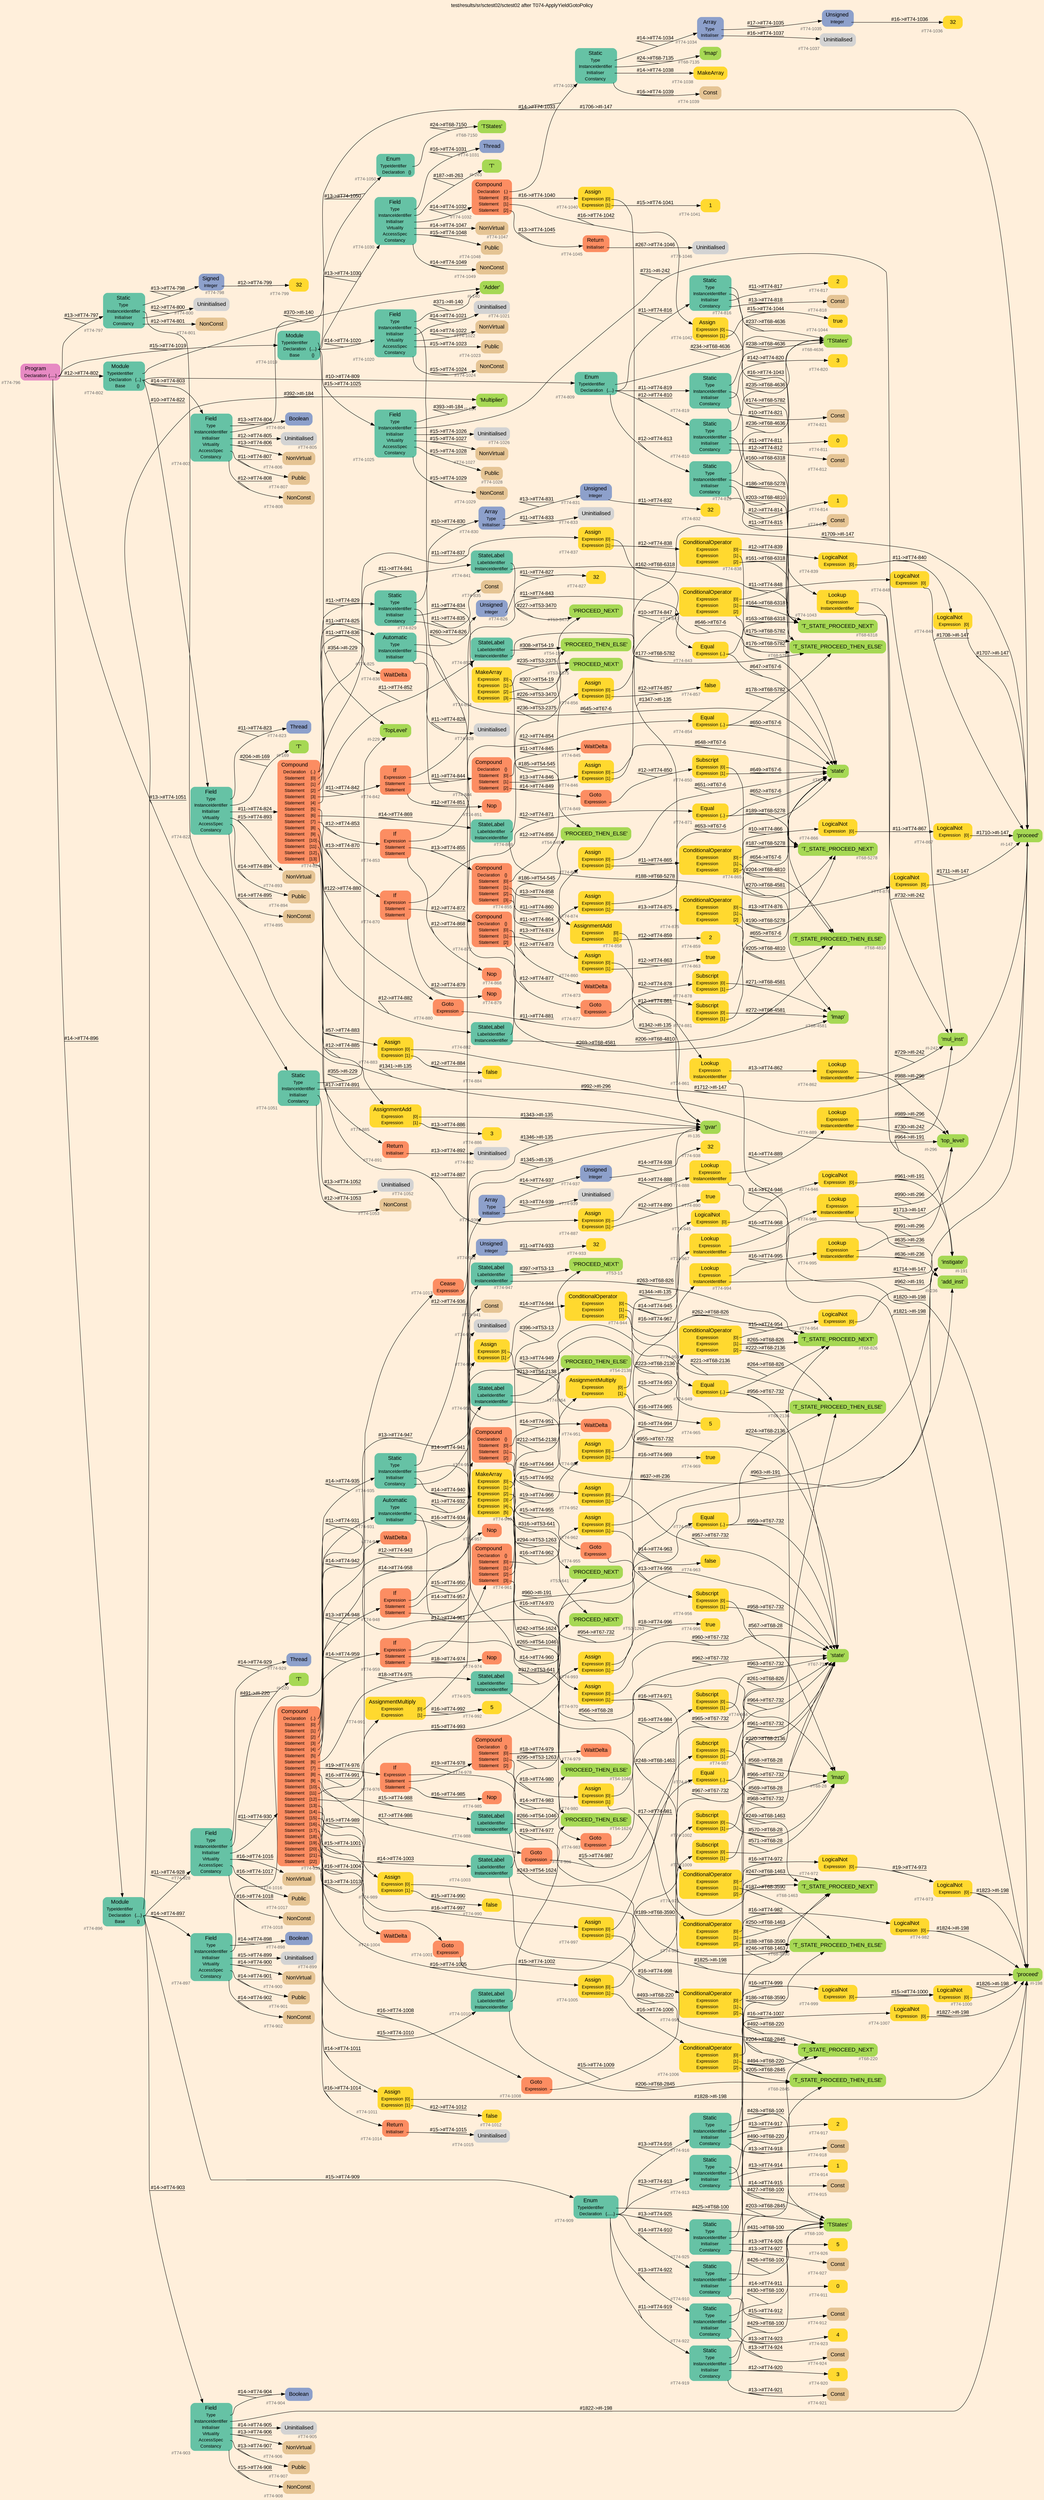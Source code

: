 digraph "test/results/sr/sctest02/sctest02 after T074-ApplyYieldGotoPolicy" {
label = "test/results/sr/sctest02/sctest02 after T074-ApplyYieldGotoPolicy"
labelloc = t
graph [
    rankdir = "LR"
    ranksep = 0.3
    bgcolor = antiquewhite1
    color = black
    fontcolor = black
    fontname = "Arial"
];
node [
    fontname = "Arial"
];
edge [
    fontname = "Arial"
];

// -------------------- node figure --------------------
// -------- block #T74-796 ----------
"#T74-796" [
    fillcolor = "/set28/4"
    xlabel = "#T74-796"
    fontsize = "12"
    fontcolor = grey40
    shape = "plaintext"
    label = <<TABLE BORDER="0" CELLBORDER="0" CELLSPACING="0">
     <TR><TD><FONT COLOR="black" POINT-SIZE="15">Program</FONT></TD></TR>
     <TR><TD><FONT COLOR="black" POINT-SIZE="12">Declaration</FONT></TD><TD PORT="port0"><FONT COLOR="black" POINT-SIZE="12">{.....}</FONT></TD></TR>
    </TABLE>>
    style = "rounded,filled"
];

// -------- block #T74-797 ----------
"#T74-797" [
    fillcolor = "/set28/1"
    xlabel = "#T74-797"
    fontsize = "12"
    fontcolor = grey40
    shape = "plaintext"
    label = <<TABLE BORDER="0" CELLBORDER="0" CELLSPACING="0">
     <TR><TD><FONT COLOR="black" POINT-SIZE="15">Static</FONT></TD></TR>
     <TR><TD><FONT COLOR="black" POINT-SIZE="12">Type</FONT></TD><TD PORT="port0"></TD></TR>
     <TR><TD><FONT COLOR="black" POINT-SIZE="12">InstanceIdentifier</FONT></TD><TD PORT="port1"></TD></TR>
     <TR><TD><FONT COLOR="black" POINT-SIZE="12">Initialiser</FONT></TD><TD PORT="port2"></TD></TR>
     <TR><TD><FONT COLOR="black" POINT-SIZE="12">Constancy</FONT></TD><TD PORT="port3"></TD></TR>
    </TABLE>>
    style = "rounded,filled"
];

// -------- block #T74-798 ----------
"#T74-798" [
    fillcolor = "/set28/3"
    xlabel = "#T74-798"
    fontsize = "12"
    fontcolor = grey40
    shape = "plaintext"
    label = <<TABLE BORDER="0" CELLBORDER="0" CELLSPACING="0">
     <TR><TD><FONT COLOR="black" POINT-SIZE="15">Signed</FONT></TD></TR>
     <TR><TD><FONT COLOR="black" POINT-SIZE="12">Integer</FONT></TD><TD PORT="port0"></TD></TR>
    </TABLE>>
    style = "rounded,filled"
];

// -------- block #T74-799 ----------
"#T74-799" [
    fillcolor = "/set28/6"
    xlabel = "#T74-799"
    fontsize = "12"
    fontcolor = grey40
    shape = "plaintext"
    label = <<TABLE BORDER="0" CELLBORDER="0" CELLSPACING="0">
     <TR><TD><FONT COLOR="black" POINT-SIZE="15">32</FONT></TD></TR>
    </TABLE>>
    style = "rounded,filled"
];

// -------- block #I-135 ----------
"#I-135" [
    fillcolor = "/set28/5"
    xlabel = "#I-135"
    fontsize = "12"
    fontcolor = grey40
    shape = "plaintext"
    label = <<TABLE BORDER="0" CELLBORDER="0" CELLSPACING="0">
     <TR><TD><FONT COLOR="black" POINT-SIZE="15">'gvar'</FONT></TD></TR>
    </TABLE>>
    style = "rounded,filled"
];

// -------- block #T74-800 ----------
"#T74-800" [
    xlabel = "#T74-800"
    fontsize = "12"
    fontcolor = grey40
    shape = "plaintext"
    label = <<TABLE BORDER="0" CELLBORDER="0" CELLSPACING="0">
     <TR><TD><FONT COLOR="black" POINT-SIZE="15">Uninitialised</FONT></TD></TR>
    </TABLE>>
    style = "rounded,filled"
];

// -------- block #T74-801 ----------
"#T74-801" [
    fillcolor = "/set28/7"
    xlabel = "#T74-801"
    fontsize = "12"
    fontcolor = grey40
    shape = "plaintext"
    label = <<TABLE BORDER="0" CELLBORDER="0" CELLSPACING="0">
     <TR><TD><FONT COLOR="black" POINT-SIZE="15">NonConst</FONT></TD></TR>
    </TABLE>>
    style = "rounded,filled"
];

// -------- block #T74-802 ----------
"#T74-802" [
    fillcolor = "/set28/1"
    xlabel = "#T74-802"
    fontsize = "12"
    fontcolor = grey40
    shape = "plaintext"
    label = <<TABLE BORDER="0" CELLBORDER="0" CELLSPACING="0">
     <TR><TD><FONT COLOR="black" POINT-SIZE="15">Module</FONT></TD></TR>
     <TR><TD><FONT COLOR="black" POINT-SIZE="12">TypeIdentifier</FONT></TD><TD PORT="port0"></TD></TR>
     <TR><TD><FONT COLOR="black" POINT-SIZE="12">Declaration</FONT></TD><TD PORT="port1"><FONT COLOR="black" POINT-SIZE="12">{...}</FONT></TD></TR>
     <TR><TD><FONT COLOR="black" POINT-SIZE="12">Base</FONT></TD><TD PORT="port2"><FONT COLOR="black" POINT-SIZE="12">{}</FONT></TD></TR>
    </TABLE>>
    style = "rounded,filled"
];

// -------- block #I-140 ----------
"#I-140" [
    fillcolor = "/set28/5"
    xlabel = "#I-140"
    fontsize = "12"
    fontcolor = grey40
    shape = "plaintext"
    label = <<TABLE BORDER="0" CELLBORDER="0" CELLSPACING="0">
     <TR><TD><FONT COLOR="black" POINT-SIZE="15">'Adder'</FONT></TD></TR>
    </TABLE>>
    style = "rounded,filled"
];

// -------- block #T74-803 ----------
"#T74-803" [
    fillcolor = "/set28/1"
    xlabel = "#T74-803"
    fontsize = "12"
    fontcolor = grey40
    shape = "plaintext"
    label = <<TABLE BORDER="0" CELLBORDER="0" CELLSPACING="0">
     <TR><TD><FONT COLOR="black" POINT-SIZE="15">Field</FONT></TD></TR>
     <TR><TD><FONT COLOR="black" POINT-SIZE="12">Type</FONT></TD><TD PORT="port0"></TD></TR>
     <TR><TD><FONT COLOR="black" POINT-SIZE="12">InstanceIdentifier</FONT></TD><TD PORT="port1"></TD></TR>
     <TR><TD><FONT COLOR="black" POINT-SIZE="12">Initialiser</FONT></TD><TD PORT="port2"></TD></TR>
     <TR><TD><FONT COLOR="black" POINT-SIZE="12">Virtuality</FONT></TD><TD PORT="port3"></TD></TR>
     <TR><TD><FONT COLOR="black" POINT-SIZE="12">AccessSpec</FONT></TD><TD PORT="port4"></TD></TR>
     <TR><TD><FONT COLOR="black" POINT-SIZE="12">Constancy</FONT></TD><TD PORT="port5"></TD></TR>
    </TABLE>>
    style = "rounded,filled"
];

// -------- block #T74-804 ----------
"#T74-804" [
    fillcolor = "/set28/3"
    xlabel = "#T74-804"
    fontsize = "12"
    fontcolor = grey40
    shape = "plaintext"
    label = <<TABLE BORDER="0" CELLBORDER="0" CELLSPACING="0">
     <TR><TD><FONT COLOR="black" POINT-SIZE="15">Boolean</FONT></TD></TR>
    </TABLE>>
    style = "rounded,filled"
];

// -------- block #I-147 ----------
"#I-147" [
    fillcolor = "/set28/5"
    xlabel = "#I-147"
    fontsize = "12"
    fontcolor = grey40
    shape = "plaintext"
    label = <<TABLE BORDER="0" CELLBORDER="0" CELLSPACING="0">
     <TR><TD><FONT COLOR="black" POINT-SIZE="15">'proceed'</FONT></TD></TR>
    </TABLE>>
    style = "rounded,filled"
];

// -------- block #T74-805 ----------
"#T74-805" [
    xlabel = "#T74-805"
    fontsize = "12"
    fontcolor = grey40
    shape = "plaintext"
    label = <<TABLE BORDER="0" CELLBORDER="0" CELLSPACING="0">
     <TR><TD><FONT COLOR="black" POINT-SIZE="15">Uninitialised</FONT></TD></TR>
    </TABLE>>
    style = "rounded,filled"
];

// -------- block #T74-806 ----------
"#T74-806" [
    fillcolor = "/set28/7"
    xlabel = "#T74-806"
    fontsize = "12"
    fontcolor = grey40
    shape = "plaintext"
    label = <<TABLE BORDER="0" CELLBORDER="0" CELLSPACING="0">
     <TR><TD><FONT COLOR="black" POINT-SIZE="15">NonVirtual</FONT></TD></TR>
    </TABLE>>
    style = "rounded,filled"
];

// -------- block #T74-807 ----------
"#T74-807" [
    fillcolor = "/set28/7"
    xlabel = "#T74-807"
    fontsize = "12"
    fontcolor = grey40
    shape = "plaintext"
    label = <<TABLE BORDER="0" CELLBORDER="0" CELLSPACING="0">
     <TR><TD><FONT COLOR="black" POINT-SIZE="15">Public</FONT></TD></TR>
    </TABLE>>
    style = "rounded,filled"
];

// -------- block #T74-808 ----------
"#T74-808" [
    fillcolor = "/set28/7"
    xlabel = "#T74-808"
    fontsize = "12"
    fontcolor = grey40
    shape = "plaintext"
    label = <<TABLE BORDER="0" CELLBORDER="0" CELLSPACING="0">
     <TR><TD><FONT COLOR="black" POINT-SIZE="15">NonConst</FONT></TD></TR>
    </TABLE>>
    style = "rounded,filled"
];

// -------- block #T74-809 ----------
"#T74-809" [
    fillcolor = "/set28/1"
    xlabel = "#T74-809"
    fontsize = "12"
    fontcolor = grey40
    shape = "plaintext"
    label = <<TABLE BORDER="0" CELLBORDER="0" CELLSPACING="0">
     <TR><TD><FONT COLOR="black" POINT-SIZE="15">Enum</FONT></TD></TR>
     <TR><TD><FONT COLOR="black" POINT-SIZE="12">TypeIdentifier</FONT></TD><TD PORT="port0"></TD></TR>
     <TR><TD><FONT COLOR="black" POINT-SIZE="12">Declaration</FONT></TD><TD PORT="port1"><FONT COLOR="black" POINT-SIZE="12">{....}</FONT></TD></TR>
    </TABLE>>
    style = "rounded,filled"
];

// -------- block #T68-4636 ----------
"#T68-4636" [
    fillcolor = "/set28/5"
    xlabel = "#T68-4636"
    fontsize = "12"
    fontcolor = grey40
    shape = "plaintext"
    label = <<TABLE BORDER="0" CELLBORDER="0" CELLSPACING="0">
     <TR><TD><FONT COLOR="black" POINT-SIZE="15">'TStates'</FONT></TD></TR>
    </TABLE>>
    style = "rounded,filled"
];

// -------- block #T74-810 ----------
"#T74-810" [
    fillcolor = "/set28/1"
    xlabel = "#T74-810"
    fontsize = "12"
    fontcolor = grey40
    shape = "plaintext"
    label = <<TABLE BORDER="0" CELLBORDER="0" CELLSPACING="0">
     <TR><TD><FONT COLOR="black" POINT-SIZE="15">Static</FONT></TD></TR>
     <TR><TD><FONT COLOR="black" POINT-SIZE="12">Type</FONT></TD><TD PORT="port0"></TD></TR>
     <TR><TD><FONT COLOR="black" POINT-SIZE="12">InstanceIdentifier</FONT></TD><TD PORT="port1"></TD></TR>
     <TR><TD><FONT COLOR="black" POINT-SIZE="12">Initialiser</FONT></TD><TD PORT="port2"></TD></TR>
     <TR><TD><FONT COLOR="black" POINT-SIZE="12">Constancy</FONT></TD><TD PORT="port3"></TD></TR>
    </TABLE>>
    style = "rounded,filled"
];

// -------- block #T68-4810 ----------
"#T68-4810" [
    fillcolor = "/set28/5"
    xlabel = "#T68-4810"
    fontsize = "12"
    fontcolor = grey40
    shape = "plaintext"
    label = <<TABLE BORDER="0" CELLBORDER="0" CELLSPACING="0">
     <TR><TD><FONT COLOR="black" POINT-SIZE="15">'T_STATE_PROCEED_THEN_ELSE'</FONT></TD></TR>
    </TABLE>>
    style = "rounded,filled"
];

// -------- block #T74-811 ----------
"#T74-811" [
    fillcolor = "/set28/6"
    xlabel = "#T74-811"
    fontsize = "12"
    fontcolor = grey40
    shape = "plaintext"
    label = <<TABLE BORDER="0" CELLBORDER="0" CELLSPACING="0">
     <TR><TD><FONT COLOR="black" POINT-SIZE="15">0</FONT></TD></TR>
    </TABLE>>
    style = "rounded,filled"
];

// -------- block #T74-812 ----------
"#T74-812" [
    fillcolor = "/set28/7"
    xlabel = "#T74-812"
    fontsize = "12"
    fontcolor = grey40
    shape = "plaintext"
    label = <<TABLE BORDER="0" CELLBORDER="0" CELLSPACING="0">
     <TR><TD><FONT COLOR="black" POINT-SIZE="15">Const</FONT></TD></TR>
    </TABLE>>
    style = "rounded,filled"
];

// -------- block #T74-813 ----------
"#T74-813" [
    fillcolor = "/set28/1"
    xlabel = "#T74-813"
    fontsize = "12"
    fontcolor = grey40
    shape = "plaintext"
    label = <<TABLE BORDER="0" CELLBORDER="0" CELLSPACING="0">
     <TR><TD><FONT COLOR="black" POINT-SIZE="15">Static</FONT></TD></TR>
     <TR><TD><FONT COLOR="black" POINT-SIZE="12">Type</FONT></TD><TD PORT="port0"></TD></TR>
     <TR><TD><FONT COLOR="black" POINT-SIZE="12">InstanceIdentifier</FONT></TD><TD PORT="port1"></TD></TR>
     <TR><TD><FONT COLOR="black" POINT-SIZE="12">Initialiser</FONT></TD><TD PORT="port2"></TD></TR>
     <TR><TD><FONT COLOR="black" POINT-SIZE="12">Constancy</FONT></TD><TD PORT="port3"></TD></TR>
    </TABLE>>
    style = "rounded,filled"
];

// -------- block #T68-5278 ----------
"#T68-5278" [
    fillcolor = "/set28/5"
    xlabel = "#T68-5278"
    fontsize = "12"
    fontcolor = grey40
    shape = "plaintext"
    label = <<TABLE BORDER="0" CELLBORDER="0" CELLSPACING="0">
     <TR><TD><FONT COLOR="black" POINT-SIZE="15">'T_STATE_PROCEED_NEXT'</FONT></TD></TR>
    </TABLE>>
    style = "rounded,filled"
];

// -------- block #T74-814 ----------
"#T74-814" [
    fillcolor = "/set28/6"
    xlabel = "#T74-814"
    fontsize = "12"
    fontcolor = grey40
    shape = "plaintext"
    label = <<TABLE BORDER="0" CELLBORDER="0" CELLSPACING="0">
     <TR><TD><FONT COLOR="black" POINT-SIZE="15">1</FONT></TD></TR>
    </TABLE>>
    style = "rounded,filled"
];

// -------- block #T74-815 ----------
"#T74-815" [
    fillcolor = "/set28/7"
    xlabel = "#T74-815"
    fontsize = "12"
    fontcolor = grey40
    shape = "plaintext"
    label = <<TABLE BORDER="0" CELLBORDER="0" CELLSPACING="0">
     <TR><TD><FONT COLOR="black" POINT-SIZE="15">Const</FONT></TD></TR>
    </TABLE>>
    style = "rounded,filled"
];

// -------- block #T74-816 ----------
"#T74-816" [
    fillcolor = "/set28/1"
    xlabel = "#T74-816"
    fontsize = "12"
    fontcolor = grey40
    shape = "plaintext"
    label = <<TABLE BORDER="0" CELLBORDER="0" CELLSPACING="0">
     <TR><TD><FONT COLOR="black" POINT-SIZE="15">Static</FONT></TD></TR>
     <TR><TD><FONT COLOR="black" POINT-SIZE="12">Type</FONT></TD><TD PORT="port0"></TD></TR>
     <TR><TD><FONT COLOR="black" POINT-SIZE="12">InstanceIdentifier</FONT></TD><TD PORT="port1"></TD></TR>
     <TR><TD><FONT COLOR="black" POINT-SIZE="12">Initialiser</FONT></TD><TD PORT="port2"></TD></TR>
     <TR><TD><FONT COLOR="black" POINT-SIZE="12">Constancy</FONT></TD><TD PORT="port3"></TD></TR>
    </TABLE>>
    style = "rounded,filled"
];

// -------- block #T68-5782 ----------
"#T68-5782" [
    fillcolor = "/set28/5"
    xlabel = "#T68-5782"
    fontsize = "12"
    fontcolor = grey40
    shape = "plaintext"
    label = <<TABLE BORDER="0" CELLBORDER="0" CELLSPACING="0">
     <TR><TD><FONT COLOR="black" POINT-SIZE="15">'T_STATE_PROCEED_THEN_ELSE'</FONT></TD></TR>
    </TABLE>>
    style = "rounded,filled"
];

// -------- block #T74-817 ----------
"#T74-817" [
    fillcolor = "/set28/6"
    xlabel = "#T74-817"
    fontsize = "12"
    fontcolor = grey40
    shape = "plaintext"
    label = <<TABLE BORDER="0" CELLBORDER="0" CELLSPACING="0">
     <TR><TD><FONT COLOR="black" POINT-SIZE="15">2</FONT></TD></TR>
    </TABLE>>
    style = "rounded,filled"
];

// -------- block #T74-818 ----------
"#T74-818" [
    fillcolor = "/set28/7"
    xlabel = "#T74-818"
    fontsize = "12"
    fontcolor = grey40
    shape = "plaintext"
    label = <<TABLE BORDER="0" CELLBORDER="0" CELLSPACING="0">
     <TR><TD><FONT COLOR="black" POINT-SIZE="15">Const</FONT></TD></TR>
    </TABLE>>
    style = "rounded,filled"
];

// -------- block #T74-819 ----------
"#T74-819" [
    fillcolor = "/set28/1"
    xlabel = "#T74-819"
    fontsize = "12"
    fontcolor = grey40
    shape = "plaintext"
    label = <<TABLE BORDER="0" CELLBORDER="0" CELLSPACING="0">
     <TR><TD><FONT COLOR="black" POINT-SIZE="15">Static</FONT></TD></TR>
     <TR><TD><FONT COLOR="black" POINT-SIZE="12">Type</FONT></TD><TD PORT="port0"></TD></TR>
     <TR><TD><FONT COLOR="black" POINT-SIZE="12">InstanceIdentifier</FONT></TD><TD PORT="port1"></TD></TR>
     <TR><TD><FONT COLOR="black" POINT-SIZE="12">Initialiser</FONT></TD><TD PORT="port2"></TD></TR>
     <TR><TD><FONT COLOR="black" POINT-SIZE="12">Constancy</FONT></TD><TD PORT="port3"></TD></TR>
    </TABLE>>
    style = "rounded,filled"
];

// -------- block #T68-6318 ----------
"#T68-6318" [
    fillcolor = "/set28/5"
    xlabel = "#T68-6318"
    fontsize = "12"
    fontcolor = grey40
    shape = "plaintext"
    label = <<TABLE BORDER="0" CELLBORDER="0" CELLSPACING="0">
     <TR><TD><FONT COLOR="black" POINT-SIZE="15">'T_STATE_PROCEED_NEXT'</FONT></TD></TR>
    </TABLE>>
    style = "rounded,filled"
];

// -------- block #T74-820 ----------
"#T74-820" [
    fillcolor = "/set28/6"
    xlabel = "#T74-820"
    fontsize = "12"
    fontcolor = grey40
    shape = "plaintext"
    label = <<TABLE BORDER="0" CELLBORDER="0" CELLSPACING="0">
     <TR><TD><FONT COLOR="black" POINT-SIZE="15">3</FONT></TD></TR>
    </TABLE>>
    style = "rounded,filled"
];

// -------- block #T74-821 ----------
"#T74-821" [
    fillcolor = "/set28/7"
    xlabel = "#T74-821"
    fontsize = "12"
    fontcolor = grey40
    shape = "plaintext"
    label = <<TABLE BORDER="0" CELLBORDER="0" CELLSPACING="0">
     <TR><TD><FONT COLOR="black" POINT-SIZE="15">Const</FONT></TD></TR>
    </TABLE>>
    style = "rounded,filled"
];

// -------- block #T74-822 ----------
"#T74-822" [
    fillcolor = "/set28/1"
    xlabel = "#T74-822"
    fontsize = "12"
    fontcolor = grey40
    shape = "plaintext"
    label = <<TABLE BORDER="0" CELLBORDER="0" CELLSPACING="0">
     <TR><TD><FONT COLOR="black" POINT-SIZE="15">Field</FONT></TD></TR>
     <TR><TD><FONT COLOR="black" POINT-SIZE="12">Type</FONT></TD><TD PORT="port0"></TD></TR>
     <TR><TD><FONT COLOR="black" POINT-SIZE="12">InstanceIdentifier</FONT></TD><TD PORT="port1"></TD></TR>
     <TR><TD><FONT COLOR="black" POINT-SIZE="12">Initialiser</FONT></TD><TD PORT="port2"></TD></TR>
     <TR><TD><FONT COLOR="black" POINT-SIZE="12">Virtuality</FONT></TD><TD PORT="port3"></TD></TR>
     <TR><TD><FONT COLOR="black" POINT-SIZE="12">AccessSpec</FONT></TD><TD PORT="port4"></TD></TR>
     <TR><TD><FONT COLOR="black" POINT-SIZE="12">Constancy</FONT></TD><TD PORT="port5"></TD></TR>
    </TABLE>>
    style = "rounded,filled"
];

// -------- block #T74-823 ----------
"#T74-823" [
    fillcolor = "/set28/3"
    xlabel = "#T74-823"
    fontsize = "12"
    fontcolor = grey40
    shape = "plaintext"
    label = <<TABLE BORDER="0" CELLBORDER="0" CELLSPACING="0">
     <TR><TD><FONT COLOR="black" POINT-SIZE="15">Thread</FONT></TD></TR>
    </TABLE>>
    style = "rounded,filled"
];

// -------- block #I-169 ----------
"#I-169" [
    fillcolor = "/set28/5"
    xlabel = "#I-169"
    fontsize = "12"
    fontcolor = grey40
    shape = "plaintext"
    label = <<TABLE BORDER="0" CELLBORDER="0" CELLSPACING="0">
     <TR><TD><FONT COLOR="black" POINT-SIZE="15">'T'</FONT></TD></TR>
    </TABLE>>
    style = "rounded,filled"
];

// -------- block #T74-824 ----------
"#T74-824" [
    fillcolor = "/set28/2"
    xlabel = "#T74-824"
    fontsize = "12"
    fontcolor = grey40
    shape = "plaintext"
    label = <<TABLE BORDER="0" CELLBORDER="0" CELLSPACING="0">
     <TR><TD><FONT COLOR="black" POINT-SIZE="15">Compound</FONT></TD></TR>
     <TR><TD><FONT COLOR="black" POINT-SIZE="12">Declaration</FONT></TD><TD PORT="port0"><FONT COLOR="black" POINT-SIZE="12">{..}</FONT></TD></TR>
     <TR><TD><FONT COLOR="black" POINT-SIZE="12">Statement</FONT></TD><TD PORT="port1"><FONT COLOR="black" POINT-SIZE="12">[0]</FONT></TD></TR>
     <TR><TD><FONT COLOR="black" POINT-SIZE="12">Statement</FONT></TD><TD PORT="port2"><FONT COLOR="black" POINT-SIZE="12">[1]</FONT></TD></TR>
     <TR><TD><FONT COLOR="black" POINT-SIZE="12">Statement</FONT></TD><TD PORT="port3"><FONT COLOR="black" POINT-SIZE="12">[2]</FONT></TD></TR>
     <TR><TD><FONT COLOR="black" POINT-SIZE="12">Statement</FONT></TD><TD PORT="port4"><FONT COLOR="black" POINT-SIZE="12">[3]</FONT></TD></TR>
     <TR><TD><FONT COLOR="black" POINT-SIZE="12">Statement</FONT></TD><TD PORT="port5"><FONT COLOR="black" POINT-SIZE="12">[4]</FONT></TD></TR>
     <TR><TD><FONT COLOR="black" POINT-SIZE="12">Statement</FONT></TD><TD PORT="port6"><FONT COLOR="black" POINT-SIZE="12">[5]</FONT></TD></TR>
     <TR><TD><FONT COLOR="black" POINT-SIZE="12">Statement</FONT></TD><TD PORT="port7"><FONT COLOR="black" POINT-SIZE="12">[6]</FONT></TD></TR>
     <TR><TD><FONT COLOR="black" POINT-SIZE="12">Statement</FONT></TD><TD PORT="port8"><FONT COLOR="black" POINT-SIZE="12">[7]</FONT></TD></TR>
     <TR><TD><FONT COLOR="black" POINT-SIZE="12">Statement</FONT></TD><TD PORT="port9"><FONT COLOR="black" POINT-SIZE="12">[8]</FONT></TD></TR>
     <TR><TD><FONT COLOR="black" POINT-SIZE="12">Statement</FONT></TD><TD PORT="port10"><FONT COLOR="black" POINT-SIZE="12">[9]</FONT></TD></TR>
     <TR><TD><FONT COLOR="black" POINT-SIZE="12">Statement</FONT></TD><TD PORT="port11"><FONT COLOR="black" POINT-SIZE="12">[10]</FONT></TD></TR>
     <TR><TD><FONT COLOR="black" POINT-SIZE="12">Statement</FONT></TD><TD PORT="port12"><FONT COLOR="black" POINT-SIZE="12">[11]</FONT></TD></TR>
     <TR><TD><FONT COLOR="black" POINT-SIZE="12">Statement</FONT></TD><TD PORT="port13"><FONT COLOR="black" POINT-SIZE="12">[12]</FONT></TD></TR>
     <TR><TD><FONT COLOR="black" POINT-SIZE="12">Statement</FONT></TD><TD PORT="port14"><FONT COLOR="black" POINT-SIZE="12">[13]</FONT></TD></TR>
    </TABLE>>
    style = "rounded,filled"
];

// -------- block #T74-825 ----------
"#T74-825" [
    fillcolor = "/set28/1"
    xlabel = "#T74-825"
    fontsize = "12"
    fontcolor = grey40
    shape = "plaintext"
    label = <<TABLE BORDER="0" CELLBORDER="0" CELLSPACING="0">
     <TR><TD><FONT COLOR="black" POINT-SIZE="15">Automatic</FONT></TD></TR>
     <TR><TD><FONT COLOR="black" POINT-SIZE="12">Type</FONT></TD><TD PORT="port0"></TD></TR>
     <TR><TD><FONT COLOR="black" POINT-SIZE="12">InstanceIdentifier</FONT></TD><TD PORT="port1"></TD></TR>
     <TR><TD><FONT COLOR="black" POINT-SIZE="12">Initialiser</FONT></TD><TD PORT="port2"></TD></TR>
    </TABLE>>
    style = "rounded,filled"
];

// -------- block #T74-826 ----------
"#T74-826" [
    fillcolor = "/set28/3"
    xlabel = "#T74-826"
    fontsize = "12"
    fontcolor = grey40
    shape = "plaintext"
    label = <<TABLE BORDER="0" CELLBORDER="0" CELLSPACING="0">
     <TR><TD><FONT COLOR="black" POINT-SIZE="15">Unsigned</FONT></TD></TR>
     <TR><TD><FONT COLOR="black" POINT-SIZE="12">Integer</FONT></TD><TD PORT="port0"></TD></TR>
    </TABLE>>
    style = "rounded,filled"
];

// -------- block #T74-827 ----------
"#T74-827" [
    fillcolor = "/set28/6"
    xlabel = "#T74-827"
    fontsize = "12"
    fontcolor = grey40
    shape = "plaintext"
    label = <<TABLE BORDER="0" CELLBORDER="0" CELLSPACING="0">
     <TR><TD><FONT COLOR="black" POINT-SIZE="15">32</FONT></TD></TR>
    </TABLE>>
    style = "rounded,filled"
];

// -------- block #T67-6 ----------
"#T67-6" [
    fillcolor = "/set28/5"
    xlabel = "#T67-6"
    fontsize = "12"
    fontcolor = grey40
    shape = "plaintext"
    label = <<TABLE BORDER="0" CELLBORDER="0" CELLSPACING="0">
     <TR><TD><FONT COLOR="black" POINT-SIZE="15">'state'</FONT></TD></TR>
    </TABLE>>
    style = "rounded,filled"
];

// -------- block #T74-828 ----------
"#T74-828" [
    xlabel = "#T74-828"
    fontsize = "12"
    fontcolor = grey40
    shape = "plaintext"
    label = <<TABLE BORDER="0" CELLBORDER="0" CELLSPACING="0">
     <TR><TD><FONT COLOR="black" POINT-SIZE="15">Uninitialised</FONT></TD></TR>
    </TABLE>>
    style = "rounded,filled"
];

// -------- block #T74-829 ----------
"#T74-829" [
    fillcolor = "/set28/1"
    xlabel = "#T74-829"
    fontsize = "12"
    fontcolor = grey40
    shape = "plaintext"
    label = <<TABLE BORDER="0" CELLBORDER="0" CELLSPACING="0">
     <TR><TD><FONT COLOR="black" POINT-SIZE="15">Static</FONT></TD></TR>
     <TR><TD><FONT COLOR="black" POINT-SIZE="12">Type</FONT></TD><TD PORT="port0"></TD></TR>
     <TR><TD><FONT COLOR="black" POINT-SIZE="12">InstanceIdentifier</FONT></TD><TD PORT="port1"></TD></TR>
     <TR><TD><FONT COLOR="black" POINT-SIZE="12">Initialiser</FONT></TD><TD PORT="port2"></TD></TR>
     <TR><TD><FONT COLOR="black" POINT-SIZE="12">Constancy</FONT></TD><TD PORT="port3"></TD></TR>
    </TABLE>>
    style = "rounded,filled"
];

// -------- block #T74-830 ----------
"#T74-830" [
    fillcolor = "/set28/3"
    xlabel = "#T74-830"
    fontsize = "12"
    fontcolor = grey40
    shape = "plaintext"
    label = <<TABLE BORDER="0" CELLBORDER="0" CELLSPACING="0">
     <TR><TD><FONT COLOR="black" POINT-SIZE="15">Array</FONT></TD></TR>
     <TR><TD><FONT COLOR="black" POINT-SIZE="12">Type</FONT></TD><TD PORT="port0"></TD></TR>
     <TR><TD><FONT COLOR="black" POINT-SIZE="12">Initialiser</FONT></TD><TD PORT="port1"></TD></TR>
    </TABLE>>
    style = "rounded,filled"
];

// -------- block #T74-831 ----------
"#T74-831" [
    fillcolor = "/set28/3"
    xlabel = "#T74-831"
    fontsize = "12"
    fontcolor = grey40
    shape = "plaintext"
    label = <<TABLE BORDER="0" CELLBORDER="0" CELLSPACING="0">
     <TR><TD><FONT COLOR="black" POINT-SIZE="15">Unsigned</FONT></TD></TR>
     <TR><TD><FONT COLOR="black" POINT-SIZE="12">Integer</FONT></TD><TD PORT="port0"></TD></TR>
    </TABLE>>
    style = "rounded,filled"
];

// -------- block #T74-832 ----------
"#T74-832" [
    fillcolor = "/set28/6"
    xlabel = "#T74-832"
    fontsize = "12"
    fontcolor = grey40
    shape = "plaintext"
    label = <<TABLE BORDER="0" CELLBORDER="0" CELLSPACING="0">
     <TR><TD><FONT COLOR="black" POINT-SIZE="15">32</FONT></TD></TR>
    </TABLE>>
    style = "rounded,filled"
];

// -------- block #T74-833 ----------
"#T74-833" [
    xlabel = "#T74-833"
    fontsize = "12"
    fontcolor = grey40
    shape = "plaintext"
    label = <<TABLE BORDER="0" CELLBORDER="0" CELLSPACING="0">
     <TR><TD><FONT COLOR="black" POINT-SIZE="15">Uninitialised</FONT></TD></TR>
    </TABLE>>
    style = "rounded,filled"
];

// -------- block #T68-4581 ----------
"#T68-4581" [
    fillcolor = "/set28/5"
    xlabel = "#T68-4581"
    fontsize = "12"
    fontcolor = grey40
    shape = "plaintext"
    label = <<TABLE BORDER="0" CELLBORDER="0" CELLSPACING="0">
     <TR><TD><FONT COLOR="black" POINT-SIZE="15">'lmap'</FONT></TD></TR>
    </TABLE>>
    style = "rounded,filled"
];

// -------- block #T74-834 ----------
"#T74-834" [
    fillcolor = "/set28/6"
    xlabel = "#T74-834"
    fontsize = "12"
    fontcolor = grey40
    shape = "plaintext"
    label = <<TABLE BORDER="0" CELLBORDER="0" CELLSPACING="0">
     <TR><TD><FONT COLOR="black" POINT-SIZE="15">MakeArray</FONT></TD></TR>
     <TR><TD><FONT COLOR="black" POINT-SIZE="12">Expression</FONT></TD><TD PORT="port0"><FONT COLOR="black" POINT-SIZE="12">[0]</FONT></TD></TR>
     <TR><TD><FONT COLOR="black" POINT-SIZE="12">Expression</FONT></TD><TD PORT="port1"><FONT COLOR="black" POINT-SIZE="12">[1]</FONT></TD></TR>
     <TR><TD><FONT COLOR="black" POINT-SIZE="12">Expression</FONT></TD><TD PORT="port2"><FONT COLOR="black" POINT-SIZE="12">[2]</FONT></TD></TR>
     <TR><TD><FONT COLOR="black" POINT-SIZE="12">Expression</FONT></TD><TD PORT="port3"><FONT COLOR="black" POINT-SIZE="12">[3]</FONT></TD></TR>
    </TABLE>>
    style = "rounded,filled"
];

// -------- block #T54-545 ----------
"#T54-545" [
    fillcolor = "/set28/5"
    xlabel = "#T54-545"
    fontsize = "12"
    fontcolor = grey40
    shape = "plaintext"
    label = <<TABLE BORDER="0" CELLBORDER="0" CELLSPACING="0">
     <TR><TD><FONT COLOR="black" POINT-SIZE="15">'PROCEED_THEN_ELSE'</FONT></TD></TR>
    </TABLE>>
    style = "rounded,filled"
];

// -------- block #T53-2375 ----------
"#T53-2375" [
    fillcolor = "/set28/5"
    xlabel = "#T53-2375"
    fontsize = "12"
    fontcolor = grey40
    shape = "plaintext"
    label = <<TABLE BORDER="0" CELLBORDER="0" CELLSPACING="0">
     <TR><TD><FONT COLOR="black" POINT-SIZE="15">'PROCEED_NEXT'</FONT></TD></TR>
    </TABLE>>
    style = "rounded,filled"
];

// -------- block #T54-19 ----------
"#T54-19" [
    fillcolor = "/set28/5"
    xlabel = "#T54-19"
    fontsize = "12"
    fontcolor = grey40
    shape = "plaintext"
    label = <<TABLE BORDER="0" CELLBORDER="0" CELLSPACING="0">
     <TR><TD><FONT COLOR="black" POINT-SIZE="15">'PROCEED_THEN_ELSE'</FONT></TD></TR>
    </TABLE>>
    style = "rounded,filled"
];

// -------- block #T53-3470 ----------
"#T53-3470" [
    fillcolor = "/set28/5"
    xlabel = "#T53-3470"
    fontsize = "12"
    fontcolor = grey40
    shape = "plaintext"
    label = <<TABLE BORDER="0" CELLBORDER="0" CELLSPACING="0">
     <TR><TD><FONT COLOR="black" POINT-SIZE="15">'PROCEED_NEXT'</FONT></TD></TR>
    </TABLE>>
    style = "rounded,filled"
];

// -------- block #T74-835 ----------
"#T74-835" [
    fillcolor = "/set28/7"
    xlabel = "#T74-835"
    fontsize = "12"
    fontcolor = grey40
    shape = "plaintext"
    label = <<TABLE BORDER="0" CELLBORDER="0" CELLSPACING="0">
     <TR><TD><FONT COLOR="black" POINT-SIZE="15">Const</FONT></TD></TR>
    </TABLE>>
    style = "rounded,filled"
];

// -------- block #T74-836 ----------
"#T74-836" [
    fillcolor = "/set28/2"
    xlabel = "#T74-836"
    fontsize = "12"
    fontcolor = grey40
    shape = "plaintext"
    label = <<TABLE BORDER="0" CELLBORDER="0" CELLSPACING="0">
     <TR><TD><FONT COLOR="black" POINT-SIZE="15">WaitDelta</FONT></TD></TR>
    </TABLE>>
    style = "rounded,filled"
];

// -------- block #T74-837 ----------
"#T74-837" [
    fillcolor = "/set28/6"
    xlabel = "#T74-837"
    fontsize = "12"
    fontcolor = grey40
    shape = "plaintext"
    label = <<TABLE BORDER="0" CELLBORDER="0" CELLSPACING="0">
     <TR><TD><FONT COLOR="black" POINT-SIZE="15">Assign</FONT></TD></TR>
     <TR><TD><FONT COLOR="black" POINT-SIZE="12">Expression</FONT></TD><TD PORT="port0"><FONT COLOR="black" POINT-SIZE="12">[0]</FONT></TD></TR>
     <TR><TD><FONT COLOR="black" POINT-SIZE="12">Expression</FONT></TD><TD PORT="port1"><FONT COLOR="black" POINT-SIZE="12">[1]</FONT></TD></TR>
    </TABLE>>
    style = "rounded,filled"
];

// -------- block #T74-838 ----------
"#T74-838" [
    fillcolor = "/set28/6"
    xlabel = "#T74-838"
    fontsize = "12"
    fontcolor = grey40
    shape = "plaintext"
    label = <<TABLE BORDER="0" CELLBORDER="0" CELLSPACING="0">
     <TR><TD><FONT COLOR="black" POINT-SIZE="15">ConditionalOperator</FONT></TD></TR>
     <TR><TD><FONT COLOR="black" POINT-SIZE="12">Expression</FONT></TD><TD PORT="port0"><FONT COLOR="black" POINT-SIZE="12">[0]</FONT></TD></TR>
     <TR><TD><FONT COLOR="black" POINT-SIZE="12">Expression</FONT></TD><TD PORT="port1"><FONT COLOR="black" POINT-SIZE="12">[1]</FONT></TD></TR>
     <TR><TD><FONT COLOR="black" POINT-SIZE="12">Expression</FONT></TD><TD PORT="port2"><FONT COLOR="black" POINT-SIZE="12">[2]</FONT></TD></TR>
    </TABLE>>
    style = "rounded,filled"
];

// -------- block #T74-839 ----------
"#T74-839" [
    fillcolor = "/set28/6"
    xlabel = "#T74-839"
    fontsize = "12"
    fontcolor = grey40
    shape = "plaintext"
    label = <<TABLE BORDER="0" CELLBORDER="0" CELLSPACING="0">
     <TR><TD><FONT COLOR="black" POINT-SIZE="15">LogicalNot</FONT></TD></TR>
     <TR><TD><FONT COLOR="black" POINT-SIZE="12">Expression</FONT></TD><TD PORT="port0"><FONT COLOR="black" POINT-SIZE="12">[0]</FONT></TD></TR>
    </TABLE>>
    style = "rounded,filled"
];

// -------- block #T74-840 ----------
"#T74-840" [
    fillcolor = "/set28/6"
    xlabel = "#T74-840"
    fontsize = "12"
    fontcolor = grey40
    shape = "plaintext"
    label = <<TABLE BORDER="0" CELLBORDER="0" CELLSPACING="0">
     <TR><TD><FONT COLOR="black" POINT-SIZE="15">LogicalNot</FONT></TD></TR>
     <TR><TD><FONT COLOR="black" POINT-SIZE="12">Expression</FONT></TD><TD PORT="port0"><FONT COLOR="black" POINT-SIZE="12">[0]</FONT></TD></TR>
    </TABLE>>
    style = "rounded,filled"
];

// -------- block #T74-841 ----------
"#T74-841" [
    fillcolor = "/set28/1"
    xlabel = "#T74-841"
    fontsize = "12"
    fontcolor = grey40
    shape = "plaintext"
    label = <<TABLE BORDER="0" CELLBORDER="0" CELLSPACING="0">
     <TR><TD><FONT COLOR="black" POINT-SIZE="15">StateLabel</FONT></TD></TR>
     <TR><TD><FONT COLOR="black" POINT-SIZE="12">LabelIdentifier</FONT></TD><TD PORT="port0"></TD></TR>
     <TR><TD><FONT COLOR="black" POINT-SIZE="12">InstanceIdentifier</FONT></TD><TD PORT="port1"></TD></TR>
    </TABLE>>
    style = "rounded,filled"
];

// -------- block #T74-842 ----------
"#T74-842" [
    fillcolor = "/set28/2"
    xlabel = "#T74-842"
    fontsize = "12"
    fontcolor = grey40
    shape = "plaintext"
    label = <<TABLE BORDER="0" CELLBORDER="0" CELLSPACING="0">
     <TR><TD><FONT COLOR="black" POINT-SIZE="15">If</FONT></TD></TR>
     <TR><TD><FONT COLOR="black" POINT-SIZE="12">Expression</FONT></TD><TD PORT="port0"></TD></TR>
     <TR><TD><FONT COLOR="black" POINT-SIZE="12">Statement</FONT></TD><TD PORT="port1"></TD></TR>
     <TR><TD><FONT COLOR="black" POINT-SIZE="12">Statement</FONT></TD><TD PORT="port2"></TD></TR>
    </TABLE>>
    style = "rounded,filled"
];

// -------- block #T74-843 ----------
"#T74-843" [
    fillcolor = "/set28/6"
    xlabel = "#T74-843"
    fontsize = "12"
    fontcolor = grey40
    shape = "plaintext"
    label = <<TABLE BORDER="0" CELLBORDER="0" CELLSPACING="0">
     <TR><TD><FONT COLOR="black" POINT-SIZE="15">Equal</FONT></TD></TR>
     <TR><TD><FONT COLOR="black" POINT-SIZE="12">Expression</FONT></TD><TD PORT="port0"><FONT COLOR="black" POINT-SIZE="12">{..}</FONT></TD></TR>
    </TABLE>>
    style = "rounded,filled"
];

// -------- block #T74-844 ----------
"#T74-844" [
    fillcolor = "/set28/2"
    xlabel = "#T74-844"
    fontsize = "12"
    fontcolor = grey40
    shape = "plaintext"
    label = <<TABLE BORDER="0" CELLBORDER="0" CELLSPACING="0">
     <TR><TD><FONT COLOR="black" POINT-SIZE="15">Compound</FONT></TD></TR>
     <TR><TD><FONT COLOR="black" POINT-SIZE="12">Declaration</FONT></TD><TD PORT="port0"><FONT COLOR="black" POINT-SIZE="12">{}</FONT></TD></TR>
     <TR><TD><FONT COLOR="black" POINT-SIZE="12">Statement</FONT></TD><TD PORT="port1"><FONT COLOR="black" POINT-SIZE="12">[0]</FONT></TD></TR>
     <TR><TD><FONT COLOR="black" POINT-SIZE="12">Statement</FONT></TD><TD PORT="port2"><FONT COLOR="black" POINT-SIZE="12">[1]</FONT></TD></TR>
     <TR><TD><FONT COLOR="black" POINT-SIZE="12">Statement</FONT></TD><TD PORT="port3"><FONT COLOR="black" POINT-SIZE="12">[2]</FONT></TD></TR>
    </TABLE>>
    style = "rounded,filled"
];

// -------- block #T74-845 ----------
"#T74-845" [
    fillcolor = "/set28/2"
    xlabel = "#T74-845"
    fontsize = "12"
    fontcolor = grey40
    shape = "plaintext"
    label = <<TABLE BORDER="0" CELLBORDER="0" CELLSPACING="0">
     <TR><TD><FONT COLOR="black" POINT-SIZE="15">WaitDelta</FONT></TD></TR>
    </TABLE>>
    style = "rounded,filled"
];

// -------- block #T74-846 ----------
"#T74-846" [
    fillcolor = "/set28/6"
    xlabel = "#T74-846"
    fontsize = "12"
    fontcolor = grey40
    shape = "plaintext"
    label = <<TABLE BORDER="0" CELLBORDER="0" CELLSPACING="0">
     <TR><TD><FONT COLOR="black" POINT-SIZE="15">Assign</FONT></TD></TR>
     <TR><TD><FONT COLOR="black" POINT-SIZE="12">Expression</FONT></TD><TD PORT="port0"><FONT COLOR="black" POINT-SIZE="12">[0]</FONT></TD></TR>
     <TR><TD><FONT COLOR="black" POINT-SIZE="12">Expression</FONT></TD><TD PORT="port1"><FONT COLOR="black" POINT-SIZE="12">[1]</FONT></TD></TR>
    </TABLE>>
    style = "rounded,filled"
];

// -------- block #T74-847 ----------
"#T74-847" [
    fillcolor = "/set28/6"
    xlabel = "#T74-847"
    fontsize = "12"
    fontcolor = grey40
    shape = "plaintext"
    label = <<TABLE BORDER="0" CELLBORDER="0" CELLSPACING="0">
     <TR><TD><FONT COLOR="black" POINT-SIZE="15">ConditionalOperator</FONT></TD></TR>
     <TR><TD><FONT COLOR="black" POINT-SIZE="12">Expression</FONT></TD><TD PORT="port0"><FONT COLOR="black" POINT-SIZE="12">[0]</FONT></TD></TR>
     <TR><TD><FONT COLOR="black" POINT-SIZE="12">Expression</FONT></TD><TD PORT="port1"><FONT COLOR="black" POINT-SIZE="12">[1]</FONT></TD></TR>
     <TR><TD><FONT COLOR="black" POINT-SIZE="12">Expression</FONT></TD><TD PORT="port2"><FONT COLOR="black" POINT-SIZE="12">[2]</FONT></TD></TR>
    </TABLE>>
    style = "rounded,filled"
];

// -------- block #T74-848 ----------
"#T74-848" [
    fillcolor = "/set28/6"
    xlabel = "#T74-848"
    fontsize = "12"
    fontcolor = grey40
    shape = "plaintext"
    label = <<TABLE BORDER="0" CELLBORDER="0" CELLSPACING="0">
     <TR><TD><FONT COLOR="black" POINT-SIZE="15">LogicalNot</FONT></TD></TR>
     <TR><TD><FONT COLOR="black" POINT-SIZE="12">Expression</FONT></TD><TD PORT="port0"><FONT COLOR="black" POINT-SIZE="12">[0]</FONT></TD></TR>
    </TABLE>>
    style = "rounded,filled"
];

// -------- block #T74-849 ----------
"#T74-849" [
    fillcolor = "/set28/2"
    xlabel = "#T74-849"
    fontsize = "12"
    fontcolor = grey40
    shape = "plaintext"
    label = <<TABLE BORDER="0" CELLBORDER="0" CELLSPACING="0">
     <TR><TD><FONT COLOR="black" POINT-SIZE="15">Goto</FONT></TD></TR>
     <TR><TD><FONT COLOR="black" POINT-SIZE="12">Expression</FONT></TD><TD PORT="port0"></TD></TR>
    </TABLE>>
    style = "rounded,filled"
];

// -------- block #T74-850 ----------
"#T74-850" [
    fillcolor = "/set28/6"
    xlabel = "#T74-850"
    fontsize = "12"
    fontcolor = grey40
    shape = "plaintext"
    label = <<TABLE BORDER="0" CELLBORDER="0" CELLSPACING="0">
     <TR><TD><FONT COLOR="black" POINT-SIZE="15">Subscript</FONT></TD></TR>
     <TR><TD><FONT COLOR="black" POINT-SIZE="12">Expression</FONT></TD><TD PORT="port0"><FONT COLOR="black" POINT-SIZE="12">[0]</FONT></TD></TR>
     <TR><TD><FONT COLOR="black" POINT-SIZE="12">Expression</FONT></TD><TD PORT="port1"><FONT COLOR="black" POINT-SIZE="12">[1]</FONT></TD></TR>
    </TABLE>>
    style = "rounded,filled"
];

// -------- block #T74-851 ----------
"#T74-851" [
    fillcolor = "/set28/2"
    xlabel = "#T74-851"
    fontsize = "12"
    fontcolor = grey40
    shape = "plaintext"
    label = <<TABLE BORDER="0" CELLBORDER="0" CELLSPACING="0">
     <TR><TD><FONT COLOR="black" POINT-SIZE="15">Nop</FONT></TD></TR>
    </TABLE>>
    style = "rounded,filled"
];

// -------- block #T74-852 ----------
"#T74-852" [
    fillcolor = "/set28/1"
    xlabel = "#T74-852"
    fontsize = "12"
    fontcolor = grey40
    shape = "plaintext"
    label = <<TABLE BORDER="0" CELLBORDER="0" CELLSPACING="0">
     <TR><TD><FONT COLOR="black" POINT-SIZE="15">StateLabel</FONT></TD></TR>
     <TR><TD><FONT COLOR="black" POINT-SIZE="12">LabelIdentifier</FONT></TD><TD PORT="port0"></TD></TR>
     <TR><TD><FONT COLOR="black" POINT-SIZE="12">InstanceIdentifier</FONT></TD><TD PORT="port1"></TD></TR>
    </TABLE>>
    style = "rounded,filled"
];

// -------- block #T74-853 ----------
"#T74-853" [
    fillcolor = "/set28/2"
    xlabel = "#T74-853"
    fontsize = "12"
    fontcolor = grey40
    shape = "plaintext"
    label = <<TABLE BORDER="0" CELLBORDER="0" CELLSPACING="0">
     <TR><TD><FONT COLOR="black" POINT-SIZE="15">If</FONT></TD></TR>
     <TR><TD><FONT COLOR="black" POINT-SIZE="12">Expression</FONT></TD><TD PORT="port0"></TD></TR>
     <TR><TD><FONT COLOR="black" POINT-SIZE="12">Statement</FONT></TD><TD PORT="port1"></TD></TR>
     <TR><TD><FONT COLOR="black" POINT-SIZE="12">Statement</FONT></TD><TD PORT="port2"></TD></TR>
    </TABLE>>
    style = "rounded,filled"
];

// -------- block #T74-854 ----------
"#T74-854" [
    fillcolor = "/set28/6"
    xlabel = "#T74-854"
    fontsize = "12"
    fontcolor = grey40
    shape = "plaintext"
    label = <<TABLE BORDER="0" CELLBORDER="0" CELLSPACING="0">
     <TR><TD><FONT COLOR="black" POINT-SIZE="15">Equal</FONT></TD></TR>
     <TR><TD><FONT COLOR="black" POINT-SIZE="12">Expression</FONT></TD><TD PORT="port0"><FONT COLOR="black" POINT-SIZE="12">{..}</FONT></TD></TR>
    </TABLE>>
    style = "rounded,filled"
];

// -------- block #T74-855 ----------
"#T74-855" [
    fillcolor = "/set28/2"
    xlabel = "#T74-855"
    fontsize = "12"
    fontcolor = grey40
    shape = "plaintext"
    label = <<TABLE BORDER="0" CELLBORDER="0" CELLSPACING="0">
     <TR><TD><FONT COLOR="black" POINT-SIZE="15">Compound</FONT></TD></TR>
     <TR><TD><FONT COLOR="black" POINT-SIZE="12">Declaration</FONT></TD><TD PORT="port0"><FONT COLOR="black" POINT-SIZE="12">{}</FONT></TD></TR>
     <TR><TD><FONT COLOR="black" POINT-SIZE="12">Statement</FONT></TD><TD PORT="port1"><FONT COLOR="black" POINT-SIZE="12">[0]</FONT></TD></TR>
     <TR><TD><FONT COLOR="black" POINT-SIZE="12">Statement</FONT></TD><TD PORT="port2"><FONT COLOR="black" POINT-SIZE="12">[1]</FONT></TD></TR>
     <TR><TD><FONT COLOR="black" POINT-SIZE="12">Statement</FONT></TD><TD PORT="port3"><FONT COLOR="black" POINT-SIZE="12">[2]</FONT></TD></TR>
     <TR><TD><FONT COLOR="black" POINT-SIZE="12">Statement</FONT></TD><TD PORT="port4"><FONT COLOR="black" POINT-SIZE="12">[3]</FONT></TD></TR>
    </TABLE>>
    style = "rounded,filled"
];

// -------- block #T74-856 ----------
"#T74-856" [
    fillcolor = "/set28/6"
    xlabel = "#T74-856"
    fontsize = "12"
    fontcolor = grey40
    shape = "plaintext"
    label = <<TABLE BORDER="0" CELLBORDER="0" CELLSPACING="0">
     <TR><TD><FONT COLOR="black" POINT-SIZE="15">Assign</FONT></TD></TR>
     <TR><TD><FONT COLOR="black" POINT-SIZE="12">Expression</FONT></TD><TD PORT="port0"><FONT COLOR="black" POINT-SIZE="12">[0]</FONT></TD></TR>
     <TR><TD><FONT COLOR="black" POINT-SIZE="12">Expression</FONT></TD><TD PORT="port1"><FONT COLOR="black" POINT-SIZE="12">[1]</FONT></TD></TR>
    </TABLE>>
    style = "rounded,filled"
];

// -------- block #T74-857 ----------
"#T74-857" [
    fillcolor = "/set28/6"
    xlabel = "#T74-857"
    fontsize = "12"
    fontcolor = grey40
    shape = "plaintext"
    label = <<TABLE BORDER="0" CELLBORDER="0" CELLSPACING="0">
     <TR><TD><FONT COLOR="black" POINT-SIZE="15">false</FONT></TD></TR>
    </TABLE>>
    style = "rounded,filled"
];

// -------- block #T74-858 ----------
"#T74-858" [
    fillcolor = "/set28/6"
    xlabel = "#T74-858"
    fontsize = "12"
    fontcolor = grey40
    shape = "plaintext"
    label = <<TABLE BORDER="0" CELLBORDER="0" CELLSPACING="0">
     <TR><TD><FONT COLOR="black" POINT-SIZE="15">AssignmentAdd</FONT></TD></TR>
     <TR><TD><FONT COLOR="black" POINT-SIZE="12">Expression</FONT></TD><TD PORT="port0"><FONT COLOR="black" POINT-SIZE="12">[0]</FONT></TD></TR>
     <TR><TD><FONT COLOR="black" POINT-SIZE="12">Expression</FONT></TD><TD PORT="port1"><FONT COLOR="black" POINT-SIZE="12">[1]</FONT></TD></TR>
    </TABLE>>
    style = "rounded,filled"
];

// -------- block #T74-859 ----------
"#T74-859" [
    fillcolor = "/set28/6"
    xlabel = "#T74-859"
    fontsize = "12"
    fontcolor = grey40
    shape = "plaintext"
    label = <<TABLE BORDER="0" CELLBORDER="0" CELLSPACING="0">
     <TR><TD><FONT COLOR="black" POINT-SIZE="15">2</FONT></TD></TR>
    </TABLE>>
    style = "rounded,filled"
];

// -------- block #T74-860 ----------
"#T74-860" [
    fillcolor = "/set28/6"
    xlabel = "#T74-860"
    fontsize = "12"
    fontcolor = grey40
    shape = "plaintext"
    label = <<TABLE BORDER="0" CELLBORDER="0" CELLSPACING="0">
     <TR><TD><FONT COLOR="black" POINT-SIZE="15">Assign</FONT></TD></TR>
     <TR><TD><FONT COLOR="black" POINT-SIZE="12">Expression</FONT></TD><TD PORT="port0"><FONT COLOR="black" POINT-SIZE="12">[0]</FONT></TD></TR>
     <TR><TD><FONT COLOR="black" POINT-SIZE="12">Expression</FONT></TD><TD PORT="port1"><FONT COLOR="black" POINT-SIZE="12">[1]</FONT></TD></TR>
    </TABLE>>
    style = "rounded,filled"
];

// -------- block #T74-861 ----------
"#T74-861" [
    fillcolor = "/set28/6"
    xlabel = "#T74-861"
    fontsize = "12"
    fontcolor = grey40
    shape = "plaintext"
    label = <<TABLE BORDER="0" CELLBORDER="0" CELLSPACING="0">
     <TR><TD><FONT COLOR="black" POINT-SIZE="15">Lookup</FONT></TD></TR>
     <TR><TD><FONT COLOR="black" POINT-SIZE="12">Expression</FONT></TD><TD PORT="port0"></TD></TR>
     <TR><TD><FONT COLOR="black" POINT-SIZE="12">InstanceIdentifier</FONT></TD><TD PORT="port1"></TD></TR>
    </TABLE>>
    style = "rounded,filled"
];

// -------- block #T74-862 ----------
"#T74-862" [
    fillcolor = "/set28/6"
    xlabel = "#T74-862"
    fontsize = "12"
    fontcolor = grey40
    shape = "plaintext"
    label = <<TABLE BORDER="0" CELLBORDER="0" CELLSPACING="0">
     <TR><TD><FONT COLOR="black" POINT-SIZE="15">Lookup</FONT></TD></TR>
     <TR><TD><FONT COLOR="black" POINT-SIZE="12">Expression</FONT></TD><TD PORT="port0"></TD></TR>
     <TR><TD><FONT COLOR="black" POINT-SIZE="12">InstanceIdentifier</FONT></TD><TD PORT="port1"></TD></TR>
    </TABLE>>
    style = "rounded,filled"
];

// -------- block #I-296 ----------
"#I-296" [
    fillcolor = "/set28/5"
    xlabel = "#I-296"
    fontsize = "12"
    fontcolor = grey40
    shape = "plaintext"
    label = <<TABLE BORDER="0" CELLBORDER="0" CELLSPACING="0">
     <TR><TD><FONT COLOR="black" POINT-SIZE="15">'top_level'</FONT></TD></TR>
    </TABLE>>
    style = "rounded,filled"
];

// -------- block #I-242 ----------
"#I-242" [
    fillcolor = "/set28/5"
    xlabel = "#I-242"
    fontsize = "12"
    fontcolor = grey40
    shape = "plaintext"
    label = <<TABLE BORDER="0" CELLBORDER="0" CELLSPACING="0">
     <TR><TD><FONT COLOR="black" POINT-SIZE="15">'mul_inst'</FONT></TD></TR>
    </TABLE>>
    style = "rounded,filled"
];

// -------- block #I-198 ----------
"#I-198" [
    fillcolor = "/set28/5"
    xlabel = "#I-198"
    fontsize = "12"
    fontcolor = grey40
    shape = "plaintext"
    label = <<TABLE BORDER="0" CELLBORDER="0" CELLSPACING="0">
     <TR><TD><FONT COLOR="black" POINT-SIZE="15">'proceed'</FONT></TD></TR>
    </TABLE>>
    style = "rounded,filled"
];

// -------- block #T74-863 ----------
"#T74-863" [
    fillcolor = "/set28/6"
    xlabel = "#T74-863"
    fontsize = "12"
    fontcolor = grey40
    shape = "plaintext"
    label = <<TABLE BORDER="0" CELLBORDER="0" CELLSPACING="0">
     <TR><TD><FONT COLOR="black" POINT-SIZE="15">true</FONT></TD></TR>
    </TABLE>>
    style = "rounded,filled"
];

// -------- block #T74-864 ----------
"#T74-864" [
    fillcolor = "/set28/6"
    xlabel = "#T74-864"
    fontsize = "12"
    fontcolor = grey40
    shape = "plaintext"
    label = <<TABLE BORDER="0" CELLBORDER="0" CELLSPACING="0">
     <TR><TD><FONT COLOR="black" POINT-SIZE="15">Assign</FONT></TD></TR>
     <TR><TD><FONT COLOR="black" POINT-SIZE="12">Expression</FONT></TD><TD PORT="port0"><FONT COLOR="black" POINT-SIZE="12">[0]</FONT></TD></TR>
     <TR><TD><FONT COLOR="black" POINT-SIZE="12">Expression</FONT></TD><TD PORT="port1"><FONT COLOR="black" POINT-SIZE="12">[1]</FONT></TD></TR>
    </TABLE>>
    style = "rounded,filled"
];

// -------- block #T74-865 ----------
"#T74-865" [
    fillcolor = "/set28/6"
    xlabel = "#T74-865"
    fontsize = "12"
    fontcolor = grey40
    shape = "plaintext"
    label = <<TABLE BORDER="0" CELLBORDER="0" CELLSPACING="0">
     <TR><TD><FONT COLOR="black" POINT-SIZE="15">ConditionalOperator</FONT></TD></TR>
     <TR><TD><FONT COLOR="black" POINT-SIZE="12">Expression</FONT></TD><TD PORT="port0"><FONT COLOR="black" POINT-SIZE="12">[0]</FONT></TD></TR>
     <TR><TD><FONT COLOR="black" POINT-SIZE="12">Expression</FONT></TD><TD PORT="port1"><FONT COLOR="black" POINT-SIZE="12">[1]</FONT></TD></TR>
     <TR><TD><FONT COLOR="black" POINT-SIZE="12">Expression</FONT></TD><TD PORT="port2"><FONT COLOR="black" POINT-SIZE="12">[2]</FONT></TD></TR>
    </TABLE>>
    style = "rounded,filled"
];

// -------- block #T74-866 ----------
"#T74-866" [
    fillcolor = "/set28/6"
    xlabel = "#T74-866"
    fontsize = "12"
    fontcolor = grey40
    shape = "plaintext"
    label = <<TABLE BORDER="0" CELLBORDER="0" CELLSPACING="0">
     <TR><TD><FONT COLOR="black" POINT-SIZE="15">LogicalNot</FONT></TD></TR>
     <TR><TD><FONT COLOR="black" POINT-SIZE="12">Expression</FONT></TD><TD PORT="port0"><FONT COLOR="black" POINT-SIZE="12">[0]</FONT></TD></TR>
    </TABLE>>
    style = "rounded,filled"
];

// -------- block #T74-867 ----------
"#T74-867" [
    fillcolor = "/set28/6"
    xlabel = "#T74-867"
    fontsize = "12"
    fontcolor = grey40
    shape = "plaintext"
    label = <<TABLE BORDER="0" CELLBORDER="0" CELLSPACING="0">
     <TR><TD><FONT COLOR="black" POINT-SIZE="15">LogicalNot</FONT></TD></TR>
     <TR><TD><FONT COLOR="black" POINT-SIZE="12">Expression</FONT></TD><TD PORT="port0"><FONT COLOR="black" POINT-SIZE="12">[0]</FONT></TD></TR>
    </TABLE>>
    style = "rounded,filled"
];

// -------- block #T74-868 ----------
"#T74-868" [
    fillcolor = "/set28/2"
    xlabel = "#T74-868"
    fontsize = "12"
    fontcolor = grey40
    shape = "plaintext"
    label = <<TABLE BORDER="0" CELLBORDER="0" CELLSPACING="0">
     <TR><TD><FONT COLOR="black" POINT-SIZE="15">Nop</FONT></TD></TR>
    </TABLE>>
    style = "rounded,filled"
];

// -------- block #T74-869 ----------
"#T74-869" [
    fillcolor = "/set28/1"
    xlabel = "#T74-869"
    fontsize = "12"
    fontcolor = grey40
    shape = "plaintext"
    label = <<TABLE BORDER="0" CELLBORDER="0" CELLSPACING="0">
     <TR><TD><FONT COLOR="black" POINT-SIZE="15">StateLabel</FONT></TD></TR>
     <TR><TD><FONT COLOR="black" POINT-SIZE="12">LabelIdentifier</FONT></TD><TD PORT="port0"></TD></TR>
     <TR><TD><FONT COLOR="black" POINT-SIZE="12">InstanceIdentifier</FONT></TD><TD PORT="port1"></TD></TR>
    </TABLE>>
    style = "rounded,filled"
];

// -------- block #T74-870 ----------
"#T74-870" [
    fillcolor = "/set28/2"
    xlabel = "#T74-870"
    fontsize = "12"
    fontcolor = grey40
    shape = "plaintext"
    label = <<TABLE BORDER="0" CELLBORDER="0" CELLSPACING="0">
     <TR><TD><FONT COLOR="black" POINT-SIZE="15">If</FONT></TD></TR>
     <TR><TD><FONT COLOR="black" POINT-SIZE="12">Expression</FONT></TD><TD PORT="port0"></TD></TR>
     <TR><TD><FONT COLOR="black" POINT-SIZE="12">Statement</FONT></TD><TD PORT="port1"></TD></TR>
     <TR><TD><FONT COLOR="black" POINT-SIZE="12">Statement</FONT></TD><TD PORT="port2"></TD></TR>
    </TABLE>>
    style = "rounded,filled"
];

// -------- block #T74-871 ----------
"#T74-871" [
    fillcolor = "/set28/6"
    xlabel = "#T74-871"
    fontsize = "12"
    fontcolor = grey40
    shape = "plaintext"
    label = <<TABLE BORDER="0" CELLBORDER="0" CELLSPACING="0">
     <TR><TD><FONT COLOR="black" POINT-SIZE="15">Equal</FONT></TD></TR>
     <TR><TD><FONT COLOR="black" POINT-SIZE="12">Expression</FONT></TD><TD PORT="port0"><FONT COLOR="black" POINT-SIZE="12">{..}</FONT></TD></TR>
    </TABLE>>
    style = "rounded,filled"
];

// -------- block #T74-872 ----------
"#T74-872" [
    fillcolor = "/set28/2"
    xlabel = "#T74-872"
    fontsize = "12"
    fontcolor = grey40
    shape = "plaintext"
    label = <<TABLE BORDER="0" CELLBORDER="0" CELLSPACING="0">
     <TR><TD><FONT COLOR="black" POINT-SIZE="15">Compound</FONT></TD></TR>
     <TR><TD><FONT COLOR="black" POINT-SIZE="12">Declaration</FONT></TD><TD PORT="port0"><FONT COLOR="black" POINT-SIZE="12">{}</FONT></TD></TR>
     <TR><TD><FONT COLOR="black" POINT-SIZE="12">Statement</FONT></TD><TD PORT="port1"><FONT COLOR="black" POINT-SIZE="12">[0]</FONT></TD></TR>
     <TR><TD><FONT COLOR="black" POINT-SIZE="12">Statement</FONT></TD><TD PORT="port2"><FONT COLOR="black" POINT-SIZE="12">[1]</FONT></TD></TR>
     <TR><TD><FONT COLOR="black" POINT-SIZE="12">Statement</FONT></TD><TD PORT="port3"><FONT COLOR="black" POINT-SIZE="12">[2]</FONT></TD></TR>
    </TABLE>>
    style = "rounded,filled"
];

// -------- block #T74-873 ----------
"#T74-873" [
    fillcolor = "/set28/2"
    xlabel = "#T74-873"
    fontsize = "12"
    fontcolor = grey40
    shape = "plaintext"
    label = <<TABLE BORDER="0" CELLBORDER="0" CELLSPACING="0">
     <TR><TD><FONT COLOR="black" POINT-SIZE="15">WaitDelta</FONT></TD></TR>
    </TABLE>>
    style = "rounded,filled"
];

// -------- block #T74-874 ----------
"#T74-874" [
    fillcolor = "/set28/6"
    xlabel = "#T74-874"
    fontsize = "12"
    fontcolor = grey40
    shape = "plaintext"
    label = <<TABLE BORDER="0" CELLBORDER="0" CELLSPACING="0">
     <TR><TD><FONT COLOR="black" POINT-SIZE="15">Assign</FONT></TD></TR>
     <TR><TD><FONT COLOR="black" POINT-SIZE="12">Expression</FONT></TD><TD PORT="port0"><FONT COLOR="black" POINT-SIZE="12">[0]</FONT></TD></TR>
     <TR><TD><FONT COLOR="black" POINT-SIZE="12">Expression</FONT></TD><TD PORT="port1"><FONT COLOR="black" POINT-SIZE="12">[1]</FONT></TD></TR>
    </TABLE>>
    style = "rounded,filled"
];

// -------- block #T74-875 ----------
"#T74-875" [
    fillcolor = "/set28/6"
    xlabel = "#T74-875"
    fontsize = "12"
    fontcolor = grey40
    shape = "plaintext"
    label = <<TABLE BORDER="0" CELLBORDER="0" CELLSPACING="0">
     <TR><TD><FONT COLOR="black" POINT-SIZE="15">ConditionalOperator</FONT></TD></TR>
     <TR><TD><FONT COLOR="black" POINT-SIZE="12">Expression</FONT></TD><TD PORT="port0"><FONT COLOR="black" POINT-SIZE="12">[0]</FONT></TD></TR>
     <TR><TD><FONT COLOR="black" POINT-SIZE="12">Expression</FONT></TD><TD PORT="port1"><FONT COLOR="black" POINT-SIZE="12">[1]</FONT></TD></TR>
     <TR><TD><FONT COLOR="black" POINT-SIZE="12">Expression</FONT></TD><TD PORT="port2"><FONT COLOR="black" POINT-SIZE="12">[2]</FONT></TD></TR>
    </TABLE>>
    style = "rounded,filled"
];

// -------- block #T74-876 ----------
"#T74-876" [
    fillcolor = "/set28/6"
    xlabel = "#T74-876"
    fontsize = "12"
    fontcolor = grey40
    shape = "plaintext"
    label = <<TABLE BORDER="0" CELLBORDER="0" CELLSPACING="0">
     <TR><TD><FONT COLOR="black" POINT-SIZE="15">LogicalNot</FONT></TD></TR>
     <TR><TD><FONT COLOR="black" POINT-SIZE="12">Expression</FONT></TD><TD PORT="port0"><FONT COLOR="black" POINT-SIZE="12">[0]</FONT></TD></TR>
    </TABLE>>
    style = "rounded,filled"
];

// -------- block #T74-877 ----------
"#T74-877" [
    fillcolor = "/set28/2"
    xlabel = "#T74-877"
    fontsize = "12"
    fontcolor = grey40
    shape = "plaintext"
    label = <<TABLE BORDER="0" CELLBORDER="0" CELLSPACING="0">
     <TR><TD><FONT COLOR="black" POINT-SIZE="15">Goto</FONT></TD></TR>
     <TR><TD><FONT COLOR="black" POINT-SIZE="12">Expression</FONT></TD><TD PORT="port0"></TD></TR>
    </TABLE>>
    style = "rounded,filled"
];

// -------- block #T74-878 ----------
"#T74-878" [
    fillcolor = "/set28/6"
    xlabel = "#T74-878"
    fontsize = "12"
    fontcolor = grey40
    shape = "plaintext"
    label = <<TABLE BORDER="0" CELLBORDER="0" CELLSPACING="0">
     <TR><TD><FONT COLOR="black" POINT-SIZE="15">Subscript</FONT></TD></TR>
     <TR><TD><FONT COLOR="black" POINT-SIZE="12">Expression</FONT></TD><TD PORT="port0"><FONT COLOR="black" POINT-SIZE="12">[0]</FONT></TD></TR>
     <TR><TD><FONT COLOR="black" POINT-SIZE="12">Expression</FONT></TD><TD PORT="port1"><FONT COLOR="black" POINT-SIZE="12">[1]</FONT></TD></TR>
    </TABLE>>
    style = "rounded,filled"
];

// -------- block #T74-879 ----------
"#T74-879" [
    fillcolor = "/set28/2"
    xlabel = "#T74-879"
    fontsize = "12"
    fontcolor = grey40
    shape = "plaintext"
    label = <<TABLE BORDER="0" CELLBORDER="0" CELLSPACING="0">
     <TR><TD><FONT COLOR="black" POINT-SIZE="15">Nop</FONT></TD></TR>
    </TABLE>>
    style = "rounded,filled"
];

// -------- block #T74-880 ----------
"#T74-880" [
    fillcolor = "/set28/2"
    xlabel = "#T74-880"
    fontsize = "12"
    fontcolor = grey40
    shape = "plaintext"
    label = <<TABLE BORDER="0" CELLBORDER="0" CELLSPACING="0">
     <TR><TD><FONT COLOR="black" POINT-SIZE="15">Goto</FONT></TD></TR>
     <TR><TD><FONT COLOR="black" POINT-SIZE="12">Expression</FONT></TD><TD PORT="port0"></TD></TR>
    </TABLE>>
    style = "rounded,filled"
];

// -------- block #T74-881 ----------
"#T74-881" [
    fillcolor = "/set28/6"
    xlabel = "#T74-881"
    fontsize = "12"
    fontcolor = grey40
    shape = "plaintext"
    label = <<TABLE BORDER="0" CELLBORDER="0" CELLSPACING="0">
     <TR><TD><FONT COLOR="black" POINT-SIZE="15">Subscript</FONT></TD></TR>
     <TR><TD><FONT COLOR="black" POINT-SIZE="12">Expression</FONT></TD><TD PORT="port0"><FONT COLOR="black" POINT-SIZE="12">[0]</FONT></TD></TR>
     <TR><TD><FONT COLOR="black" POINT-SIZE="12">Expression</FONT></TD><TD PORT="port1"><FONT COLOR="black" POINT-SIZE="12">[1]</FONT></TD></TR>
    </TABLE>>
    style = "rounded,filled"
];

// -------- block #T74-882 ----------
"#T74-882" [
    fillcolor = "/set28/1"
    xlabel = "#T74-882"
    fontsize = "12"
    fontcolor = grey40
    shape = "plaintext"
    label = <<TABLE BORDER="0" CELLBORDER="0" CELLSPACING="0">
     <TR><TD><FONT COLOR="black" POINT-SIZE="15">StateLabel</FONT></TD></TR>
     <TR><TD><FONT COLOR="black" POINT-SIZE="12">LabelIdentifier</FONT></TD><TD PORT="port0"></TD></TR>
     <TR><TD><FONT COLOR="black" POINT-SIZE="12">InstanceIdentifier</FONT></TD><TD PORT="port1"></TD></TR>
    </TABLE>>
    style = "rounded,filled"
];

// -------- block #T74-883 ----------
"#T74-883" [
    fillcolor = "/set28/6"
    xlabel = "#T74-883"
    fontsize = "12"
    fontcolor = grey40
    shape = "plaintext"
    label = <<TABLE BORDER="0" CELLBORDER="0" CELLSPACING="0">
     <TR><TD><FONT COLOR="black" POINT-SIZE="15">Assign</FONT></TD></TR>
     <TR><TD><FONT COLOR="black" POINT-SIZE="12">Expression</FONT></TD><TD PORT="port0"><FONT COLOR="black" POINT-SIZE="12">[0]</FONT></TD></TR>
     <TR><TD><FONT COLOR="black" POINT-SIZE="12">Expression</FONT></TD><TD PORT="port1"><FONT COLOR="black" POINT-SIZE="12">[1]</FONT></TD></TR>
    </TABLE>>
    style = "rounded,filled"
];

// -------- block #T74-884 ----------
"#T74-884" [
    fillcolor = "/set28/6"
    xlabel = "#T74-884"
    fontsize = "12"
    fontcolor = grey40
    shape = "plaintext"
    label = <<TABLE BORDER="0" CELLBORDER="0" CELLSPACING="0">
     <TR><TD><FONT COLOR="black" POINT-SIZE="15">false</FONT></TD></TR>
    </TABLE>>
    style = "rounded,filled"
];

// -------- block #T74-885 ----------
"#T74-885" [
    fillcolor = "/set28/6"
    xlabel = "#T74-885"
    fontsize = "12"
    fontcolor = grey40
    shape = "plaintext"
    label = <<TABLE BORDER="0" CELLBORDER="0" CELLSPACING="0">
     <TR><TD><FONT COLOR="black" POINT-SIZE="15">AssignmentAdd</FONT></TD></TR>
     <TR><TD><FONT COLOR="black" POINT-SIZE="12">Expression</FONT></TD><TD PORT="port0"><FONT COLOR="black" POINT-SIZE="12">[0]</FONT></TD></TR>
     <TR><TD><FONT COLOR="black" POINT-SIZE="12">Expression</FONT></TD><TD PORT="port1"><FONT COLOR="black" POINT-SIZE="12">[1]</FONT></TD></TR>
    </TABLE>>
    style = "rounded,filled"
];

// -------- block #T74-886 ----------
"#T74-886" [
    fillcolor = "/set28/6"
    xlabel = "#T74-886"
    fontsize = "12"
    fontcolor = grey40
    shape = "plaintext"
    label = <<TABLE BORDER="0" CELLBORDER="0" CELLSPACING="0">
     <TR><TD><FONT COLOR="black" POINT-SIZE="15">3</FONT></TD></TR>
    </TABLE>>
    style = "rounded,filled"
];

// -------- block #T74-887 ----------
"#T74-887" [
    fillcolor = "/set28/6"
    xlabel = "#T74-887"
    fontsize = "12"
    fontcolor = grey40
    shape = "plaintext"
    label = <<TABLE BORDER="0" CELLBORDER="0" CELLSPACING="0">
     <TR><TD><FONT COLOR="black" POINT-SIZE="15">Assign</FONT></TD></TR>
     <TR><TD><FONT COLOR="black" POINT-SIZE="12">Expression</FONT></TD><TD PORT="port0"><FONT COLOR="black" POINT-SIZE="12">[0]</FONT></TD></TR>
     <TR><TD><FONT COLOR="black" POINT-SIZE="12">Expression</FONT></TD><TD PORT="port1"><FONT COLOR="black" POINT-SIZE="12">[1]</FONT></TD></TR>
    </TABLE>>
    style = "rounded,filled"
];

// -------- block #T74-888 ----------
"#T74-888" [
    fillcolor = "/set28/6"
    xlabel = "#T74-888"
    fontsize = "12"
    fontcolor = grey40
    shape = "plaintext"
    label = <<TABLE BORDER="0" CELLBORDER="0" CELLSPACING="0">
     <TR><TD><FONT COLOR="black" POINT-SIZE="15">Lookup</FONT></TD></TR>
     <TR><TD><FONT COLOR="black" POINT-SIZE="12">Expression</FONT></TD><TD PORT="port0"></TD></TR>
     <TR><TD><FONT COLOR="black" POINT-SIZE="12">InstanceIdentifier</FONT></TD><TD PORT="port1"></TD></TR>
    </TABLE>>
    style = "rounded,filled"
];

// -------- block #T74-889 ----------
"#T74-889" [
    fillcolor = "/set28/6"
    xlabel = "#T74-889"
    fontsize = "12"
    fontcolor = grey40
    shape = "plaintext"
    label = <<TABLE BORDER="0" CELLBORDER="0" CELLSPACING="0">
     <TR><TD><FONT COLOR="black" POINT-SIZE="15">Lookup</FONT></TD></TR>
     <TR><TD><FONT COLOR="black" POINT-SIZE="12">Expression</FONT></TD><TD PORT="port0"></TD></TR>
     <TR><TD><FONT COLOR="black" POINT-SIZE="12">InstanceIdentifier</FONT></TD><TD PORT="port1"></TD></TR>
    </TABLE>>
    style = "rounded,filled"
];

// -------- block #T74-890 ----------
"#T74-890" [
    fillcolor = "/set28/6"
    xlabel = "#T74-890"
    fontsize = "12"
    fontcolor = grey40
    shape = "plaintext"
    label = <<TABLE BORDER="0" CELLBORDER="0" CELLSPACING="0">
     <TR><TD><FONT COLOR="black" POINT-SIZE="15">true</FONT></TD></TR>
    </TABLE>>
    style = "rounded,filled"
];

// -------- block #T74-891 ----------
"#T74-891" [
    fillcolor = "/set28/2"
    xlabel = "#T74-891"
    fontsize = "12"
    fontcolor = grey40
    shape = "plaintext"
    label = <<TABLE BORDER="0" CELLBORDER="0" CELLSPACING="0">
     <TR><TD><FONT COLOR="black" POINT-SIZE="15">Return</FONT></TD></TR>
     <TR><TD><FONT COLOR="black" POINT-SIZE="12">Initialiser</FONT></TD><TD PORT="port0"></TD></TR>
    </TABLE>>
    style = "rounded,filled"
];

// -------- block #T74-892 ----------
"#T74-892" [
    xlabel = "#T74-892"
    fontsize = "12"
    fontcolor = grey40
    shape = "plaintext"
    label = <<TABLE BORDER="0" CELLBORDER="0" CELLSPACING="0">
     <TR><TD><FONT COLOR="black" POINT-SIZE="15">Uninitialised</FONT></TD></TR>
    </TABLE>>
    style = "rounded,filled"
];

// -------- block #T74-893 ----------
"#T74-893" [
    fillcolor = "/set28/7"
    xlabel = "#T74-893"
    fontsize = "12"
    fontcolor = grey40
    shape = "plaintext"
    label = <<TABLE BORDER="0" CELLBORDER="0" CELLSPACING="0">
     <TR><TD><FONT COLOR="black" POINT-SIZE="15">NonVirtual</FONT></TD></TR>
    </TABLE>>
    style = "rounded,filled"
];

// -------- block #T74-894 ----------
"#T74-894" [
    fillcolor = "/set28/7"
    xlabel = "#T74-894"
    fontsize = "12"
    fontcolor = grey40
    shape = "plaintext"
    label = <<TABLE BORDER="0" CELLBORDER="0" CELLSPACING="0">
     <TR><TD><FONT COLOR="black" POINT-SIZE="15">Public</FONT></TD></TR>
    </TABLE>>
    style = "rounded,filled"
];

// -------- block #T74-895 ----------
"#T74-895" [
    fillcolor = "/set28/7"
    xlabel = "#T74-895"
    fontsize = "12"
    fontcolor = grey40
    shape = "plaintext"
    label = <<TABLE BORDER="0" CELLBORDER="0" CELLSPACING="0">
     <TR><TD><FONT COLOR="black" POINT-SIZE="15">NonConst</FONT></TD></TR>
    </TABLE>>
    style = "rounded,filled"
];

// -------- block #T74-896 ----------
"#T74-896" [
    fillcolor = "/set28/1"
    xlabel = "#T74-896"
    fontsize = "12"
    fontcolor = grey40
    shape = "plaintext"
    label = <<TABLE BORDER="0" CELLBORDER="0" CELLSPACING="0">
     <TR><TD><FONT COLOR="black" POINT-SIZE="15">Module</FONT></TD></TR>
     <TR><TD><FONT COLOR="black" POINT-SIZE="12">TypeIdentifier</FONT></TD><TD PORT="port0"></TD></TR>
     <TR><TD><FONT COLOR="black" POINT-SIZE="12">Declaration</FONT></TD><TD PORT="port1"><FONT COLOR="black" POINT-SIZE="12">{....}</FONT></TD></TR>
     <TR><TD><FONT COLOR="black" POINT-SIZE="12">Base</FONT></TD><TD PORT="port2"><FONT COLOR="black" POINT-SIZE="12">{}</FONT></TD></TR>
    </TABLE>>
    style = "rounded,filled"
];

// -------- block #I-184 ----------
"#I-184" [
    fillcolor = "/set28/5"
    xlabel = "#I-184"
    fontsize = "12"
    fontcolor = grey40
    shape = "plaintext"
    label = <<TABLE BORDER="0" CELLBORDER="0" CELLSPACING="0">
     <TR><TD><FONT COLOR="black" POINT-SIZE="15">'Multiplier'</FONT></TD></TR>
    </TABLE>>
    style = "rounded,filled"
];

// -------- block #T74-897 ----------
"#T74-897" [
    fillcolor = "/set28/1"
    xlabel = "#T74-897"
    fontsize = "12"
    fontcolor = grey40
    shape = "plaintext"
    label = <<TABLE BORDER="0" CELLBORDER="0" CELLSPACING="0">
     <TR><TD><FONT COLOR="black" POINT-SIZE="15">Field</FONT></TD></TR>
     <TR><TD><FONT COLOR="black" POINT-SIZE="12">Type</FONT></TD><TD PORT="port0"></TD></TR>
     <TR><TD><FONT COLOR="black" POINT-SIZE="12">InstanceIdentifier</FONT></TD><TD PORT="port1"></TD></TR>
     <TR><TD><FONT COLOR="black" POINT-SIZE="12">Initialiser</FONT></TD><TD PORT="port2"></TD></TR>
     <TR><TD><FONT COLOR="black" POINT-SIZE="12">Virtuality</FONT></TD><TD PORT="port3"></TD></TR>
     <TR><TD><FONT COLOR="black" POINT-SIZE="12">AccessSpec</FONT></TD><TD PORT="port4"></TD></TR>
     <TR><TD><FONT COLOR="black" POINT-SIZE="12">Constancy</FONT></TD><TD PORT="port5"></TD></TR>
    </TABLE>>
    style = "rounded,filled"
];

// -------- block #T74-898 ----------
"#T74-898" [
    fillcolor = "/set28/3"
    xlabel = "#T74-898"
    fontsize = "12"
    fontcolor = grey40
    shape = "plaintext"
    label = <<TABLE BORDER="0" CELLBORDER="0" CELLSPACING="0">
     <TR><TD><FONT COLOR="black" POINT-SIZE="15">Boolean</FONT></TD></TR>
    </TABLE>>
    style = "rounded,filled"
];

// -------- block #I-191 ----------
"#I-191" [
    fillcolor = "/set28/5"
    xlabel = "#I-191"
    fontsize = "12"
    fontcolor = grey40
    shape = "plaintext"
    label = <<TABLE BORDER="0" CELLBORDER="0" CELLSPACING="0">
     <TR><TD><FONT COLOR="black" POINT-SIZE="15">'instigate'</FONT></TD></TR>
    </TABLE>>
    style = "rounded,filled"
];

// -------- block #T74-899 ----------
"#T74-899" [
    xlabel = "#T74-899"
    fontsize = "12"
    fontcolor = grey40
    shape = "plaintext"
    label = <<TABLE BORDER="0" CELLBORDER="0" CELLSPACING="0">
     <TR><TD><FONT COLOR="black" POINT-SIZE="15">Uninitialised</FONT></TD></TR>
    </TABLE>>
    style = "rounded,filled"
];

// -------- block #T74-900 ----------
"#T74-900" [
    fillcolor = "/set28/7"
    xlabel = "#T74-900"
    fontsize = "12"
    fontcolor = grey40
    shape = "plaintext"
    label = <<TABLE BORDER="0" CELLBORDER="0" CELLSPACING="0">
     <TR><TD><FONT COLOR="black" POINT-SIZE="15">NonVirtual</FONT></TD></TR>
    </TABLE>>
    style = "rounded,filled"
];

// -------- block #T74-901 ----------
"#T74-901" [
    fillcolor = "/set28/7"
    xlabel = "#T74-901"
    fontsize = "12"
    fontcolor = grey40
    shape = "plaintext"
    label = <<TABLE BORDER="0" CELLBORDER="0" CELLSPACING="0">
     <TR><TD><FONT COLOR="black" POINT-SIZE="15">Public</FONT></TD></TR>
    </TABLE>>
    style = "rounded,filled"
];

// -------- block #T74-902 ----------
"#T74-902" [
    fillcolor = "/set28/7"
    xlabel = "#T74-902"
    fontsize = "12"
    fontcolor = grey40
    shape = "plaintext"
    label = <<TABLE BORDER="0" CELLBORDER="0" CELLSPACING="0">
     <TR><TD><FONT COLOR="black" POINT-SIZE="15">NonConst</FONT></TD></TR>
    </TABLE>>
    style = "rounded,filled"
];

// -------- block #T74-903 ----------
"#T74-903" [
    fillcolor = "/set28/1"
    xlabel = "#T74-903"
    fontsize = "12"
    fontcolor = grey40
    shape = "plaintext"
    label = <<TABLE BORDER="0" CELLBORDER="0" CELLSPACING="0">
     <TR><TD><FONT COLOR="black" POINT-SIZE="15">Field</FONT></TD></TR>
     <TR><TD><FONT COLOR="black" POINT-SIZE="12">Type</FONT></TD><TD PORT="port0"></TD></TR>
     <TR><TD><FONT COLOR="black" POINT-SIZE="12">InstanceIdentifier</FONT></TD><TD PORT="port1"></TD></TR>
     <TR><TD><FONT COLOR="black" POINT-SIZE="12">Initialiser</FONT></TD><TD PORT="port2"></TD></TR>
     <TR><TD><FONT COLOR="black" POINT-SIZE="12">Virtuality</FONT></TD><TD PORT="port3"></TD></TR>
     <TR><TD><FONT COLOR="black" POINT-SIZE="12">AccessSpec</FONT></TD><TD PORT="port4"></TD></TR>
     <TR><TD><FONT COLOR="black" POINT-SIZE="12">Constancy</FONT></TD><TD PORT="port5"></TD></TR>
    </TABLE>>
    style = "rounded,filled"
];

// -------- block #T74-904 ----------
"#T74-904" [
    fillcolor = "/set28/3"
    xlabel = "#T74-904"
    fontsize = "12"
    fontcolor = grey40
    shape = "plaintext"
    label = <<TABLE BORDER="0" CELLBORDER="0" CELLSPACING="0">
     <TR><TD><FONT COLOR="black" POINT-SIZE="15">Boolean</FONT></TD></TR>
    </TABLE>>
    style = "rounded,filled"
];

// -------- block #T74-905 ----------
"#T74-905" [
    xlabel = "#T74-905"
    fontsize = "12"
    fontcolor = grey40
    shape = "plaintext"
    label = <<TABLE BORDER="0" CELLBORDER="0" CELLSPACING="0">
     <TR><TD><FONT COLOR="black" POINT-SIZE="15">Uninitialised</FONT></TD></TR>
    </TABLE>>
    style = "rounded,filled"
];

// -------- block #T74-906 ----------
"#T74-906" [
    fillcolor = "/set28/7"
    xlabel = "#T74-906"
    fontsize = "12"
    fontcolor = grey40
    shape = "plaintext"
    label = <<TABLE BORDER="0" CELLBORDER="0" CELLSPACING="0">
     <TR><TD><FONT COLOR="black" POINT-SIZE="15">NonVirtual</FONT></TD></TR>
    </TABLE>>
    style = "rounded,filled"
];

// -------- block #T74-907 ----------
"#T74-907" [
    fillcolor = "/set28/7"
    xlabel = "#T74-907"
    fontsize = "12"
    fontcolor = grey40
    shape = "plaintext"
    label = <<TABLE BORDER="0" CELLBORDER="0" CELLSPACING="0">
     <TR><TD><FONT COLOR="black" POINT-SIZE="15">Public</FONT></TD></TR>
    </TABLE>>
    style = "rounded,filled"
];

// -------- block #T74-908 ----------
"#T74-908" [
    fillcolor = "/set28/7"
    xlabel = "#T74-908"
    fontsize = "12"
    fontcolor = grey40
    shape = "plaintext"
    label = <<TABLE BORDER="0" CELLBORDER="0" CELLSPACING="0">
     <TR><TD><FONT COLOR="black" POINT-SIZE="15">NonConst</FONT></TD></TR>
    </TABLE>>
    style = "rounded,filled"
];

// -------- block #T74-909 ----------
"#T74-909" [
    fillcolor = "/set28/1"
    xlabel = "#T74-909"
    fontsize = "12"
    fontcolor = grey40
    shape = "plaintext"
    label = <<TABLE BORDER="0" CELLBORDER="0" CELLSPACING="0">
     <TR><TD><FONT COLOR="black" POINT-SIZE="15">Enum</FONT></TD></TR>
     <TR><TD><FONT COLOR="black" POINT-SIZE="12">TypeIdentifier</FONT></TD><TD PORT="port0"></TD></TR>
     <TR><TD><FONT COLOR="black" POINT-SIZE="12">Declaration</FONT></TD><TD PORT="port1"><FONT COLOR="black" POINT-SIZE="12">{......}</FONT></TD></TR>
    </TABLE>>
    style = "rounded,filled"
];

// -------- block #T68-100 ----------
"#T68-100" [
    fillcolor = "/set28/5"
    xlabel = "#T68-100"
    fontsize = "12"
    fontcolor = grey40
    shape = "plaintext"
    label = <<TABLE BORDER="0" CELLBORDER="0" CELLSPACING="0">
     <TR><TD><FONT COLOR="black" POINT-SIZE="15">'TStates'</FONT></TD></TR>
    </TABLE>>
    style = "rounded,filled"
];

// -------- block #T74-910 ----------
"#T74-910" [
    fillcolor = "/set28/1"
    xlabel = "#T74-910"
    fontsize = "12"
    fontcolor = grey40
    shape = "plaintext"
    label = <<TABLE BORDER="0" CELLBORDER="0" CELLSPACING="0">
     <TR><TD><FONT COLOR="black" POINT-SIZE="15">Static</FONT></TD></TR>
     <TR><TD><FONT COLOR="black" POINT-SIZE="12">Type</FONT></TD><TD PORT="port0"></TD></TR>
     <TR><TD><FONT COLOR="black" POINT-SIZE="12">InstanceIdentifier</FONT></TD><TD PORT="port1"></TD></TR>
     <TR><TD><FONT COLOR="black" POINT-SIZE="12">Initialiser</FONT></TD><TD PORT="port2"></TD></TR>
     <TR><TD><FONT COLOR="black" POINT-SIZE="12">Constancy</FONT></TD><TD PORT="port3"></TD></TR>
    </TABLE>>
    style = "rounded,filled"
];

// -------- block #T68-220 ----------
"#T68-220" [
    fillcolor = "/set28/5"
    xlabel = "#T68-220"
    fontsize = "12"
    fontcolor = grey40
    shape = "plaintext"
    label = <<TABLE BORDER="0" CELLBORDER="0" CELLSPACING="0">
     <TR><TD><FONT COLOR="black" POINT-SIZE="15">'T_STATE_PROCEED_NEXT'</FONT></TD></TR>
    </TABLE>>
    style = "rounded,filled"
];

// -------- block #T74-911 ----------
"#T74-911" [
    fillcolor = "/set28/6"
    xlabel = "#T74-911"
    fontsize = "12"
    fontcolor = grey40
    shape = "plaintext"
    label = <<TABLE BORDER="0" CELLBORDER="0" CELLSPACING="0">
     <TR><TD><FONT COLOR="black" POINT-SIZE="15">0</FONT></TD></TR>
    </TABLE>>
    style = "rounded,filled"
];

// -------- block #T74-912 ----------
"#T74-912" [
    fillcolor = "/set28/7"
    xlabel = "#T74-912"
    fontsize = "12"
    fontcolor = grey40
    shape = "plaintext"
    label = <<TABLE BORDER="0" CELLBORDER="0" CELLSPACING="0">
     <TR><TD><FONT COLOR="black" POINT-SIZE="15">Const</FONT></TD></TR>
    </TABLE>>
    style = "rounded,filled"
];

// -------- block #T74-913 ----------
"#T74-913" [
    fillcolor = "/set28/1"
    xlabel = "#T74-913"
    fontsize = "12"
    fontcolor = grey40
    shape = "plaintext"
    label = <<TABLE BORDER="0" CELLBORDER="0" CELLSPACING="0">
     <TR><TD><FONT COLOR="black" POINT-SIZE="15">Static</FONT></TD></TR>
     <TR><TD><FONT COLOR="black" POINT-SIZE="12">Type</FONT></TD><TD PORT="port0"></TD></TR>
     <TR><TD><FONT COLOR="black" POINT-SIZE="12">InstanceIdentifier</FONT></TD><TD PORT="port1"></TD></TR>
     <TR><TD><FONT COLOR="black" POINT-SIZE="12">Initialiser</FONT></TD><TD PORT="port2"></TD></TR>
     <TR><TD><FONT COLOR="black" POINT-SIZE="12">Constancy</FONT></TD><TD PORT="port3"></TD></TR>
    </TABLE>>
    style = "rounded,filled"
];

// -------- block #T68-826 ----------
"#T68-826" [
    fillcolor = "/set28/5"
    xlabel = "#T68-826"
    fontsize = "12"
    fontcolor = grey40
    shape = "plaintext"
    label = <<TABLE BORDER="0" CELLBORDER="0" CELLSPACING="0">
     <TR><TD><FONT COLOR="black" POINT-SIZE="15">'T_STATE_PROCEED_NEXT'</FONT></TD></TR>
    </TABLE>>
    style = "rounded,filled"
];

// -------- block #T74-914 ----------
"#T74-914" [
    fillcolor = "/set28/6"
    xlabel = "#T74-914"
    fontsize = "12"
    fontcolor = grey40
    shape = "plaintext"
    label = <<TABLE BORDER="0" CELLBORDER="0" CELLSPACING="0">
     <TR><TD><FONT COLOR="black" POINT-SIZE="15">1</FONT></TD></TR>
    </TABLE>>
    style = "rounded,filled"
];

// -------- block #T74-915 ----------
"#T74-915" [
    fillcolor = "/set28/7"
    xlabel = "#T74-915"
    fontsize = "12"
    fontcolor = grey40
    shape = "plaintext"
    label = <<TABLE BORDER="0" CELLBORDER="0" CELLSPACING="0">
     <TR><TD><FONT COLOR="black" POINT-SIZE="15">Const</FONT></TD></TR>
    </TABLE>>
    style = "rounded,filled"
];

// -------- block #T74-916 ----------
"#T74-916" [
    fillcolor = "/set28/1"
    xlabel = "#T74-916"
    fontsize = "12"
    fontcolor = grey40
    shape = "plaintext"
    label = <<TABLE BORDER="0" CELLBORDER="0" CELLSPACING="0">
     <TR><TD><FONT COLOR="black" POINT-SIZE="15">Static</FONT></TD></TR>
     <TR><TD><FONT COLOR="black" POINT-SIZE="12">Type</FONT></TD><TD PORT="port0"></TD></TR>
     <TR><TD><FONT COLOR="black" POINT-SIZE="12">InstanceIdentifier</FONT></TD><TD PORT="port1"></TD></TR>
     <TR><TD><FONT COLOR="black" POINT-SIZE="12">Initialiser</FONT></TD><TD PORT="port2"></TD></TR>
     <TR><TD><FONT COLOR="black" POINT-SIZE="12">Constancy</FONT></TD><TD PORT="port3"></TD></TR>
    </TABLE>>
    style = "rounded,filled"
];

// -------- block #T68-1463 ----------
"#T68-1463" [
    fillcolor = "/set28/5"
    xlabel = "#T68-1463"
    fontsize = "12"
    fontcolor = grey40
    shape = "plaintext"
    label = <<TABLE BORDER="0" CELLBORDER="0" CELLSPACING="0">
     <TR><TD><FONT COLOR="black" POINT-SIZE="15">'T_STATE_PROCEED_NEXT'</FONT></TD></TR>
    </TABLE>>
    style = "rounded,filled"
];

// -------- block #T74-917 ----------
"#T74-917" [
    fillcolor = "/set28/6"
    xlabel = "#T74-917"
    fontsize = "12"
    fontcolor = grey40
    shape = "plaintext"
    label = <<TABLE BORDER="0" CELLBORDER="0" CELLSPACING="0">
     <TR><TD><FONT COLOR="black" POINT-SIZE="15">2</FONT></TD></TR>
    </TABLE>>
    style = "rounded,filled"
];

// -------- block #T74-918 ----------
"#T74-918" [
    fillcolor = "/set28/7"
    xlabel = "#T74-918"
    fontsize = "12"
    fontcolor = grey40
    shape = "plaintext"
    label = <<TABLE BORDER="0" CELLBORDER="0" CELLSPACING="0">
     <TR><TD><FONT COLOR="black" POINT-SIZE="15">Const</FONT></TD></TR>
    </TABLE>>
    style = "rounded,filled"
];

// -------- block #T74-919 ----------
"#T74-919" [
    fillcolor = "/set28/1"
    xlabel = "#T74-919"
    fontsize = "12"
    fontcolor = grey40
    shape = "plaintext"
    label = <<TABLE BORDER="0" CELLBORDER="0" CELLSPACING="0">
     <TR><TD><FONT COLOR="black" POINT-SIZE="15">Static</FONT></TD></TR>
     <TR><TD><FONT COLOR="black" POINT-SIZE="12">Type</FONT></TD><TD PORT="port0"></TD></TR>
     <TR><TD><FONT COLOR="black" POINT-SIZE="12">InstanceIdentifier</FONT></TD><TD PORT="port1"></TD></TR>
     <TR><TD><FONT COLOR="black" POINT-SIZE="12">Initialiser</FONT></TD><TD PORT="port2"></TD></TR>
     <TR><TD><FONT COLOR="black" POINT-SIZE="12">Constancy</FONT></TD><TD PORT="port3"></TD></TR>
    </TABLE>>
    style = "rounded,filled"
];

// -------- block #T68-2136 ----------
"#T68-2136" [
    fillcolor = "/set28/5"
    xlabel = "#T68-2136"
    fontsize = "12"
    fontcolor = grey40
    shape = "plaintext"
    label = <<TABLE BORDER="0" CELLBORDER="0" CELLSPACING="0">
     <TR><TD><FONT COLOR="black" POINT-SIZE="15">'T_STATE_PROCEED_THEN_ELSE'</FONT></TD></TR>
    </TABLE>>
    style = "rounded,filled"
];

// -------- block #T74-920 ----------
"#T74-920" [
    fillcolor = "/set28/6"
    xlabel = "#T74-920"
    fontsize = "12"
    fontcolor = grey40
    shape = "plaintext"
    label = <<TABLE BORDER="0" CELLBORDER="0" CELLSPACING="0">
     <TR><TD><FONT COLOR="black" POINT-SIZE="15">3</FONT></TD></TR>
    </TABLE>>
    style = "rounded,filled"
];

// -------- block #T74-921 ----------
"#T74-921" [
    fillcolor = "/set28/7"
    xlabel = "#T74-921"
    fontsize = "12"
    fontcolor = grey40
    shape = "plaintext"
    label = <<TABLE BORDER="0" CELLBORDER="0" CELLSPACING="0">
     <TR><TD><FONT COLOR="black" POINT-SIZE="15">Const</FONT></TD></TR>
    </TABLE>>
    style = "rounded,filled"
];

// -------- block #T74-922 ----------
"#T74-922" [
    fillcolor = "/set28/1"
    xlabel = "#T74-922"
    fontsize = "12"
    fontcolor = grey40
    shape = "plaintext"
    label = <<TABLE BORDER="0" CELLBORDER="0" CELLSPACING="0">
     <TR><TD><FONT COLOR="black" POINT-SIZE="15">Static</FONT></TD></TR>
     <TR><TD><FONT COLOR="black" POINT-SIZE="12">Type</FONT></TD><TD PORT="port0"></TD></TR>
     <TR><TD><FONT COLOR="black" POINT-SIZE="12">InstanceIdentifier</FONT></TD><TD PORT="port1"></TD></TR>
     <TR><TD><FONT COLOR="black" POINT-SIZE="12">Initialiser</FONT></TD><TD PORT="port2"></TD></TR>
     <TR><TD><FONT COLOR="black" POINT-SIZE="12">Constancy</FONT></TD><TD PORT="port3"></TD></TR>
    </TABLE>>
    style = "rounded,filled"
];

// -------- block #T68-2845 ----------
"#T68-2845" [
    fillcolor = "/set28/5"
    xlabel = "#T68-2845"
    fontsize = "12"
    fontcolor = grey40
    shape = "plaintext"
    label = <<TABLE BORDER="0" CELLBORDER="0" CELLSPACING="0">
     <TR><TD><FONT COLOR="black" POINT-SIZE="15">'T_STATE_PROCEED_THEN_ELSE'</FONT></TD></TR>
    </TABLE>>
    style = "rounded,filled"
];

// -------- block #T74-923 ----------
"#T74-923" [
    fillcolor = "/set28/6"
    xlabel = "#T74-923"
    fontsize = "12"
    fontcolor = grey40
    shape = "plaintext"
    label = <<TABLE BORDER="0" CELLBORDER="0" CELLSPACING="0">
     <TR><TD><FONT COLOR="black" POINT-SIZE="15">4</FONT></TD></TR>
    </TABLE>>
    style = "rounded,filled"
];

// -------- block #T74-924 ----------
"#T74-924" [
    fillcolor = "/set28/7"
    xlabel = "#T74-924"
    fontsize = "12"
    fontcolor = grey40
    shape = "plaintext"
    label = <<TABLE BORDER="0" CELLBORDER="0" CELLSPACING="0">
     <TR><TD><FONT COLOR="black" POINT-SIZE="15">Const</FONT></TD></TR>
    </TABLE>>
    style = "rounded,filled"
];

// -------- block #T74-925 ----------
"#T74-925" [
    fillcolor = "/set28/1"
    xlabel = "#T74-925"
    fontsize = "12"
    fontcolor = grey40
    shape = "plaintext"
    label = <<TABLE BORDER="0" CELLBORDER="0" CELLSPACING="0">
     <TR><TD><FONT COLOR="black" POINT-SIZE="15">Static</FONT></TD></TR>
     <TR><TD><FONT COLOR="black" POINT-SIZE="12">Type</FONT></TD><TD PORT="port0"></TD></TR>
     <TR><TD><FONT COLOR="black" POINT-SIZE="12">InstanceIdentifier</FONT></TD><TD PORT="port1"></TD></TR>
     <TR><TD><FONT COLOR="black" POINT-SIZE="12">Initialiser</FONT></TD><TD PORT="port2"></TD></TR>
     <TR><TD><FONT COLOR="black" POINT-SIZE="12">Constancy</FONT></TD><TD PORT="port3"></TD></TR>
    </TABLE>>
    style = "rounded,filled"
];

// -------- block #T68-3590 ----------
"#T68-3590" [
    fillcolor = "/set28/5"
    xlabel = "#T68-3590"
    fontsize = "12"
    fontcolor = grey40
    shape = "plaintext"
    label = <<TABLE BORDER="0" CELLBORDER="0" CELLSPACING="0">
     <TR><TD><FONT COLOR="black" POINT-SIZE="15">'T_STATE_PROCEED_THEN_ELSE'</FONT></TD></TR>
    </TABLE>>
    style = "rounded,filled"
];

// -------- block #T74-926 ----------
"#T74-926" [
    fillcolor = "/set28/6"
    xlabel = "#T74-926"
    fontsize = "12"
    fontcolor = grey40
    shape = "plaintext"
    label = <<TABLE BORDER="0" CELLBORDER="0" CELLSPACING="0">
     <TR><TD><FONT COLOR="black" POINT-SIZE="15">5</FONT></TD></TR>
    </TABLE>>
    style = "rounded,filled"
];

// -------- block #T74-927 ----------
"#T74-927" [
    fillcolor = "/set28/7"
    xlabel = "#T74-927"
    fontsize = "12"
    fontcolor = grey40
    shape = "plaintext"
    label = <<TABLE BORDER="0" CELLBORDER="0" CELLSPACING="0">
     <TR><TD><FONT COLOR="black" POINT-SIZE="15">Const</FONT></TD></TR>
    </TABLE>>
    style = "rounded,filled"
];

// -------- block #T74-928 ----------
"#T74-928" [
    fillcolor = "/set28/1"
    xlabel = "#T74-928"
    fontsize = "12"
    fontcolor = grey40
    shape = "plaintext"
    label = <<TABLE BORDER="0" CELLBORDER="0" CELLSPACING="0">
     <TR><TD><FONT COLOR="black" POINT-SIZE="15">Field</FONT></TD></TR>
     <TR><TD><FONT COLOR="black" POINT-SIZE="12">Type</FONT></TD><TD PORT="port0"></TD></TR>
     <TR><TD><FONT COLOR="black" POINT-SIZE="12">InstanceIdentifier</FONT></TD><TD PORT="port1"></TD></TR>
     <TR><TD><FONT COLOR="black" POINT-SIZE="12">Initialiser</FONT></TD><TD PORT="port2"></TD></TR>
     <TR><TD><FONT COLOR="black" POINT-SIZE="12">Virtuality</FONT></TD><TD PORT="port3"></TD></TR>
     <TR><TD><FONT COLOR="black" POINT-SIZE="12">AccessSpec</FONT></TD><TD PORT="port4"></TD></TR>
     <TR><TD><FONT COLOR="black" POINT-SIZE="12">Constancy</FONT></TD><TD PORT="port5"></TD></TR>
    </TABLE>>
    style = "rounded,filled"
];

// -------- block #T74-929 ----------
"#T74-929" [
    fillcolor = "/set28/3"
    xlabel = "#T74-929"
    fontsize = "12"
    fontcolor = grey40
    shape = "plaintext"
    label = <<TABLE BORDER="0" CELLBORDER="0" CELLSPACING="0">
     <TR><TD><FONT COLOR="black" POINT-SIZE="15">Thread</FONT></TD></TR>
    </TABLE>>
    style = "rounded,filled"
];

// -------- block #I-220 ----------
"#I-220" [
    fillcolor = "/set28/5"
    xlabel = "#I-220"
    fontsize = "12"
    fontcolor = grey40
    shape = "plaintext"
    label = <<TABLE BORDER="0" CELLBORDER="0" CELLSPACING="0">
     <TR><TD><FONT COLOR="black" POINT-SIZE="15">'T'</FONT></TD></TR>
    </TABLE>>
    style = "rounded,filled"
];

// -------- block #T74-930 ----------
"#T74-930" [
    fillcolor = "/set28/2"
    xlabel = "#T74-930"
    fontsize = "12"
    fontcolor = grey40
    shape = "plaintext"
    label = <<TABLE BORDER="0" CELLBORDER="0" CELLSPACING="0">
     <TR><TD><FONT COLOR="black" POINT-SIZE="15">Compound</FONT></TD></TR>
     <TR><TD><FONT COLOR="black" POINT-SIZE="12">Declaration</FONT></TD><TD PORT="port0"><FONT COLOR="black" POINT-SIZE="12">{..}</FONT></TD></TR>
     <TR><TD><FONT COLOR="black" POINT-SIZE="12">Statement</FONT></TD><TD PORT="port1"><FONT COLOR="black" POINT-SIZE="12">[0]</FONT></TD></TR>
     <TR><TD><FONT COLOR="black" POINT-SIZE="12">Statement</FONT></TD><TD PORT="port2"><FONT COLOR="black" POINT-SIZE="12">[1]</FONT></TD></TR>
     <TR><TD><FONT COLOR="black" POINT-SIZE="12">Statement</FONT></TD><TD PORT="port3"><FONT COLOR="black" POINT-SIZE="12">[2]</FONT></TD></TR>
     <TR><TD><FONT COLOR="black" POINT-SIZE="12">Statement</FONT></TD><TD PORT="port4"><FONT COLOR="black" POINT-SIZE="12">[3]</FONT></TD></TR>
     <TR><TD><FONT COLOR="black" POINT-SIZE="12">Statement</FONT></TD><TD PORT="port5"><FONT COLOR="black" POINT-SIZE="12">[4]</FONT></TD></TR>
     <TR><TD><FONT COLOR="black" POINT-SIZE="12">Statement</FONT></TD><TD PORT="port6"><FONT COLOR="black" POINT-SIZE="12">[5]</FONT></TD></TR>
     <TR><TD><FONT COLOR="black" POINT-SIZE="12">Statement</FONT></TD><TD PORT="port7"><FONT COLOR="black" POINT-SIZE="12">[6]</FONT></TD></TR>
     <TR><TD><FONT COLOR="black" POINT-SIZE="12">Statement</FONT></TD><TD PORT="port8"><FONT COLOR="black" POINT-SIZE="12">[7]</FONT></TD></TR>
     <TR><TD><FONT COLOR="black" POINT-SIZE="12">Statement</FONT></TD><TD PORT="port9"><FONT COLOR="black" POINT-SIZE="12">[8]</FONT></TD></TR>
     <TR><TD><FONT COLOR="black" POINT-SIZE="12">Statement</FONT></TD><TD PORT="port10"><FONT COLOR="black" POINT-SIZE="12">[9]</FONT></TD></TR>
     <TR><TD><FONT COLOR="black" POINT-SIZE="12">Statement</FONT></TD><TD PORT="port11"><FONT COLOR="black" POINT-SIZE="12">[10]</FONT></TD></TR>
     <TR><TD><FONT COLOR="black" POINT-SIZE="12">Statement</FONT></TD><TD PORT="port12"><FONT COLOR="black" POINT-SIZE="12">[11]</FONT></TD></TR>
     <TR><TD><FONT COLOR="black" POINT-SIZE="12">Statement</FONT></TD><TD PORT="port13"><FONT COLOR="black" POINT-SIZE="12">[12]</FONT></TD></TR>
     <TR><TD><FONT COLOR="black" POINT-SIZE="12">Statement</FONT></TD><TD PORT="port14"><FONT COLOR="black" POINT-SIZE="12">[13]</FONT></TD></TR>
     <TR><TD><FONT COLOR="black" POINT-SIZE="12">Statement</FONT></TD><TD PORT="port15"><FONT COLOR="black" POINT-SIZE="12">[14]</FONT></TD></TR>
     <TR><TD><FONT COLOR="black" POINT-SIZE="12">Statement</FONT></TD><TD PORT="port16"><FONT COLOR="black" POINT-SIZE="12">[15]</FONT></TD></TR>
     <TR><TD><FONT COLOR="black" POINT-SIZE="12">Statement</FONT></TD><TD PORT="port17"><FONT COLOR="black" POINT-SIZE="12">[16]</FONT></TD></TR>
     <TR><TD><FONT COLOR="black" POINT-SIZE="12">Statement</FONT></TD><TD PORT="port18"><FONT COLOR="black" POINT-SIZE="12">[17]</FONT></TD></TR>
     <TR><TD><FONT COLOR="black" POINT-SIZE="12">Statement</FONT></TD><TD PORT="port19"><FONT COLOR="black" POINT-SIZE="12">[18]</FONT></TD></TR>
     <TR><TD><FONT COLOR="black" POINT-SIZE="12">Statement</FONT></TD><TD PORT="port20"><FONT COLOR="black" POINT-SIZE="12">[19]</FONT></TD></TR>
     <TR><TD><FONT COLOR="black" POINT-SIZE="12">Statement</FONT></TD><TD PORT="port21"><FONT COLOR="black" POINT-SIZE="12">[20]</FONT></TD></TR>
     <TR><TD><FONT COLOR="black" POINT-SIZE="12">Statement</FONT></TD><TD PORT="port22"><FONT COLOR="black" POINT-SIZE="12">[21]</FONT></TD></TR>
     <TR><TD><FONT COLOR="black" POINT-SIZE="12">Statement</FONT></TD><TD PORT="port23"><FONT COLOR="black" POINT-SIZE="12">[22]</FONT></TD></TR>
    </TABLE>>
    style = "rounded,filled"
];

// -------- block #T74-931 ----------
"#T74-931" [
    fillcolor = "/set28/1"
    xlabel = "#T74-931"
    fontsize = "12"
    fontcolor = grey40
    shape = "plaintext"
    label = <<TABLE BORDER="0" CELLBORDER="0" CELLSPACING="0">
     <TR><TD><FONT COLOR="black" POINT-SIZE="15">Automatic</FONT></TD></TR>
     <TR><TD><FONT COLOR="black" POINT-SIZE="12">Type</FONT></TD><TD PORT="port0"></TD></TR>
     <TR><TD><FONT COLOR="black" POINT-SIZE="12">InstanceIdentifier</FONT></TD><TD PORT="port1"></TD></TR>
     <TR><TD><FONT COLOR="black" POINT-SIZE="12">Initialiser</FONT></TD><TD PORT="port2"></TD></TR>
    </TABLE>>
    style = "rounded,filled"
];

// -------- block #T74-932 ----------
"#T74-932" [
    fillcolor = "/set28/3"
    xlabel = "#T74-932"
    fontsize = "12"
    fontcolor = grey40
    shape = "plaintext"
    label = <<TABLE BORDER="0" CELLBORDER="0" CELLSPACING="0">
     <TR><TD><FONT COLOR="black" POINT-SIZE="15">Unsigned</FONT></TD></TR>
     <TR><TD><FONT COLOR="black" POINT-SIZE="12">Integer</FONT></TD><TD PORT="port0"></TD></TR>
    </TABLE>>
    style = "rounded,filled"
];

// -------- block #T74-933 ----------
"#T74-933" [
    fillcolor = "/set28/6"
    xlabel = "#T74-933"
    fontsize = "12"
    fontcolor = grey40
    shape = "plaintext"
    label = <<TABLE BORDER="0" CELLBORDER="0" CELLSPACING="0">
     <TR><TD><FONT COLOR="black" POINT-SIZE="15">32</FONT></TD></TR>
    </TABLE>>
    style = "rounded,filled"
];

// -------- block #T67-732 ----------
"#T67-732" [
    fillcolor = "/set28/5"
    xlabel = "#T67-732"
    fontsize = "12"
    fontcolor = grey40
    shape = "plaintext"
    label = <<TABLE BORDER="0" CELLBORDER="0" CELLSPACING="0">
     <TR><TD><FONT COLOR="black" POINT-SIZE="15">'state'</FONT></TD></TR>
    </TABLE>>
    style = "rounded,filled"
];

// -------- block #T74-934 ----------
"#T74-934" [
    xlabel = "#T74-934"
    fontsize = "12"
    fontcolor = grey40
    shape = "plaintext"
    label = <<TABLE BORDER="0" CELLBORDER="0" CELLSPACING="0">
     <TR><TD><FONT COLOR="black" POINT-SIZE="15">Uninitialised</FONT></TD></TR>
    </TABLE>>
    style = "rounded,filled"
];

// -------- block #T74-935 ----------
"#T74-935" [
    fillcolor = "/set28/1"
    xlabel = "#T74-935"
    fontsize = "12"
    fontcolor = grey40
    shape = "plaintext"
    label = <<TABLE BORDER="0" CELLBORDER="0" CELLSPACING="0">
     <TR><TD><FONT COLOR="black" POINT-SIZE="15">Static</FONT></TD></TR>
     <TR><TD><FONT COLOR="black" POINT-SIZE="12">Type</FONT></TD><TD PORT="port0"></TD></TR>
     <TR><TD><FONT COLOR="black" POINT-SIZE="12">InstanceIdentifier</FONT></TD><TD PORT="port1"></TD></TR>
     <TR><TD><FONT COLOR="black" POINT-SIZE="12">Initialiser</FONT></TD><TD PORT="port2"></TD></TR>
     <TR><TD><FONT COLOR="black" POINT-SIZE="12">Constancy</FONT></TD><TD PORT="port3"></TD></TR>
    </TABLE>>
    style = "rounded,filled"
];

// -------- block #T74-936 ----------
"#T74-936" [
    fillcolor = "/set28/3"
    xlabel = "#T74-936"
    fontsize = "12"
    fontcolor = grey40
    shape = "plaintext"
    label = <<TABLE BORDER="0" CELLBORDER="0" CELLSPACING="0">
     <TR><TD><FONT COLOR="black" POINT-SIZE="15">Array</FONT></TD></TR>
     <TR><TD><FONT COLOR="black" POINT-SIZE="12">Type</FONT></TD><TD PORT="port0"></TD></TR>
     <TR><TD><FONT COLOR="black" POINT-SIZE="12">Initialiser</FONT></TD><TD PORT="port1"></TD></TR>
    </TABLE>>
    style = "rounded,filled"
];

// -------- block #T74-937 ----------
"#T74-937" [
    fillcolor = "/set28/3"
    xlabel = "#T74-937"
    fontsize = "12"
    fontcolor = grey40
    shape = "plaintext"
    label = <<TABLE BORDER="0" CELLBORDER="0" CELLSPACING="0">
     <TR><TD><FONT COLOR="black" POINT-SIZE="15">Unsigned</FONT></TD></TR>
     <TR><TD><FONT COLOR="black" POINT-SIZE="12">Integer</FONT></TD><TD PORT="port0"></TD></TR>
    </TABLE>>
    style = "rounded,filled"
];

// -------- block #T74-938 ----------
"#T74-938" [
    fillcolor = "/set28/6"
    xlabel = "#T74-938"
    fontsize = "12"
    fontcolor = grey40
    shape = "plaintext"
    label = <<TABLE BORDER="0" CELLBORDER="0" CELLSPACING="0">
     <TR><TD><FONT COLOR="black" POINT-SIZE="15">32</FONT></TD></TR>
    </TABLE>>
    style = "rounded,filled"
];

// -------- block #T74-939 ----------
"#T74-939" [
    xlabel = "#T74-939"
    fontsize = "12"
    fontcolor = grey40
    shape = "plaintext"
    label = <<TABLE BORDER="0" CELLBORDER="0" CELLSPACING="0">
     <TR><TD><FONT COLOR="black" POINT-SIZE="15">Uninitialised</FONT></TD></TR>
    </TABLE>>
    style = "rounded,filled"
];

// -------- block #T68-28 ----------
"#T68-28" [
    fillcolor = "/set28/5"
    xlabel = "#T68-28"
    fontsize = "12"
    fontcolor = grey40
    shape = "plaintext"
    label = <<TABLE BORDER="0" CELLBORDER="0" CELLSPACING="0">
     <TR><TD><FONT COLOR="black" POINT-SIZE="15">'lmap'</FONT></TD></TR>
    </TABLE>>
    style = "rounded,filled"
];

// -------- block #T74-940 ----------
"#T74-940" [
    fillcolor = "/set28/6"
    xlabel = "#T74-940"
    fontsize = "12"
    fontcolor = grey40
    shape = "plaintext"
    label = <<TABLE BORDER="0" CELLBORDER="0" CELLSPACING="0">
     <TR><TD><FONT COLOR="black" POINT-SIZE="15">MakeArray</FONT></TD></TR>
     <TR><TD><FONT COLOR="black" POINT-SIZE="12">Expression</FONT></TD><TD PORT="port0"><FONT COLOR="black" POINT-SIZE="12">[0]</FONT></TD></TR>
     <TR><TD><FONT COLOR="black" POINT-SIZE="12">Expression</FONT></TD><TD PORT="port1"><FONT COLOR="black" POINT-SIZE="12">[1]</FONT></TD></TR>
     <TR><TD><FONT COLOR="black" POINT-SIZE="12">Expression</FONT></TD><TD PORT="port2"><FONT COLOR="black" POINT-SIZE="12">[2]</FONT></TD></TR>
     <TR><TD><FONT COLOR="black" POINT-SIZE="12">Expression</FONT></TD><TD PORT="port3"><FONT COLOR="black" POINT-SIZE="12">[3]</FONT></TD></TR>
     <TR><TD><FONT COLOR="black" POINT-SIZE="12">Expression</FONT></TD><TD PORT="port4"><FONT COLOR="black" POINT-SIZE="12">[4]</FONT></TD></TR>
     <TR><TD><FONT COLOR="black" POINT-SIZE="12">Expression</FONT></TD><TD PORT="port5"><FONT COLOR="black" POINT-SIZE="12">[5]</FONT></TD></TR>
    </TABLE>>
    style = "rounded,filled"
];

// -------- block #T53-1263 ----------
"#T53-1263" [
    fillcolor = "/set28/5"
    xlabel = "#T53-1263"
    fontsize = "12"
    fontcolor = grey40
    shape = "plaintext"
    label = <<TABLE BORDER="0" CELLBORDER="0" CELLSPACING="0">
     <TR><TD><FONT COLOR="black" POINT-SIZE="15">'PROCEED_NEXT'</FONT></TD></TR>
    </TABLE>>
    style = "rounded,filled"
];

// -------- block #T53-13 ----------
"#T53-13" [
    fillcolor = "/set28/5"
    xlabel = "#T53-13"
    fontsize = "12"
    fontcolor = grey40
    shape = "plaintext"
    label = <<TABLE BORDER="0" CELLBORDER="0" CELLSPACING="0">
     <TR><TD><FONT COLOR="black" POINT-SIZE="15">'PROCEED_NEXT'</FONT></TD></TR>
    </TABLE>>
    style = "rounded,filled"
];

// -------- block #T53-641 ----------
"#T53-641" [
    fillcolor = "/set28/5"
    xlabel = "#T53-641"
    fontsize = "12"
    fontcolor = grey40
    shape = "plaintext"
    label = <<TABLE BORDER="0" CELLBORDER="0" CELLSPACING="0">
     <TR><TD><FONT COLOR="black" POINT-SIZE="15">'PROCEED_NEXT'</FONT></TD></TR>
    </TABLE>>
    style = "rounded,filled"
];

// -------- block #T54-2138 ----------
"#T54-2138" [
    fillcolor = "/set28/5"
    xlabel = "#T54-2138"
    fontsize = "12"
    fontcolor = grey40
    shape = "plaintext"
    label = <<TABLE BORDER="0" CELLBORDER="0" CELLSPACING="0">
     <TR><TD><FONT COLOR="black" POINT-SIZE="15">'PROCEED_THEN_ELSE'</FONT></TD></TR>
    </TABLE>>
    style = "rounded,filled"
];

// -------- block #T54-1624 ----------
"#T54-1624" [
    fillcolor = "/set28/5"
    xlabel = "#T54-1624"
    fontsize = "12"
    fontcolor = grey40
    shape = "plaintext"
    label = <<TABLE BORDER="0" CELLBORDER="0" CELLSPACING="0">
     <TR><TD><FONT COLOR="black" POINT-SIZE="15">'PROCEED_THEN_ELSE'</FONT></TD></TR>
    </TABLE>>
    style = "rounded,filled"
];

// -------- block #T54-1046 ----------
"#T54-1046" [
    fillcolor = "/set28/5"
    xlabel = "#T54-1046"
    fontsize = "12"
    fontcolor = grey40
    shape = "plaintext"
    label = <<TABLE BORDER="0" CELLBORDER="0" CELLSPACING="0">
     <TR><TD><FONT COLOR="black" POINT-SIZE="15">'PROCEED_THEN_ELSE'</FONT></TD></TR>
    </TABLE>>
    style = "rounded,filled"
];

// -------- block #T74-941 ----------
"#T74-941" [
    fillcolor = "/set28/7"
    xlabel = "#T74-941"
    fontsize = "12"
    fontcolor = grey40
    shape = "plaintext"
    label = <<TABLE BORDER="0" CELLBORDER="0" CELLSPACING="0">
     <TR><TD><FONT COLOR="black" POINT-SIZE="15">Const</FONT></TD></TR>
    </TABLE>>
    style = "rounded,filled"
];

// -------- block #T74-942 ----------
"#T74-942" [
    fillcolor = "/set28/2"
    xlabel = "#T74-942"
    fontsize = "12"
    fontcolor = grey40
    shape = "plaintext"
    label = <<TABLE BORDER="0" CELLBORDER="0" CELLSPACING="0">
     <TR><TD><FONT COLOR="black" POINT-SIZE="15">WaitDelta</FONT></TD></TR>
    </TABLE>>
    style = "rounded,filled"
];

// -------- block #T74-943 ----------
"#T74-943" [
    fillcolor = "/set28/6"
    xlabel = "#T74-943"
    fontsize = "12"
    fontcolor = grey40
    shape = "plaintext"
    label = <<TABLE BORDER="0" CELLBORDER="0" CELLSPACING="0">
     <TR><TD><FONT COLOR="black" POINT-SIZE="15">Assign</FONT></TD></TR>
     <TR><TD><FONT COLOR="black" POINT-SIZE="12">Expression</FONT></TD><TD PORT="port0"><FONT COLOR="black" POINT-SIZE="12">[0]</FONT></TD></TR>
     <TR><TD><FONT COLOR="black" POINT-SIZE="12">Expression</FONT></TD><TD PORT="port1"><FONT COLOR="black" POINT-SIZE="12">[1]</FONT></TD></TR>
    </TABLE>>
    style = "rounded,filled"
];

// -------- block #T74-944 ----------
"#T74-944" [
    fillcolor = "/set28/6"
    xlabel = "#T74-944"
    fontsize = "12"
    fontcolor = grey40
    shape = "plaintext"
    label = <<TABLE BORDER="0" CELLBORDER="0" CELLSPACING="0">
     <TR><TD><FONT COLOR="black" POINT-SIZE="15">ConditionalOperator</FONT></TD></TR>
     <TR><TD><FONT COLOR="black" POINT-SIZE="12">Expression</FONT></TD><TD PORT="port0"><FONT COLOR="black" POINT-SIZE="12">[0]</FONT></TD></TR>
     <TR><TD><FONT COLOR="black" POINT-SIZE="12">Expression</FONT></TD><TD PORT="port1"><FONT COLOR="black" POINT-SIZE="12">[1]</FONT></TD></TR>
     <TR><TD><FONT COLOR="black" POINT-SIZE="12">Expression</FONT></TD><TD PORT="port2"><FONT COLOR="black" POINT-SIZE="12">[2]</FONT></TD></TR>
    </TABLE>>
    style = "rounded,filled"
];

// -------- block #T74-945 ----------
"#T74-945" [
    fillcolor = "/set28/6"
    xlabel = "#T74-945"
    fontsize = "12"
    fontcolor = grey40
    shape = "plaintext"
    label = <<TABLE BORDER="0" CELLBORDER="0" CELLSPACING="0">
     <TR><TD><FONT COLOR="black" POINT-SIZE="15">LogicalNot</FONT></TD></TR>
     <TR><TD><FONT COLOR="black" POINT-SIZE="12">Expression</FONT></TD><TD PORT="port0"><FONT COLOR="black" POINT-SIZE="12">[0]</FONT></TD></TR>
    </TABLE>>
    style = "rounded,filled"
];

// -------- block #T74-946 ----------
"#T74-946" [
    fillcolor = "/set28/6"
    xlabel = "#T74-946"
    fontsize = "12"
    fontcolor = grey40
    shape = "plaintext"
    label = <<TABLE BORDER="0" CELLBORDER="0" CELLSPACING="0">
     <TR><TD><FONT COLOR="black" POINT-SIZE="15">LogicalNot</FONT></TD></TR>
     <TR><TD><FONT COLOR="black" POINT-SIZE="12">Expression</FONT></TD><TD PORT="port0"><FONT COLOR="black" POINT-SIZE="12">[0]</FONT></TD></TR>
    </TABLE>>
    style = "rounded,filled"
];

// -------- block #T74-947 ----------
"#T74-947" [
    fillcolor = "/set28/1"
    xlabel = "#T74-947"
    fontsize = "12"
    fontcolor = grey40
    shape = "plaintext"
    label = <<TABLE BORDER="0" CELLBORDER="0" CELLSPACING="0">
     <TR><TD><FONT COLOR="black" POINT-SIZE="15">StateLabel</FONT></TD></TR>
     <TR><TD><FONT COLOR="black" POINT-SIZE="12">LabelIdentifier</FONT></TD><TD PORT="port0"></TD></TR>
     <TR><TD><FONT COLOR="black" POINT-SIZE="12">InstanceIdentifier</FONT></TD><TD PORT="port1"></TD></TR>
    </TABLE>>
    style = "rounded,filled"
];

// -------- block #T74-948 ----------
"#T74-948" [
    fillcolor = "/set28/2"
    xlabel = "#T74-948"
    fontsize = "12"
    fontcolor = grey40
    shape = "plaintext"
    label = <<TABLE BORDER="0" CELLBORDER="0" CELLSPACING="0">
     <TR><TD><FONT COLOR="black" POINT-SIZE="15">If</FONT></TD></TR>
     <TR><TD><FONT COLOR="black" POINT-SIZE="12">Expression</FONT></TD><TD PORT="port0"></TD></TR>
     <TR><TD><FONT COLOR="black" POINT-SIZE="12">Statement</FONT></TD><TD PORT="port1"></TD></TR>
     <TR><TD><FONT COLOR="black" POINT-SIZE="12">Statement</FONT></TD><TD PORT="port2"></TD></TR>
    </TABLE>>
    style = "rounded,filled"
];

// -------- block #T74-949 ----------
"#T74-949" [
    fillcolor = "/set28/6"
    xlabel = "#T74-949"
    fontsize = "12"
    fontcolor = grey40
    shape = "plaintext"
    label = <<TABLE BORDER="0" CELLBORDER="0" CELLSPACING="0">
     <TR><TD><FONT COLOR="black" POINT-SIZE="15">Equal</FONT></TD></TR>
     <TR><TD><FONT COLOR="black" POINT-SIZE="12">Expression</FONT></TD><TD PORT="port0"><FONT COLOR="black" POINT-SIZE="12">{..}</FONT></TD></TR>
    </TABLE>>
    style = "rounded,filled"
];

// -------- block #T74-950 ----------
"#T74-950" [
    fillcolor = "/set28/2"
    xlabel = "#T74-950"
    fontsize = "12"
    fontcolor = grey40
    shape = "plaintext"
    label = <<TABLE BORDER="0" CELLBORDER="0" CELLSPACING="0">
     <TR><TD><FONT COLOR="black" POINT-SIZE="15">Compound</FONT></TD></TR>
     <TR><TD><FONT COLOR="black" POINT-SIZE="12">Declaration</FONT></TD><TD PORT="port0"><FONT COLOR="black" POINT-SIZE="12">{}</FONT></TD></TR>
     <TR><TD><FONT COLOR="black" POINT-SIZE="12">Statement</FONT></TD><TD PORT="port1"><FONT COLOR="black" POINT-SIZE="12">[0]</FONT></TD></TR>
     <TR><TD><FONT COLOR="black" POINT-SIZE="12">Statement</FONT></TD><TD PORT="port2"><FONT COLOR="black" POINT-SIZE="12">[1]</FONT></TD></TR>
     <TR><TD><FONT COLOR="black" POINT-SIZE="12">Statement</FONT></TD><TD PORT="port3"><FONT COLOR="black" POINT-SIZE="12">[2]</FONT></TD></TR>
    </TABLE>>
    style = "rounded,filled"
];

// -------- block #T74-951 ----------
"#T74-951" [
    fillcolor = "/set28/2"
    xlabel = "#T74-951"
    fontsize = "12"
    fontcolor = grey40
    shape = "plaintext"
    label = <<TABLE BORDER="0" CELLBORDER="0" CELLSPACING="0">
     <TR><TD><FONT COLOR="black" POINT-SIZE="15">WaitDelta</FONT></TD></TR>
    </TABLE>>
    style = "rounded,filled"
];

// -------- block #T74-952 ----------
"#T74-952" [
    fillcolor = "/set28/6"
    xlabel = "#T74-952"
    fontsize = "12"
    fontcolor = grey40
    shape = "plaintext"
    label = <<TABLE BORDER="0" CELLBORDER="0" CELLSPACING="0">
     <TR><TD><FONT COLOR="black" POINT-SIZE="15">Assign</FONT></TD></TR>
     <TR><TD><FONT COLOR="black" POINT-SIZE="12">Expression</FONT></TD><TD PORT="port0"><FONT COLOR="black" POINT-SIZE="12">[0]</FONT></TD></TR>
     <TR><TD><FONT COLOR="black" POINT-SIZE="12">Expression</FONT></TD><TD PORT="port1"><FONT COLOR="black" POINT-SIZE="12">[1]</FONT></TD></TR>
    </TABLE>>
    style = "rounded,filled"
];

// -------- block #T74-953 ----------
"#T74-953" [
    fillcolor = "/set28/6"
    xlabel = "#T74-953"
    fontsize = "12"
    fontcolor = grey40
    shape = "plaintext"
    label = <<TABLE BORDER="0" CELLBORDER="0" CELLSPACING="0">
     <TR><TD><FONT COLOR="black" POINT-SIZE="15">ConditionalOperator</FONT></TD></TR>
     <TR><TD><FONT COLOR="black" POINT-SIZE="12">Expression</FONT></TD><TD PORT="port0"><FONT COLOR="black" POINT-SIZE="12">[0]</FONT></TD></TR>
     <TR><TD><FONT COLOR="black" POINT-SIZE="12">Expression</FONT></TD><TD PORT="port1"><FONT COLOR="black" POINT-SIZE="12">[1]</FONT></TD></TR>
     <TR><TD><FONT COLOR="black" POINT-SIZE="12">Expression</FONT></TD><TD PORT="port2"><FONT COLOR="black" POINT-SIZE="12">[2]</FONT></TD></TR>
    </TABLE>>
    style = "rounded,filled"
];

// -------- block #T74-954 ----------
"#T74-954" [
    fillcolor = "/set28/6"
    xlabel = "#T74-954"
    fontsize = "12"
    fontcolor = grey40
    shape = "plaintext"
    label = <<TABLE BORDER="0" CELLBORDER="0" CELLSPACING="0">
     <TR><TD><FONT COLOR="black" POINT-SIZE="15">LogicalNot</FONT></TD></TR>
     <TR><TD><FONT COLOR="black" POINT-SIZE="12">Expression</FONT></TD><TD PORT="port0"><FONT COLOR="black" POINT-SIZE="12">[0]</FONT></TD></TR>
    </TABLE>>
    style = "rounded,filled"
];

// -------- block #T74-955 ----------
"#T74-955" [
    fillcolor = "/set28/2"
    xlabel = "#T74-955"
    fontsize = "12"
    fontcolor = grey40
    shape = "plaintext"
    label = <<TABLE BORDER="0" CELLBORDER="0" CELLSPACING="0">
     <TR><TD><FONT COLOR="black" POINT-SIZE="15">Goto</FONT></TD></TR>
     <TR><TD><FONT COLOR="black" POINT-SIZE="12">Expression</FONT></TD><TD PORT="port0"></TD></TR>
    </TABLE>>
    style = "rounded,filled"
];

// -------- block #T74-956 ----------
"#T74-956" [
    fillcolor = "/set28/6"
    xlabel = "#T74-956"
    fontsize = "12"
    fontcolor = grey40
    shape = "plaintext"
    label = <<TABLE BORDER="0" CELLBORDER="0" CELLSPACING="0">
     <TR><TD><FONT COLOR="black" POINT-SIZE="15">Subscript</FONT></TD></TR>
     <TR><TD><FONT COLOR="black" POINT-SIZE="12">Expression</FONT></TD><TD PORT="port0"><FONT COLOR="black" POINT-SIZE="12">[0]</FONT></TD></TR>
     <TR><TD><FONT COLOR="black" POINT-SIZE="12">Expression</FONT></TD><TD PORT="port1"><FONT COLOR="black" POINT-SIZE="12">[1]</FONT></TD></TR>
    </TABLE>>
    style = "rounded,filled"
];

// -------- block #T74-957 ----------
"#T74-957" [
    fillcolor = "/set28/2"
    xlabel = "#T74-957"
    fontsize = "12"
    fontcolor = grey40
    shape = "plaintext"
    label = <<TABLE BORDER="0" CELLBORDER="0" CELLSPACING="0">
     <TR><TD><FONT COLOR="black" POINT-SIZE="15">Nop</FONT></TD></TR>
    </TABLE>>
    style = "rounded,filled"
];

// -------- block #T74-958 ----------
"#T74-958" [
    fillcolor = "/set28/1"
    xlabel = "#T74-958"
    fontsize = "12"
    fontcolor = grey40
    shape = "plaintext"
    label = <<TABLE BORDER="0" CELLBORDER="0" CELLSPACING="0">
     <TR><TD><FONT COLOR="black" POINT-SIZE="15">StateLabel</FONT></TD></TR>
     <TR><TD><FONT COLOR="black" POINT-SIZE="12">LabelIdentifier</FONT></TD><TD PORT="port0"></TD></TR>
     <TR><TD><FONT COLOR="black" POINT-SIZE="12">InstanceIdentifier</FONT></TD><TD PORT="port1"></TD></TR>
    </TABLE>>
    style = "rounded,filled"
];

// -------- block #T74-959 ----------
"#T74-959" [
    fillcolor = "/set28/2"
    xlabel = "#T74-959"
    fontsize = "12"
    fontcolor = grey40
    shape = "plaintext"
    label = <<TABLE BORDER="0" CELLBORDER="0" CELLSPACING="0">
     <TR><TD><FONT COLOR="black" POINT-SIZE="15">If</FONT></TD></TR>
     <TR><TD><FONT COLOR="black" POINT-SIZE="12">Expression</FONT></TD><TD PORT="port0"></TD></TR>
     <TR><TD><FONT COLOR="black" POINT-SIZE="12">Statement</FONT></TD><TD PORT="port1"></TD></TR>
     <TR><TD><FONT COLOR="black" POINT-SIZE="12">Statement</FONT></TD><TD PORT="port2"></TD></TR>
    </TABLE>>
    style = "rounded,filled"
];

// -------- block #T74-960 ----------
"#T74-960" [
    fillcolor = "/set28/6"
    xlabel = "#T74-960"
    fontsize = "12"
    fontcolor = grey40
    shape = "plaintext"
    label = <<TABLE BORDER="0" CELLBORDER="0" CELLSPACING="0">
     <TR><TD><FONT COLOR="black" POINT-SIZE="15">Equal</FONT></TD></TR>
     <TR><TD><FONT COLOR="black" POINT-SIZE="12">Expression</FONT></TD><TD PORT="port0"><FONT COLOR="black" POINT-SIZE="12">{..}</FONT></TD></TR>
    </TABLE>>
    style = "rounded,filled"
];

// -------- block #T74-961 ----------
"#T74-961" [
    fillcolor = "/set28/2"
    xlabel = "#T74-961"
    fontsize = "12"
    fontcolor = grey40
    shape = "plaintext"
    label = <<TABLE BORDER="0" CELLBORDER="0" CELLSPACING="0">
     <TR><TD><FONT COLOR="black" POINT-SIZE="15">Compound</FONT></TD></TR>
     <TR><TD><FONT COLOR="black" POINT-SIZE="12">Declaration</FONT></TD><TD PORT="port0"><FONT COLOR="black" POINT-SIZE="12">{}</FONT></TD></TR>
     <TR><TD><FONT COLOR="black" POINT-SIZE="12">Statement</FONT></TD><TD PORT="port1"><FONT COLOR="black" POINT-SIZE="12">[0]</FONT></TD></TR>
     <TR><TD><FONT COLOR="black" POINT-SIZE="12">Statement</FONT></TD><TD PORT="port2"><FONT COLOR="black" POINT-SIZE="12">[1]</FONT></TD></TR>
     <TR><TD><FONT COLOR="black" POINT-SIZE="12">Statement</FONT></TD><TD PORT="port3"><FONT COLOR="black" POINT-SIZE="12">[2]</FONT></TD></TR>
     <TR><TD><FONT COLOR="black" POINT-SIZE="12">Statement</FONT></TD><TD PORT="port4"><FONT COLOR="black" POINT-SIZE="12">[3]</FONT></TD></TR>
    </TABLE>>
    style = "rounded,filled"
];

// -------- block #T74-962 ----------
"#T74-962" [
    fillcolor = "/set28/6"
    xlabel = "#T74-962"
    fontsize = "12"
    fontcolor = grey40
    shape = "plaintext"
    label = <<TABLE BORDER="0" CELLBORDER="0" CELLSPACING="0">
     <TR><TD><FONT COLOR="black" POINT-SIZE="15">Assign</FONT></TD></TR>
     <TR><TD><FONT COLOR="black" POINT-SIZE="12">Expression</FONT></TD><TD PORT="port0"><FONT COLOR="black" POINT-SIZE="12">[0]</FONT></TD></TR>
     <TR><TD><FONT COLOR="black" POINT-SIZE="12">Expression</FONT></TD><TD PORT="port1"><FONT COLOR="black" POINT-SIZE="12">[1]</FONT></TD></TR>
    </TABLE>>
    style = "rounded,filled"
];

// -------- block #T74-963 ----------
"#T74-963" [
    fillcolor = "/set28/6"
    xlabel = "#T74-963"
    fontsize = "12"
    fontcolor = grey40
    shape = "plaintext"
    label = <<TABLE BORDER="0" CELLBORDER="0" CELLSPACING="0">
     <TR><TD><FONT COLOR="black" POINT-SIZE="15">false</FONT></TD></TR>
    </TABLE>>
    style = "rounded,filled"
];

// -------- block #T74-964 ----------
"#T74-964" [
    fillcolor = "/set28/6"
    xlabel = "#T74-964"
    fontsize = "12"
    fontcolor = grey40
    shape = "plaintext"
    label = <<TABLE BORDER="0" CELLBORDER="0" CELLSPACING="0">
     <TR><TD><FONT COLOR="black" POINT-SIZE="15">AssignmentMultiply</FONT></TD></TR>
     <TR><TD><FONT COLOR="black" POINT-SIZE="12">Expression</FONT></TD><TD PORT="port0"><FONT COLOR="black" POINT-SIZE="12">[0]</FONT></TD></TR>
     <TR><TD><FONT COLOR="black" POINT-SIZE="12">Expression</FONT></TD><TD PORT="port1"><FONT COLOR="black" POINT-SIZE="12">[1]</FONT></TD></TR>
    </TABLE>>
    style = "rounded,filled"
];

// -------- block #T74-965 ----------
"#T74-965" [
    fillcolor = "/set28/6"
    xlabel = "#T74-965"
    fontsize = "12"
    fontcolor = grey40
    shape = "plaintext"
    label = <<TABLE BORDER="0" CELLBORDER="0" CELLSPACING="0">
     <TR><TD><FONT COLOR="black" POINT-SIZE="15">5</FONT></TD></TR>
    </TABLE>>
    style = "rounded,filled"
];

// -------- block #T74-966 ----------
"#T74-966" [
    fillcolor = "/set28/6"
    xlabel = "#T74-966"
    fontsize = "12"
    fontcolor = grey40
    shape = "plaintext"
    label = <<TABLE BORDER="0" CELLBORDER="0" CELLSPACING="0">
     <TR><TD><FONT COLOR="black" POINT-SIZE="15">Assign</FONT></TD></TR>
     <TR><TD><FONT COLOR="black" POINT-SIZE="12">Expression</FONT></TD><TD PORT="port0"><FONT COLOR="black" POINT-SIZE="12">[0]</FONT></TD></TR>
     <TR><TD><FONT COLOR="black" POINT-SIZE="12">Expression</FONT></TD><TD PORT="port1"><FONT COLOR="black" POINT-SIZE="12">[1]</FONT></TD></TR>
    </TABLE>>
    style = "rounded,filled"
];

// -------- block #T74-967 ----------
"#T74-967" [
    fillcolor = "/set28/6"
    xlabel = "#T74-967"
    fontsize = "12"
    fontcolor = grey40
    shape = "plaintext"
    label = <<TABLE BORDER="0" CELLBORDER="0" CELLSPACING="0">
     <TR><TD><FONT COLOR="black" POINT-SIZE="15">Lookup</FONT></TD></TR>
     <TR><TD><FONT COLOR="black" POINT-SIZE="12">Expression</FONT></TD><TD PORT="port0"></TD></TR>
     <TR><TD><FONT COLOR="black" POINT-SIZE="12">InstanceIdentifier</FONT></TD><TD PORT="port1"></TD></TR>
    </TABLE>>
    style = "rounded,filled"
];

// -------- block #T74-968 ----------
"#T74-968" [
    fillcolor = "/set28/6"
    xlabel = "#T74-968"
    fontsize = "12"
    fontcolor = grey40
    shape = "plaintext"
    label = <<TABLE BORDER="0" CELLBORDER="0" CELLSPACING="0">
     <TR><TD><FONT COLOR="black" POINT-SIZE="15">Lookup</FONT></TD></TR>
     <TR><TD><FONT COLOR="black" POINT-SIZE="12">Expression</FONT></TD><TD PORT="port0"></TD></TR>
     <TR><TD><FONT COLOR="black" POINT-SIZE="12">InstanceIdentifier</FONT></TD><TD PORT="port1"></TD></TR>
    </TABLE>>
    style = "rounded,filled"
];

// -------- block #I-236 ----------
"#I-236" [
    fillcolor = "/set28/5"
    xlabel = "#I-236"
    fontsize = "12"
    fontcolor = grey40
    shape = "plaintext"
    label = <<TABLE BORDER="0" CELLBORDER="0" CELLSPACING="0">
     <TR><TD><FONT COLOR="black" POINT-SIZE="15">'add_inst'</FONT></TD></TR>
    </TABLE>>
    style = "rounded,filled"
];

// -------- block #T74-969 ----------
"#T74-969" [
    fillcolor = "/set28/6"
    xlabel = "#T74-969"
    fontsize = "12"
    fontcolor = grey40
    shape = "plaintext"
    label = <<TABLE BORDER="0" CELLBORDER="0" CELLSPACING="0">
     <TR><TD><FONT COLOR="black" POINT-SIZE="15">true</FONT></TD></TR>
    </TABLE>>
    style = "rounded,filled"
];

// -------- block #T74-970 ----------
"#T74-970" [
    fillcolor = "/set28/6"
    xlabel = "#T74-970"
    fontsize = "12"
    fontcolor = grey40
    shape = "plaintext"
    label = <<TABLE BORDER="0" CELLBORDER="0" CELLSPACING="0">
     <TR><TD><FONT COLOR="black" POINT-SIZE="15">Assign</FONT></TD></TR>
     <TR><TD><FONT COLOR="black" POINT-SIZE="12">Expression</FONT></TD><TD PORT="port0"><FONT COLOR="black" POINT-SIZE="12">[0]</FONT></TD></TR>
     <TR><TD><FONT COLOR="black" POINT-SIZE="12">Expression</FONT></TD><TD PORT="port1"><FONT COLOR="black" POINT-SIZE="12">[1]</FONT></TD></TR>
    </TABLE>>
    style = "rounded,filled"
];

// -------- block #T74-971 ----------
"#T74-971" [
    fillcolor = "/set28/6"
    xlabel = "#T74-971"
    fontsize = "12"
    fontcolor = grey40
    shape = "plaintext"
    label = <<TABLE BORDER="0" CELLBORDER="0" CELLSPACING="0">
     <TR><TD><FONT COLOR="black" POINT-SIZE="15">ConditionalOperator</FONT></TD></TR>
     <TR><TD><FONT COLOR="black" POINT-SIZE="12">Expression</FONT></TD><TD PORT="port0"><FONT COLOR="black" POINT-SIZE="12">[0]</FONT></TD></TR>
     <TR><TD><FONT COLOR="black" POINT-SIZE="12">Expression</FONT></TD><TD PORT="port1"><FONT COLOR="black" POINT-SIZE="12">[1]</FONT></TD></TR>
     <TR><TD><FONT COLOR="black" POINT-SIZE="12">Expression</FONT></TD><TD PORT="port2"><FONT COLOR="black" POINT-SIZE="12">[2]</FONT></TD></TR>
    </TABLE>>
    style = "rounded,filled"
];

// -------- block #T74-972 ----------
"#T74-972" [
    fillcolor = "/set28/6"
    xlabel = "#T74-972"
    fontsize = "12"
    fontcolor = grey40
    shape = "plaintext"
    label = <<TABLE BORDER="0" CELLBORDER="0" CELLSPACING="0">
     <TR><TD><FONT COLOR="black" POINT-SIZE="15">LogicalNot</FONT></TD></TR>
     <TR><TD><FONT COLOR="black" POINT-SIZE="12">Expression</FONT></TD><TD PORT="port0"><FONT COLOR="black" POINT-SIZE="12">[0]</FONT></TD></TR>
    </TABLE>>
    style = "rounded,filled"
];

// -------- block #T74-973 ----------
"#T74-973" [
    fillcolor = "/set28/6"
    xlabel = "#T74-973"
    fontsize = "12"
    fontcolor = grey40
    shape = "plaintext"
    label = <<TABLE BORDER="0" CELLBORDER="0" CELLSPACING="0">
     <TR><TD><FONT COLOR="black" POINT-SIZE="15">LogicalNot</FONT></TD></TR>
     <TR><TD><FONT COLOR="black" POINT-SIZE="12">Expression</FONT></TD><TD PORT="port0"><FONT COLOR="black" POINT-SIZE="12">[0]</FONT></TD></TR>
    </TABLE>>
    style = "rounded,filled"
];

// -------- block #T74-974 ----------
"#T74-974" [
    fillcolor = "/set28/2"
    xlabel = "#T74-974"
    fontsize = "12"
    fontcolor = grey40
    shape = "plaintext"
    label = <<TABLE BORDER="0" CELLBORDER="0" CELLSPACING="0">
     <TR><TD><FONT COLOR="black" POINT-SIZE="15">Nop</FONT></TD></TR>
    </TABLE>>
    style = "rounded,filled"
];

// -------- block #T74-975 ----------
"#T74-975" [
    fillcolor = "/set28/1"
    xlabel = "#T74-975"
    fontsize = "12"
    fontcolor = grey40
    shape = "plaintext"
    label = <<TABLE BORDER="0" CELLBORDER="0" CELLSPACING="0">
     <TR><TD><FONT COLOR="black" POINT-SIZE="15">StateLabel</FONT></TD></TR>
     <TR><TD><FONT COLOR="black" POINT-SIZE="12">LabelIdentifier</FONT></TD><TD PORT="port0"></TD></TR>
     <TR><TD><FONT COLOR="black" POINT-SIZE="12">InstanceIdentifier</FONT></TD><TD PORT="port1"></TD></TR>
    </TABLE>>
    style = "rounded,filled"
];

// -------- block #T74-976 ----------
"#T74-976" [
    fillcolor = "/set28/2"
    xlabel = "#T74-976"
    fontsize = "12"
    fontcolor = grey40
    shape = "plaintext"
    label = <<TABLE BORDER="0" CELLBORDER="0" CELLSPACING="0">
     <TR><TD><FONT COLOR="black" POINT-SIZE="15">If</FONT></TD></TR>
     <TR><TD><FONT COLOR="black" POINT-SIZE="12">Expression</FONT></TD><TD PORT="port0"></TD></TR>
     <TR><TD><FONT COLOR="black" POINT-SIZE="12">Statement</FONT></TD><TD PORT="port1"></TD></TR>
     <TR><TD><FONT COLOR="black" POINT-SIZE="12">Statement</FONT></TD><TD PORT="port2"></TD></TR>
    </TABLE>>
    style = "rounded,filled"
];

// -------- block #T74-977 ----------
"#T74-977" [
    fillcolor = "/set28/6"
    xlabel = "#T74-977"
    fontsize = "12"
    fontcolor = grey40
    shape = "plaintext"
    label = <<TABLE BORDER="0" CELLBORDER="0" CELLSPACING="0">
     <TR><TD><FONT COLOR="black" POINT-SIZE="15">Equal</FONT></TD></TR>
     <TR><TD><FONT COLOR="black" POINT-SIZE="12">Expression</FONT></TD><TD PORT="port0"><FONT COLOR="black" POINT-SIZE="12">{..}</FONT></TD></TR>
    </TABLE>>
    style = "rounded,filled"
];

// -------- block #T74-978 ----------
"#T74-978" [
    fillcolor = "/set28/2"
    xlabel = "#T74-978"
    fontsize = "12"
    fontcolor = grey40
    shape = "plaintext"
    label = <<TABLE BORDER="0" CELLBORDER="0" CELLSPACING="0">
     <TR><TD><FONT COLOR="black" POINT-SIZE="15">Compound</FONT></TD></TR>
     <TR><TD><FONT COLOR="black" POINT-SIZE="12">Declaration</FONT></TD><TD PORT="port0"><FONT COLOR="black" POINT-SIZE="12">{}</FONT></TD></TR>
     <TR><TD><FONT COLOR="black" POINT-SIZE="12">Statement</FONT></TD><TD PORT="port1"><FONT COLOR="black" POINT-SIZE="12">[0]</FONT></TD></TR>
     <TR><TD><FONT COLOR="black" POINT-SIZE="12">Statement</FONT></TD><TD PORT="port2"><FONT COLOR="black" POINT-SIZE="12">[1]</FONT></TD></TR>
     <TR><TD><FONT COLOR="black" POINT-SIZE="12">Statement</FONT></TD><TD PORT="port3"><FONT COLOR="black" POINT-SIZE="12">[2]</FONT></TD></TR>
    </TABLE>>
    style = "rounded,filled"
];

// -------- block #T74-979 ----------
"#T74-979" [
    fillcolor = "/set28/2"
    xlabel = "#T74-979"
    fontsize = "12"
    fontcolor = grey40
    shape = "plaintext"
    label = <<TABLE BORDER="0" CELLBORDER="0" CELLSPACING="0">
     <TR><TD><FONT COLOR="black" POINT-SIZE="15">WaitDelta</FONT></TD></TR>
    </TABLE>>
    style = "rounded,filled"
];

// -------- block #T74-980 ----------
"#T74-980" [
    fillcolor = "/set28/6"
    xlabel = "#T74-980"
    fontsize = "12"
    fontcolor = grey40
    shape = "plaintext"
    label = <<TABLE BORDER="0" CELLBORDER="0" CELLSPACING="0">
     <TR><TD><FONT COLOR="black" POINT-SIZE="15">Assign</FONT></TD></TR>
     <TR><TD><FONT COLOR="black" POINT-SIZE="12">Expression</FONT></TD><TD PORT="port0"><FONT COLOR="black" POINT-SIZE="12">[0]</FONT></TD></TR>
     <TR><TD><FONT COLOR="black" POINT-SIZE="12">Expression</FONT></TD><TD PORT="port1"><FONT COLOR="black" POINT-SIZE="12">[1]</FONT></TD></TR>
    </TABLE>>
    style = "rounded,filled"
];

// -------- block #T74-981 ----------
"#T74-981" [
    fillcolor = "/set28/6"
    xlabel = "#T74-981"
    fontsize = "12"
    fontcolor = grey40
    shape = "plaintext"
    label = <<TABLE BORDER="0" CELLBORDER="0" CELLSPACING="0">
     <TR><TD><FONT COLOR="black" POINT-SIZE="15">ConditionalOperator</FONT></TD></TR>
     <TR><TD><FONT COLOR="black" POINT-SIZE="12">Expression</FONT></TD><TD PORT="port0"><FONT COLOR="black" POINT-SIZE="12">[0]</FONT></TD></TR>
     <TR><TD><FONT COLOR="black" POINT-SIZE="12">Expression</FONT></TD><TD PORT="port1"><FONT COLOR="black" POINT-SIZE="12">[1]</FONT></TD></TR>
     <TR><TD><FONT COLOR="black" POINT-SIZE="12">Expression</FONT></TD><TD PORT="port2"><FONT COLOR="black" POINT-SIZE="12">[2]</FONT></TD></TR>
    </TABLE>>
    style = "rounded,filled"
];

// -------- block #T74-982 ----------
"#T74-982" [
    fillcolor = "/set28/6"
    xlabel = "#T74-982"
    fontsize = "12"
    fontcolor = grey40
    shape = "plaintext"
    label = <<TABLE BORDER="0" CELLBORDER="0" CELLSPACING="0">
     <TR><TD><FONT COLOR="black" POINT-SIZE="15">LogicalNot</FONT></TD></TR>
     <TR><TD><FONT COLOR="black" POINT-SIZE="12">Expression</FONT></TD><TD PORT="port0"><FONT COLOR="black" POINT-SIZE="12">[0]</FONT></TD></TR>
    </TABLE>>
    style = "rounded,filled"
];

// -------- block #T74-983 ----------
"#T74-983" [
    fillcolor = "/set28/2"
    xlabel = "#T74-983"
    fontsize = "12"
    fontcolor = grey40
    shape = "plaintext"
    label = <<TABLE BORDER="0" CELLBORDER="0" CELLSPACING="0">
     <TR><TD><FONT COLOR="black" POINT-SIZE="15">Goto</FONT></TD></TR>
     <TR><TD><FONT COLOR="black" POINT-SIZE="12">Expression</FONT></TD><TD PORT="port0"></TD></TR>
    </TABLE>>
    style = "rounded,filled"
];

// -------- block #T74-984 ----------
"#T74-984" [
    fillcolor = "/set28/6"
    xlabel = "#T74-984"
    fontsize = "12"
    fontcolor = grey40
    shape = "plaintext"
    label = <<TABLE BORDER="0" CELLBORDER="0" CELLSPACING="0">
     <TR><TD><FONT COLOR="black" POINT-SIZE="15">Subscript</FONT></TD></TR>
     <TR><TD><FONT COLOR="black" POINT-SIZE="12">Expression</FONT></TD><TD PORT="port0"><FONT COLOR="black" POINT-SIZE="12">[0]</FONT></TD></TR>
     <TR><TD><FONT COLOR="black" POINT-SIZE="12">Expression</FONT></TD><TD PORT="port1"><FONT COLOR="black" POINT-SIZE="12">[1]</FONT></TD></TR>
    </TABLE>>
    style = "rounded,filled"
];

// -------- block #T74-985 ----------
"#T74-985" [
    fillcolor = "/set28/2"
    xlabel = "#T74-985"
    fontsize = "12"
    fontcolor = grey40
    shape = "plaintext"
    label = <<TABLE BORDER="0" CELLBORDER="0" CELLSPACING="0">
     <TR><TD><FONT COLOR="black" POINT-SIZE="15">Nop</FONT></TD></TR>
    </TABLE>>
    style = "rounded,filled"
];

// -------- block #T74-986 ----------
"#T74-986" [
    fillcolor = "/set28/2"
    xlabel = "#T74-986"
    fontsize = "12"
    fontcolor = grey40
    shape = "plaintext"
    label = <<TABLE BORDER="0" CELLBORDER="0" CELLSPACING="0">
     <TR><TD><FONT COLOR="black" POINT-SIZE="15">Goto</FONT></TD></TR>
     <TR><TD><FONT COLOR="black" POINT-SIZE="12">Expression</FONT></TD><TD PORT="port0"></TD></TR>
    </TABLE>>
    style = "rounded,filled"
];

// -------- block #T74-987 ----------
"#T74-987" [
    fillcolor = "/set28/6"
    xlabel = "#T74-987"
    fontsize = "12"
    fontcolor = grey40
    shape = "plaintext"
    label = <<TABLE BORDER="0" CELLBORDER="0" CELLSPACING="0">
     <TR><TD><FONT COLOR="black" POINT-SIZE="15">Subscript</FONT></TD></TR>
     <TR><TD><FONT COLOR="black" POINT-SIZE="12">Expression</FONT></TD><TD PORT="port0"><FONT COLOR="black" POINT-SIZE="12">[0]</FONT></TD></TR>
     <TR><TD><FONT COLOR="black" POINT-SIZE="12">Expression</FONT></TD><TD PORT="port1"><FONT COLOR="black" POINT-SIZE="12">[1]</FONT></TD></TR>
    </TABLE>>
    style = "rounded,filled"
];

// -------- block #T74-988 ----------
"#T74-988" [
    fillcolor = "/set28/1"
    xlabel = "#T74-988"
    fontsize = "12"
    fontcolor = grey40
    shape = "plaintext"
    label = <<TABLE BORDER="0" CELLBORDER="0" CELLSPACING="0">
     <TR><TD><FONT COLOR="black" POINT-SIZE="15">StateLabel</FONT></TD></TR>
     <TR><TD><FONT COLOR="black" POINT-SIZE="12">LabelIdentifier</FONT></TD><TD PORT="port0"></TD></TR>
     <TR><TD><FONT COLOR="black" POINT-SIZE="12">InstanceIdentifier</FONT></TD><TD PORT="port1"></TD></TR>
    </TABLE>>
    style = "rounded,filled"
];

// -------- block #T74-989 ----------
"#T74-989" [
    fillcolor = "/set28/6"
    xlabel = "#T74-989"
    fontsize = "12"
    fontcolor = grey40
    shape = "plaintext"
    label = <<TABLE BORDER="0" CELLBORDER="0" CELLSPACING="0">
     <TR><TD><FONT COLOR="black" POINT-SIZE="15">Assign</FONT></TD></TR>
     <TR><TD><FONT COLOR="black" POINT-SIZE="12">Expression</FONT></TD><TD PORT="port0"><FONT COLOR="black" POINT-SIZE="12">[0]</FONT></TD></TR>
     <TR><TD><FONT COLOR="black" POINT-SIZE="12">Expression</FONT></TD><TD PORT="port1"><FONT COLOR="black" POINT-SIZE="12">[1]</FONT></TD></TR>
    </TABLE>>
    style = "rounded,filled"
];

// -------- block #T74-990 ----------
"#T74-990" [
    fillcolor = "/set28/6"
    xlabel = "#T74-990"
    fontsize = "12"
    fontcolor = grey40
    shape = "plaintext"
    label = <<TABLE BORDER="0" CELLBORDER="0" CELLSPACING="0">
     <TR><TD><FONT COLOR="black" POINT-SIZE="15">false</FONT></TD></TR>
    </TABLE>>
    style = "rounded,filled"
];

// -------- block #T74-991 ----------
"#T74-991" [
    fillcolor = "/set28/6"
    xlabel = "#T74-991"
    fontsize = "12"
    fontcolor = grey40
    shape = "plaintext"
    label = <<TABLE BORDER="0" CELLBORDER="0" CELLSPACING="0">
     <TR><TD><FONT COLOR="black" POINT-SIZE="15">AssignmentMultiply</FONT></TD></TR>
     <TR><TD><FONT COLOR="black" POINT-SIZE="12">Expression</FONT></TD><TD PORT="port0"><FONT COLOR="black" POINT-SIZE="12">[0]</FONT></TD></TR>
     <TR><TD><FONT COLOR="black" POINT-SIZE="12">Expression</FONT></TD><TD PORT="port1"><FONT COLOR="black" POINT-SIZE="12">[1]</FONT></TD></TR>
    </TABLE>>
    style = "rounded,filled"
];

// -------- block #T74-992 ----------
"#T74-992" [
    fillcolor = "/set28/6"
    xlabel = "#T74-992"
    fontsize = "12"
    fontcolor = grey40
    shape = "plaintext"
    label = <<TABLE BORDER="0" CELLBORDER="0" CELLSPACING="0">
     <TR><TD><FONT COLOR="black" POINT-SIZE="15">5</FONT></TD></TR>
    </TABLE>>
    style = "rounded,filled"
];

// -------- block #T74-993 ----------
"#T74-993" [
    fillcolor = "/set28/6"
    xlabel = "#T74-993"
    fontsize = "12"
    fontcolor = grey40
    shape = "plaintext"
    label = <<TABLE BORDER="0" CELLBORDER="0" CELLSPACING="0">
     <TR><TD><FONT COLOR="black" POINT-SIZE="15">Assign</FONT></TD></TR>
     <TR><TD><FONT COLOR="black" POINT-SIZE="12">Expression</FONT></TD><TD PORT="port0"><FONT COLOR="black" POINT-SIZE="12">[0]</FONT></TD></TR>
     <TR><TD><FONT COLOR="black" POINT-SIZE="12">Expression</FONT></TD><TD PORT="port1"><FONT COLOR="black" POINT-SIZE="12">[1]</FONT></TD></TR>
    </TABLE>>
    style = "rounded,filled"
];

// -------- block #T74-994 ----------
"#T74-994" [
    fillcolor = "/set28/6"
    xlabel = "#T74-994"
    fontsize = "12"
    fontcolor = grey40
    shape = "plaintext"
    label = <<TABLE BORDER="0" CELLBORDER="0" CELLSPACING="0">
     <TR><TD><FONT COLOR="black" POINT-SIZE="15">Lookup</FONT></TD></TR>
     <TR><TD><FONT COLOR="black" POINT-SIZE="12">Expression</FONT></TD><TD PORT="port0"></TD></TR>
     <TR><TD><FONT COLOR="black" POINT-SIZE="12">InstanceIdentifier</FONT></TD><TD PORT="port1"></TD></TR>
    </TABLE>>
    style = "rounded,filled"
];

// -------- block #T74-995 ----------
"#T74-995" [
    fillcolor = "/set28/6"
    xlabel = "#T74-995"
    fontsize = "12"
    fontcolor = grey40
    shape = "plaintext"
    label = <<TABLE BORDER="0" CELLBORDER="0" CELLSPACING="0">
     <TR><TD><FONT COLOR="black" POINT-SIZE="15">Lookup</FONT></TD></TR>
     <TR><TD><FONT COLOR="black" POINT-SIZE="12">Expression</FONT></TD><TD PORT="port0"></TD></TR>
     <TR><TD><FONT COLOR="black" POINT-SIZE="12">InstanceIdentifier</FONT></TD><TD PORT="port1"></TD></TR>
    </TABLE>>
    style = "rounded,filled"
];

// -------- block #T74-996 ----------
"#T74-996" [
    fillcolor = "/set28/6"
    xlabel = "#T74-996"
    fontsize = "12"
    fontcolor = grey40
    shape = "plaintext"
    label = <<TABLE BORDER="0" CELLBORDER="0" CELLSPACING="0">
     <TR><TD><FONT COLOR="black" POINT-SIZE="15">true</FONT></TD></TR>
    </TABLE>>
    style = "rounded,filled"
];

// -------- block #T74-997 ----------
"#T74-997" [
    fillcolor = "/set28/6"
    xlabel = "#T74-997"
    fontsize = "12"
    fontcolor = grey40
    shape = "plaintext"
    label = <<TABLE BORDER="0" CELLBORDER="0" CELLSPACING="0">
     <TR><TD><FONT COLOR="black" POINT-SIZE="15">Assign</FONT></TD></TR>
     <TR><TD><FONT COLOR="black" POINT-SIZE="12">Expression</FONT></TD><TD PORT="port0"><FONT COLOR="black" POINT-SIZE="12">[0]</FONT></TD></TR>
     <TR><TD><FONT COLOR="black" POINT-SIZE="12">Expression</FONT></TD><TD PORT="port1"><FONT COLOR="black" POINT-SIZE="12">[1]</FONT></TD></TR>
    </TABLE>>
    style = "rounded,filled"
];

// -------- block #T74-998 ----------
"#T74-998" [
    fillcolor = "/set28/6"
    xlabel = "#T74-998"
    fontsize = "12"
    fontcolor = grey40
    shape = "plaintext"
    label = <<TABLE BORDER="0" CELLBORDER="0" CELLSPACING="0">
     <TR><TD><FONT COLOR="black" POINT-SIZE="15">ConditionalOperator</FONT></TD></TR>
     <TR><TD><FONT COLOR="black" POINT-SIZE="12">Expression</FONT></TD><TD PORT="port0"><FONT COLOR="black" POINT-SIZE="12">[0]</FONT></TD></TR>
     <TR><TD><FONT COLOR="black" POINT-SIZE="12">Expression</FONT></TD><TD PORT="port1"><FONT COLOR="black" POINT-SIZE="12">[1]</FONT></TD></TR>
     <TR><TD><FONT COLOR="black" POINT-SIZE="12">Expression</FONT></TD><TD PORT="port2"><FONT COLOR="black" POINT-SIZE="12">[2]</FONT></TD></TR>
    </TABLE>>
    style = "rounded,filled"
];

// -------- block #T74-999 ----------
"#T74-999" [
    fillcolor = "/set28/6"
    xlabel = "#T74-999"
    fontsize = "12"
    fontcolor = grey40
    shape = "plaintext"
    label = <<TABLE BORDER="0" CELLBORDER="0" CELLSPACING="0">
     <TR><TD><FONT COLOR="black" POINT-SIZE="15">LogicalNot</FONT></TD></TR>
     <TR><TD><FONT COLOR="black" POINT-SIZE="12">Expression</FONT></TD><TD PORT="port0"><FONT COLOR="black" POINT-SIZE="12">[0]</FONT></TD></TR>
    </TABLE>>
    style = "rounded,filled"
];

// -------- block #T74-1000 ----------
"#T74-1000" [
    fillcolor = "/set28/6"
    xlabel = "#T74-1000"
    fontsize = "12"
    fontcolor = grey40
    shape = "plaintext"
    label = <<TABLE BORDER="0" CELLBORDER="0" CELLSPACING="0">
     <TR><TD><FONT COLOR="black" POINT-SIZE="15">LogicalNot</FONT></TD></TR>
     <TR><TD><FONT COLOR="black" POINT-SIZE="12">Expression</FONT></TD><TD PORT="port0"><FONT COLOR="black" POINT-SIZE="12">[0]</FONT></TD></TR>
    </TABLE>>
    style = "rounded,filled"
];

// -------- block #T74-1001 ----------
"#T74-1001" [
    fillcolor = "/set28/2"
    xlabel = "#T74-1001"
    fontsize = "12"
    fontcolor = grey40
    shape = "plaintext"
    label = <<TABLE BORDER="0" CELLBORDER="0" CELLSPACING="0">
     <TR><TD><FONT COLOR="black" POINT-SIZE="15">Goto</FONT></TD></TR>
     <TR><TD><FONT COLOR="black" POINT-SIZE="12">Expression</FONT></TD><TD PORT="port0"></TD></TR>
    </TABLE>>
    style = "rounded,filled"
];

// -------- block #T74-1002 ----------
"#T74-1002" [
    fillcolor = "/set28/6"
    xlabel = "#T74-1002"
    fontsize = "12"
    fontcolor = grey40
    shape = "plaintext"
    label = <<TABLE BORDER="0" CELLBORDER="0" CELLSPACING="0">
     <TR><TD><FONT COLOR="black" POINT-SIZE="15">Subscript</FONT></TD></TR>
     <TR><TD><FONT COLOR="black" POINT-SIZE="12">Expression</FONT></TD><TD PORT="port0"><FONT COLOR="black" POINT-SIZE="12">[0]</FONT></TD></TR>
     <TR><TD><FONT COLOR="black" POINT-SIZE="12">Expression</FONT></TD><TD PORT="port1"><FONT COLOR="black" POINT-SIZE="12">[1]</FONT></TD></TR>
    </TABLE>>
    style = "rounded,filled"
];

// -------- block #T74-1003 ----------
"#T74-1003" [
    fillcolor = "/set28/1"
    xlabel = "#T74-1003"
    fontsize = "12"
    fontcolor = grey40
    shape = "plaintext"
    label = <<TABLE BORDER="0" CELLBORDER="0" CELLSPACING="0">
     <TR><TD><FONT COLOR="black" POINT-SIZE="15">StateLabel</FONT></TD></TR>
     <TR><TD><FONT COLOR="black" POINT-SIZE="12">LabelIdentifier</FONT></TD><TD PORT="port0"></TD></TR>
     <TR><TD><FONT COLOR="black" POINT-SIZE="12">InstanceIdentifier</FONT></TD><TD PORT="port1"></TD></TR>
    </TABLE>>
    style = "rounded,filled"
];

// -------- block #T74-1004 ----------
"#T74-1004" [
    fillcolor = "/set28/2"
    xlabel = "#T74-1004"
    fontsize = "12"
    fontcolor = grey40
    shape = "plaintext"
    label = <<TABLE BORDER="0" CELLBORDER="0" CELLSPACING="0">
     <TR><TD><FONT COLOR="black" POINT-SIZE="15">WaitDelta</FONT></TD></TR>
    </TABLE>>
    style = "rounded,filled"
];

// -------- block #T74-1005 ----------
"#T74-1005" [
    fillcolor = "/set28/6"
    xlabel = "#T74-1005"
    fontsize = "12"
    fontcolor = grey40
    shape = "plaintext"
    label = <<TABLE BORDER="0" CELLBORDER="0" CELLSPACING="0">
     <TR><TD><FONT COLOR="black" POINT-SIZE="15">Assign</FONT></TD></TR>
     <TR><TD><FONT COLOR="black" POINT-SIZE="12">Expression</FONT></TD><TD PORT="port0"><FONT COLOR="black" POINT-SIZE="12">[0]</FONT></TD></TR>
     <TR><TD><FONT COLOR="black" POINT-SIZE="12">Expression</FONT></TD><TD PORT="port1"><FONT COLOR="black" POINT-SIZE="12">[1]</FONT></TD></TR>
    </TABLE>>
    style = "rounded,filled"
];

// -------- block #T74-1006 ----------
"#T74-1006" [
    fillcolor = "/set28/6"
    xlabel = "#T74-1006"
    fontsize = "12"
    fontcolor = grey40
    shape = "plaintext"
    label = <<TABLE BORDER="0" CELLBORDER="0" CELLSPACING="0">
     <TR><TD><FONT COLOR="black" POINT-SIZE="15">ConditionalOperator</FONT></TD></TR>
     <TR><TD><FONT COLOR="black" POINT-SIZE="12">Expression</FONT></TD><TD PORT="port0"><FONT COLOR="black" POINT-SIZE="12">[0]</FONT></TD></TR>
     <TR><TD><FONT COLOR="black" POINT-SIZE="12">Expression</FONT></TD><TD PORT="port1"><FONT COLOR="black" POINT-SIZE="12">[1]</FONT></TD></TR>
     <TR><TD><FONT COLOR="black" POINT-SIZE="12">Expression</FONT></TD><TD PORT="port2"><FONT COLOR="black" POINT-SIZE="12">[2]</FONT></TD></TR>
    </TABLE>>
    style = "rounded,filled"
];

// -------- block #T74-1007 ----------
"#T74-1007" [
    fillcolor = "/set28/6"
    xlabel = "#T74-1007"
    fontsize = "12"
    fontcolor = grey40
    shape = "plaintext"
    label = <<TABLE BORDER="0" CELLBORDER="0" CELLSPACING="0">
     <TR><TD><FONT COLOR="black" POINT-SIZE="15">LogicalNot</FONT></TD></TR>
     <TR><TD><FONT COLOR="black" POINT-SIZE="12">Expression</FONT></TD><TD PORT="port0"><FONT COLOR="black" POINT-SIZE="12">[0]</FONT></TD></TR>
    </TABLE>>
    style = "rounded,filled"
];

// -------- block #T74-1008 ----------
"#T74-1008" [
    fillcolor = "/set28/2"
    xlabel = "#T74-1008"
    fontsize = "12"
    fontcolor = grey40
    shape = "plaintext"
    label = <<TABLE BORDER="0" CELLBORDER="0" CELLSPACING="0">
     <TR><TD><FONT COLOR="black" POINT-SIZE="15">Goto</FONT></TD></TR>
     <TR><TD><FONT COLOR="black" POINT-SIZE="12">Expression</FONT></TD><TD PORT="port0"></TD></TR>
    </TABLE>>
    style = "rounded,filled"
];

// -------- block #T74-1009 ----------
"#T74-1009" [
    fillcolor = "/set28/6"
    xlabel = "#T74-1009"
    fontsize = "12"
    fontcolor = grey40
    shape = "plaintext"
    label = <<TABLE BORDER="0" CELLBORDER="0" CELLSPACING="0">
     <TR><TD><FONT COLOR="black" POINT-SIZE="15">Subscript</FONT></TD></TR>
     <TR><TD><FONT COLOR="black" POINT-SIZE="12">Expression</FONT></TD><TD PORT="port0"><FONT COLOR="black" POINT-SIZE="12">[0]</FONT></TD></TR>
     <TR><TD><FONT COLOR="black" POINT-SIZE="12">Expression</FONT></TD><TD PORT="port1"><FONT COLOR="black" POINT-SIZE="12">[1]</FONT></TD></TR>
    </TABLE>>
    style = "rounded,filled"
];

// -------- block #T74-1010 ----------
"#T74-1010" [
    fillcolor = "/set28/1"
    xlabel = "#T74-1010"
    fontsize = "12"
    fontcolor = grey40
    shape = "plaintext"
    label = <<TABLE BORDER="0" CELLBORDER="0" CELLSPACING="0">
     <TR><TD><FONT COLOR="black" POINT-SIZE="15">StateLabel</FONT></TD></TR>
     <TR><TD><FONT COLOR="black" POINT-SIZE="12">LabelIdentifier</FONT></TD><TD PORT="port0"></TD></TR>
     <TR><TD><FONT COLOR="black" POINT-SIZE="12">InstanceIdentifier</FONT></TD><TD PORT="port1"></TD></TR>
    </TABLE>>
    style = "rounded,filled"
];

// -------- block #T74-1011 ----------
"#T74-1011" [
    fillcolor = "/set28/6"
    xlabel = "#T74-1011"
    fontsize = "12"
    fontcolor = grey40
    shape = "plaintext"
    label = <<TABLE BORDER="0" CELLBORDER="0" CELLSPACING="0">
     <TR><TD><FONT COLOR="black" POINT-SIZE="15">Assign</FONT></TD></TR>
     <TR><TD><FONT COLOR="black" POINT-SIZE="12">Expression</FONT></TD><TD PORT="port0"><FONT COLOR="black" POINT-SIZE="12">[0]</FONT></TD></TR>
     <TR><TD><FONT COLOR="black" POINT-SIZE="12">Expression</FONT></TD><TD PORT="port1"><FONT COLOR="black" POINT-SIZE="12">[1]</FONT></TD></TR>
    </TABLE>>
    style = "rounded,filled"
];

// -------- block #T74-1012 ----------
"#T74-1012" [
    fillcolor = "/set28/6"
    xlabel = "#T74-1012"
    fontsize = "12"
    fontcolor = grey40
    shape = "plaintext"
    label = <<TABLE BORDER="0" CELLBORDER="0" CELLSPACING="0">
     <TR><TD><FONT COLOR="black" POINT-SIZE="15">false</FONT></TD></TR>
    </TABLE>>
    style = "rounded,filled"
];

// -------- block #T74-1013 ----------
"#T74-1013" [
    fillcolor = "/set28/2"
    xlabel = "#T74-1013"
    fontsize = "12"
    fontcolor = grey40
    shape = "plaintext"
    label = <<TABLE BORDER="0" CELLBORDER="0" CELLSPACING="0">
     <TR><TD><FONT COLOR="black" POINT-SIZE="15">Cease</FONT></TD></TR>
     <TR><TD><FONT COLOR="black" POINT-SIZE="12">Expression</FONT></TD><TD PORT="port0"></TD></TR>
    </TABLE>>
    style = "rounded,filled"
];

// -------- block #T74-1014 ----------
"#T74-1014" [
    fillcolor = "/set28/2"
    xlabel = "#T74-1014"
    fontsize = "12"
    fontcolor = grey40
    shape = "plaintext"
    label = <<TABLE BORDER="0" CELLBORDER="0" CELLSPACING="0">
     <TR><TD><FONT COLOR="black" POINT-SIZE="15">Return</FONT></TD></TR>
     <TR><TD><FONT COLOR="black" POINT-SIZE="12">Initialiser</FONT></TD><TD PORT="port0"></TD></TR>
    </TABLE>>
    style = "rounded,filled"
];

// -------- block #T74-1015 ----------
"#T74-1015" [
    xlabel = "#T74-1015"
    fontsize = "12"
    fontcolor = grey40
    shape = "plaintext"
    label = <<TABLE BORDER="0" CELLBORDER="0" CELLSPACING="0">
     <TR><TD><FONT COLOR="black" POINT-SIZE="15">Uninitialised</FONT></TD></TR>
    </TABLE>>
    style = "rounded,filled"
];

// -------- block #T74-1016 ----------
"#T74-1016" [
    fillcolor = "/set28/7"
    xlabel = "#T74-1016"
    fontsize = "12"
    fontcolor = grey40
    shape = "plaintext"
    label = <<TABLE BORDER="0" CELLBORDER="0" CELLSPACING="0">
     <TR><TD><FONT COLOR="black" POINT-SIZE="15">NonVirtual</FONT></TD></TR>
    </TABLE>>
    style = "rounded,filled"
];

// -------- block #T74-1017 ----------
"#T74-1017" [
    fillcolor = "/set28/7"
    xlabel = "#T74-1017"
    fontsize = "12"
    fontcolor = grey40
    shape = "plaintext"
    label = <<TABLE BORDER="0" CELLBORDER="0" CELLSPACING="0">
     <TR><TD><FONT COLOR="black" POINT-SIZE="15">Public</FONT></TD></TR>
    </TABLE>>
    style = "rounded,filled"
];

// -------- block #T74-1018 ----------
"#T74-1018" [
    fillcolor = "/set28/7"
    xlabel = "#T74-1018"
    fontsize = "12"
    fontcolor = grey40
    shape = "plaintext"
    label = <<TABLE BORDER="0" CELLBORDER="0" CELLSPACING="0">
     <TR><TD><FONT COLOR="black" POINT-SIZE="15">NonConst</FONT></TD></TR>
    </TABLE>>
    style = "rounded,filled"
];

// -------- block #T74-1019 ----------
"#T74-1019" [
    fillcolor = "/set28/1"
    xlabel = "#T74-1019"
    fontsize = "12"
    fontcolor = grey40
    shape = "plaintext"
    label = <<TABLE BORDER="0" CELLBORDER="0" CELLSPACING="0">
     <TR><TD><FONT COLOR="black" POINT-SIZE="15">Module</FONT></TD></TR>
     <TR><TD><FONT COLOR="black" POINT-SIZE="12">TypeIdentifier</FONT></TD><TD PORT="port0"></TD></TR>
     <TR><TD><FONT COLOR="black" POINT-SIZE="12">Declaration</FONT></TD><TD PORT="port1"><FONT COLOR="black" POINT-SIZE="12">{....}</FONT></TD></TR>
     <TR><TD><FONT COLOR="black" POINT-SIZE="12">Base</FONT></TD><TD PORT="port2"><FONT COLOR="black" POINT-SIZE="12">{}</FONT></TD></TR>
    </TABLE>>
    style = "rounded,filled"
];

// -------- block #I-229 ----------
"#I-229" [
    fillcolor = "/set28/5"
    xlabel = "#I-229"
    fontsize = "12"
    fontcolor = grey40
    shape = "plaintext"
    label = <<TABLE BORDER="0" CELLBORDER="0" CELLSPACING="0">
     <TR><TD><FONT COLOR="black" POINT-SIZE="15">'TopLevel'</FONT></TD></TR>
    </TABLE>>
    style = "rounded,filled"
];

// -------- block #T74-1020 ----------
"#T74-1020" [
    fillcolor = "/set28/1"
    xlabel = "#T74-1020"
    fontsize = "12"
    fontcolor = grey40
    shape = "plaintext"
    label = <<TABLE BORDER="0" CELLBORDER="0" CELLSPACING="0">
     <TR><TD><FONT COLOR="black" POINT-SIZE="15">Field</FONT></TD></TR>
     <TR><TD><FONT COLOR="black" POINT-SIZE="12">Type</FONT></TD><TD PORT="port0"></TD></TR>
     <TR><TD><FONT COLOR="black" POINT-SIZE="12">InstanceIdentifier</FONT></TD><TD PORT="port1"></TD></TR>
     <TR><TD><FONT COLOR="black" POINT-SIZE="12">Initialiser</FONT></TD><TD PORT="port2"></TD></TR>
     <TR><TD><FONT COLOR="black" POINT-SIZE="12">Virtuality</FONT></TD><TD PORT="port3"></TD></TR>
     <TR><TD><FONT COLOR="black" POINT-SIZE="12">AccessSpec</FONT></TD><TD PORT="port4"></TD></TR>
     <TR><TD><FONT COLOR="black" POINT-SIZE="12">Constancy</FONT></TD><TD PORT="port5"></TD></TR>
    </TABLE>>
    style = "rounded,filled"
];

// -------- block #T74-1021 ----------
"#T74-1021" [
    xlabel = "#T74-1021"
    fontsize = "12"
    fontcolor = grey40
    shape = "plaintext"
    label = <<TABLE BORDER="0" CELLBORDER="0" CELLSPACING="0">
     <TR><TD><FONT COLOR="black" POINT-SIZE="15">Uninitialised</FONT></TD></TR>
    </TABLE>>
    style = "rounded,filled"
];

// -------- block #T74-1022 ----------
"#T74-1022" [
    fillcolor = "/set28/7"
    xlabel = "#T74-1022"
    fontsize = "12"
    fontcolor = grey40
    shape = "plaintext"
    label = <<TABLE BORDER="0" CELLBORDER="0" CELLSPACING="0">
     <TR><TD><FONT COLOR="black" POINT-SIZE="15">NonVirtual</FONT></TD></TR>
    </TABLE>>
    style = "rounded,filled"
];

// -------- block #T74-1023 ----------
"#T74-1023" [
    fillcolor = "/set28/7"
    xlabel = "#T74-1023"
    fontsize = "12"
    fontcolor = grey40
    shape = "plaintext"
    label = <<TABLE BORDER="0" CELLBORDER="0" CELLSPACING="0">
     <TR><TD><FONT COLOR="black" POINT-SIZE="15">Public</FONT></TD></TR>
    </TABLE>>
    style = "rounded,filled"
];

// -------- block #T74-1024 ----------
"#T74-1024" [
    fillcolor = "/set28/7"
    xlabel = "#T74-1024"
    fontsize = "12"
    fontcolor = grey40
    shape = "plaintext"
    label = <<TABLE BORDER="0" CELLBORDER="0" CELLSPACING="0">
     <TR><TD><FONT COLOR="black" POINT-SIZE="15">NonConst</FONT></TD></TR>
    </TABLE>>
    style = "rounded,filled"
];

// -------- block #T74-1025 ----------
"#T74-1025" [
    fillcolor = "/set28/1"
    xlabel = "#T74-1025"
    fontsize = "12"
    fontcolor = grey40
    shape = "plaintext"
    label = <<TABLE BORDER="0" CELLBORDER="0" CELLSPACING="0">
     <TR><TD><FONT COLOR="black" POINT-SIZE="15">Field</FONT></TD></TR>
     <TR><TD><FONT COLOR="black" POINT-SIZE="12">Type</FONT></TD><TD PORT="port0"></TD></TR>
     <TR><TD><FONT COLOR="black" POINT-SIZE="12">InstanceIdentifier</FONT></TD><TD PORT="port1"></TD></TR>
     <TR><TD><FONT COLOR="black" POINT-SIZE="12">Initialiser</FONT></TD><TD PORT="port2"></TD></TR>
     <TR><TD><FONT COLOR="black" POINT-SIZE="12">Virtuality</FONT></TD><TD PORT="port3"></TD></TR>
     <TR><TD><FONT COLOR="black" POINT-SIZE="12">AccessSpec</FONT></TD><TD PORT="port4"></TD></TR>
     <TR><TD><FONT COLOR="black" POINT-SIZE="12">Constancy</FONT></TD><TD PORT="port5"></TD></TR>
    </TABLE>>
    style = "rounded,filled"
];

// -------- block #T74-1026 ----------
"#T74-1026" [
    xlabel = "#T74-1026"
    fontsize = "12"
    fontcolor = grey40
    shape = "plaintext"
    label = <<TABLE BORDER="0" CELLBORDER="0" CELLSPACING="0">
     <TR><TD><FONT COLOR="black" POINT-SIZE="15">Uninitialised</FONT></TD></TR>
    </TABLE>>
    style = "rounded,filled"
];

// -------- block #T74-1027 ----------
"#T74-1027" [
    fillcolor = "/set28/7"
    xlabel = "#T74-1027"
    fontsize = "12"
    fontcolor = grey40
    shape = "plaintext"
    label = <<TABLE BORDER="0" CELLBORDER="0" CELLSPACING="0">
     <TR><TD><FONT COLOR="black" POINT-SIZE="15">NonVirtual</FONT></TD></TR>
    </TABLE>>
    style = "rounded,filled"
];

// -------- block #T74-1028 ----------
"#T74-1028" [
    fillcolor = "/set28/7"
    xlabel = "#T74-1028"
    fontsize = "12"
    fontcolor = grey40
    shape = "plaintext"
    label = <<TABLE BORDER="0" CELLBORDER="0" CELLSPACING="0">
     <TR><TD><FONT COLOR="black" POINT-SIZE="15">Public</FONT></TD></TR>
    </TABLE>>
    style = "rounded,filled"
];

// -------- block #T74-1029 ----------
"#T74-1029" [
    fillcolor = "/set28/7"
    xlabel = "#T74-1029"
    fontsize = "12"
    fontcolor = grey40
    shape = "plaintext"
    label = <<TABLE BORDER="0" CELLBORDER="0" CELLSPACING="0">
     <TR><TD><FONT COLOR="black" POINT-SIZE="15">NonConst</FONT></TD></TR>
    </TABLE>>
    style = "rounded,filled"
];

// -------- block #T74-1030 ----------
"#T74-1030" [
    fillcolor = "/set28/1"
    xlabel = "#T74-1030"
    fontsize = "12"
    fontcolor = grey40
    shape = "plaintext"
    label = <<TABLE BORDER="0" CELLBORDER="0" CELLSPACING="0">
     <TR><TD><FONT COLOR="black" POINT-SIZE="15">Field</FONT></TD></TR>
     <TR><TD><FONT COLOR="black" POINT-SIZE="12">Type</FONT></TD><TD PORT="port0"></TD></TR>
     <TR><TD><FONT COLOR="black" POINT-SIZE="12">InstanceIdentifier</FONT></TD><TD PORT="port1"></TD></TR>
     <TR><TD><FONT COLOR="black" POINT-SIZE="12">Initialiser</FONT></TD><TD PORT="port2"></TD></TR>
     <TR><TD><FONT COLOR="black" POINT-SIZE="12">Virtuality</FONT></TD><TD PORT="port3"></TD></TR>
     <TR><TD><FONT COLOR="black" POINT-SIZE="12">AccessSpec</FONT></TD><TD PORT="port4"></TD></TR>
     <TR><TD><FONT COLOR="black" POINT-SIZE="12">Constancy</FONT></TD><TD PORT="port5"></TD></TR>
    </TABLE>>
    style = "rounded,filled"
];

// -------- block #T74-1031 ----------
"#T74-1031" [
    fillcolor = "/set28/3"
    xlabel = "#T74-1031"
    fontsize = "12"
    fontcolor = grey40
    shape = "plaintext"
    label = <<TABLE BORDER="0" CELLBORDER="0" CELLSPACING="0">
     <TR><TD><FONT COLOR="black" POINT-SIZE="15">Thread</FONT></TD></TR>
    </TABLE>>
    style = "rounded,filled"
];

// -------- block #I-263 ----------
"#I-263" [
    fillcolor = "/set28/5"
    xlabel = "#I-263"
    fontsize = "12"
    fontcolor = grey40
    shape = "plaintext"
    label = <<TABLE BORDER="0" CELLBORDER="0" CELLSPACING="0">
     <TR><TD><FONT COLOR="black" POINT-SIZE="15">'T'</FONT></TD></TR>
    </TABLE>>
    style = "rounded,filled"
];

// -------- block #T74-1032 ----------
"#T74-1032" [
    fillcolor = "/set28/2"
    xlabel = "#T74-1032"
    fontsize = "12"
    fontcolor = grey40
    shape = "plaintext"
    label = <<TABLE BORDER="0" CELLBORDER="0" CELLSPACING="0">
     <TR><TD><FONT COLOR="black" POINT-SIZE="15">Compound</FONT></TD></TR>
     <TR><TD><FONT COLOR="black" POINT-SIZE="12">Declaration</FONT></TD><TD PORT="port0"><FONT COLOR="black" POINT-SIZE="12">{.}</FONT></TD></TR>
     <TR><TD><FONT COLOR="black" POINT-SIZE="12">Statement</FONT></TD><TD PORT="port1"><FONT COLOR="black" POINT-SIZE="12">[0]</FONT></TD></TR>
     <TR><TD><FONT COLOR="black" POINT-SIZE="12">Statement</FONT></TD><TD PORT="port2"><FONT COLOR="black" POINT-SIZE="12">[1]</FONT></TD></TR>
     <TR><TD><FONT COLOR="black" POINT-SIZE="12">Statement</FONT></TD><TD PORT="port3"><FONT COLOR="black" POINT-SIZE="12">[2]</FONT></TD></TR>
    </TABLE>>
    style = "rounded,filled"
];

// -------- block #T74-1033 ----------
"#T74-1033" [
    fillcolor = "/set28/1"
    xlabel = "#T74-1033"
    fontsize = "12"
    fontcolor = grey40
    shape = "plaintext"
    label = <<TABLE BORDER="0" CELLBORDER="0" CELLSPACING="0">
     <TR><TD><FONT COLOR="black" POINT-SIZE="15">Static</FONT></TD></TR>
     <TR><TD><FONT COLOR="black" POINT-SIZE="12">Type</FONT></TD><TD PORT="port0"></TD></TR>
     <TR><TD><FONT COLOR="black" POINT-SIZE="12">InstanceIdentifier</FONT></TD><TD PORT="port1"></TD></TR>
     <TR><TD><FONT COLOR="black" POINT-SIZE="12">Initialiser</FONT></TD><TD PORT="port2"></TD></TR>
     <TR><TD><FONT COLOR="black" POINT-SIZE="12">Constancy</FONT></TD><TD PORT="port3"></TD></TR>
    </TABLE>>
    style = "rounded,filled"
];

// -------- block #T74-1034 ----------
"#T74-1034" [
    fillcolor = "/set28/3"
    xlabel = "#T74-1034"
    fontsize = "12"
    fontcolor = grey40
    shape = "plaintext"
    label = <<TABLE BORDER="0" CELLBORDER="0" CELLSPACING="0">
     <TR><TD><FONT COLOR="black" POINT-SIZE="15">Array</FONT></TD></TR>
     <TR><TD><FONT COLOR="black" POINT-SIZE="12">Type</FONT></TD><TD PORT="port0"></TD></TR>
     <TR><TD><FONT COLOR="black" POINT-SIZE="12">Initialiser</FONT></TD><TD PORT="port1"></TD></TR>
    </TABLE>>
    style = "rounded,filled"
];

// -------- block #T74-1035 ----------
"#T74-1035" [
    fillcolor = "/set28/3"
    xlabel = "#T74-1035"
    fontsize = "12"
    fontcolor = grey40
    shape = "plaintext"
    label = <<TABLE BORDER="0" CELLBORDER="0" CELLSPACING="0">
     <TR><TD><FONT COLOR="black" POINT-SIZE="15">Unsigned</FONT></TD></TR>
     <TR><TD><FONT COLOR="black" POINT-SIZE="12">Integer</FONT></TD><TD PORT="port0"></TD></TR>
    </TABLE>>
    style = "rounded,filled"
];

// -------- block #T74-1036 ----------
"#T74-1036" [
    fillcolor = "/set28/6"
    xlabel = "#T74-1036"
    fontsize = "12"
    fontcolor = grey40
    shape = "plaintext"
    label = <<TABLE BORDER="0" CELLBORDER="0" CELLSPACING="0">
     <TR><TD><FONT COLOR="black" POINT-SIZE="15">32</FONT></TD></TR>
    </TABLE>>
    style = "rounded,filled"
];

// -------- block #T74-1037 ----------
"#T74-1037" [
    xlabel = "#T74-1037"
    fontsize = "12"
    fontcolor = grey40
    shape = "plaintext"
    label = <<TABLE BORDER="0" CELLBORDER="0" CELLSPACING="0">
     <TR><TD><FONT COLOR="black" POINT-SIZE="15">Uninitialised</FONT></TD></TR>
    </TABLE>>
    style = "rounded,filled"
];

// -------- block #T68-7135 ----------
"#T68-7135" [
    fillcolor = "/set28/5"
    xlabel = "#T68-7135"
    fontsize = "12"
    fontcolor = grey40
    shape = "plaintext"
    label = <<TABLE BORDER="0" CELLBORDER="0" CELLSPACING="0">
     <TR><TD><FONT COLOR="black" POINT-SIZE="15">'lmap'</FONT></TD></TR>
    </TABLE>>
    style = "rounded,filled"
];

// -------- block #T74-1038 ----------
"#T74-1038" [
    fillcolor = "/set28/6"
    xlabel = "#T74-1038"
    fontsize = "12"
    fontcolor = grey40
    shape = "plaintext"
    label = <<TABLE BORDER="0" CELLBORDER="0" CELLSPACING="0">
     <TR><TD><FONT COLOR="black" POINT-SIZE="15">MakeArray</FONT></TD></TR>
    </TABLE>>
    style = "rounded,filled"
];

// -------- block #T74-1039 ----------
"#T74-1039" [
    fillcolor = "/set28/7"
    xlabel = "#T74-1039"
    fontsize = "12"
    fontcolor = grey40
    shape = "plaintext"
    label = <<TABLE BORDER="0" CELLBORDER="0" CELLSPACING="0">
     <TR><TD><FONT COLOR="black" POINT-SIZE="15">Const</FONT></TD></TR>
    </TABLE>>
    style = "rounded,filled"
];

// -------- block #T74-1040 ----------
"#T74-1040" [
    fillcolor = "/set28/6"
    xlabel = "#T74-1040"
    fontsize = "12"
    fontcolor = grey40
    shape = "plaintext"
    label = <<TABLE BORDER="0" CELLBORDER="0" CELLSPACING="0">
     <TR><TD><FONT COLOR="black" POINT-SIZE="15">Assign</FONT></TD></TR>
     <TR><TD><FONT COLOR="black" POINT-SIZE="12">Expression</FONT></TD><TD PORT="port0"><FONT COLOR="black" POINT-SIZE="12">[0]</FONT></TD></TR>
     <TR><TD><FONT COLOR="black" POINT-SIZE="12">Expression</FONT></TD><TD PORT="port1"><FONT COLOR="black" POINT-SIZE="12">[1]</FONT></TD></TR>
    </TABLE>>
    style = "rounded,filled"
];

// -------- block #T74-1041 ----------
"#T74-1041" [
    fillcolor = "/set28/6"
    xlabel = "#T74-1041"
    fontsize = "12"
    fontcolor = grey40
    shape = "plaintext"
    label = <<TABLE BORDER="0" CELLBORDER="0" CELLSPACING="0">
     <TR><TD><FONT COLOR="black" POINT-SIZE="15">1</FONT></TD></TR>
    </TABLE>>
    style = "rounded,filled"
];

// -------- block #T74-1042 ----------
"#T74-1042" [
    fillcolor = "/set28/6"
    xlabel = "#T74-1042"
    fontsize = "12"
    fontcolor = grey40
    shape = "plaintext"
    label = <<TABLE BORDER="0" CELLBORDER="0" CELLSPACING="0">
     <TR><TD><FONT COLOR="black" POINT-SIZE="15">Assign</FONT></TD></TR>
     <TR><TD><FONT COLOR="black" POINT-SIZE="12">Expression</FONT></TD><TD PORT="port0"><FONT COLOR="black" POINT-SIZE="12">[0]</FONT></TD></TR>
     <TR><TD><FONT COLOR="black" POINT-SIZE="12">Expression</FONT></TD><TD PORT="port1"><FONT COLOR="black" POINT-SIZE="12">[1]</FONT></TD></TR>
    </TABLE>>
    style = "rounded,filled"
];

// -------- block #T74-1043 ----------
"#T74-1043" [
    fillcolor = "/set28/6"
    xlabel = "#T74-1043"
    fontsize = "12"
    fontcolor = grey40
    shape = "plaintext"
    label = <<TABLE BORDER="0" CELLBORDER="0" CELLSPACING="0">
     <TR><TD><FONT COLOR="black" POINT-SIZE="15">Lookup</FONT></TD></TR>
     <TR><TD><FONT COLOR="black" POINT-SIZE="12">Expression</FONT></TD><TD PORT="port0"></TD></TR>
     <TR><TD><FONT COLOR="black" POINT-SIZE="12">InstanceIdentifier</FONT></TD><TD PORT="port1"></TD></TR>
    </TABLE>>
    style = "rounded,filled"
];

// -------- block #T74-1044 ----------
"#T74-1044" [
    fillcolor = "/set28/6"
    xlabel = "#T74-1044"
    fontsize = "12"
    fontcolor = grey40
    shape = "plaintext"
    label = <<TABLE BORDER="0" CELLBORDER="0" CELLSPACING="0">
     <TR><TD><FONT COLOR="black" POINT-SIZE="15">true</FONT></TD></TR>
    </TABLE>>
    style = "rounded,filled"
];

// -------- block #T74-1045 ----------
"#T74-1045" [
    fillcolor = "/set28/2"
    xlabel = "#T74-1045"
    fontsize = "12"
    fontcolor = grey40
    shape = "plaintext"
    label = <<TABLE BORDER="0" CELLBORDER="0" CELLSPACING="0">
     <TR><TD><FONT COLOR="black" POINT-SIZE="15">Return</FONT></TD></TR>
     <TR><TD><FONT COLOR="black" POINT-SIZE="12">Initialiser</FONT></TD><TD PORT="port0"></TD></TR>
    </TABLE>>
    style = "rounded,filled"
];

// -------- block #T74-1046 ----------
"#T74-1046" [
    xlabel = "#T74-1046"
    fontsize = "12"
    fontcolor = grey40
    shape = "plaintext"
    label = <<TABLE BORDER="0" CELLBORDER="0" CELLSPACING="0">
     <TR><TD><FONT COLOR="black" POINT-SIZE="15">Uninitialised</FONT></TD></TR>
    </TABLE>>
    style = "rounded,filled"
];

// -------- block #T74-1047 ----------
"#T74-1047" [
    fillcolor = "/set28/7"
    xlabel = "#T74-1047"
    fontsize = "12"
    fontcolor = grey40
    shape = "plaintext"
    label = <<TABLE BORDER="0" CELLBORDER="0" CELLSPACING="0">
     <TR><TD><FONT COLOR="black" POINT-SIZE="15">NonVirtual</FONT></TD></TR>
    </TABLE>>
    style = "rounded,filled"
];

// -------- block #T74-1048 ----------
"#T74-1048" [
    fillcolor = "/set28/7"
    xlabel = "#T74-1048"
    fontsize = "12"
    fontcolor = grey40
    shape = "plaintext"
    label = <<TABLE BORDER="0" CELLBORDER="0" CELLSPACING="0">
     <TR><TD><FONT COLOR="black" POINT-SIZE="15">Public</FONT></TD></TR>
    </TABLE>>
    style = "rounded,filled"
];

// -------- block #T74-1049 ----------
"#T74-1049" [
    fillcolor = "/set28/7"
    xlabel = "#T74-1049"
    fontsize = "12"
    fontcolor = grey40
    shape = "plaintext"
    label = <<TABLE BORDER="0" CELLBORDER="0" CELLSPACING="0">
     <TR><TD><FONT COLOR="black" POINT-SIZE="15">NonConst</FONT></TD></TR>
    </TABLE>>
    style = "rounded,filled"
];

// -------- block #T74-1050 ----------
"#T74-1050" [
    fillcolor = "/set28/1"
    xlabel = "#T74-1050"
    fontsize = "12"
    fontcolor = grey40
    shape = "plaintext"
    label = <<TABLE BORDER="0" CELLBORDER="0" CELLSPACING="0">
     <TR><TD><FONT COLOR="black" POINT-SIZE="15">Enum</FONT></TD></TR>
     <TR><TD><FONT COLOR="black" POINT-SIZE="12">TypeIdentifier</FONT></TD><TD PORT="port0"></TD></TR>
     <TR><TD><FONT COLOR="black" POINT-SIZE="12">Declaration</FONT></TD><TD PORT="port1"><FONT COLOR="black" POINT-SIZE="12">{}</FONT></TD></TR>
    </TABLE>>
    style = "rounded,filled"
];

// -------- block #T68-7150 ----------
"#T68-7150" [
    fillcolor = "/set28/5"
    xlabel = "#T68-7150"
    fontsize = "12"
    fontcolor = grey40
    shape = "plaintext"
    label = <<TABLE BORDER="0" CELLBORDER="0" CELLSPACING="0">
     <TR><TD><FONT COLOR="black" POINT-SIZE="15">'TStates'</FONT></TD></TR>
    </TABLE>>
    style = "rounded,filled"
];

// -------- block #T74-1051 ----------
"#T74-1051" [
    fillcolor = "/set28/1"
    xlabel = "#T74-1051"
    fontsize = "12"
    fontcolor = grey40
    shape = "plaintext"
    label = <<TABLE BORDER="0" CELLBORDER="0" CELLSPACING="0">
     <TR><TD><FONT COLOR="black" POINT-SIZE="15">Static</FONT></TD></TR>
     <TR><TD><FONT COLOR="black" POINT-SIZE="12">Type</FONT></TD><TD PORT="port0"></TD></TR>
     <TR><TD><FONT COLOR="black" POINT-SIZE="12">InstanceIdentifier</FONT></TD><TD PORT="port1"></TD></TR>
     <TR><TD><FONT COLOR="black" POINT-SIZE="12">Initialiser</FONT></TD><TD PORT="port2"></TD></TR>
     <TR><TD><FONT COLOR="black" POINT-SIZE="12">Constancy</FONT></TD><TD PORT="port3"></TD></TR>
    </TABLE>>
    style = "rounded,filled"
];

// -------- block #T74-1052 ----------
"#T74-1052" [
    xlabel = "#T74-1052"
    fontsize = "12"
    fontcolor = grey40
    shape = "plaintext"
    label = <<TABLE BORDER="0" CELLBORDER="0" CELLSPACING="0">
     <TR><TD><FONT COLOR="black" POINT-SIZE="15">Uninitialised</FONT></TD></TR>
    </TABLE>>
    style = "rounded,filled"
];

// -------- block #T74-1053 ----------
"#T74-1053" [
    fillcolor = "/set28/7"
    xlabel = "#T74-1053"
    fontsize = "12"
    fontcolor = grey40
    shape = "plaintext"
    label = <<TABLE BORDER="0" CELLBORDER="0" CELLSPACING="0">
     <TR><TD><FONT COLOR="black" POINT-SIZE="15">NonConst</FONT></TD></TR>
    </TABLE>>
    style = "rounded,filled"
];

"#T74-796":port0 -> "#T74-797" [
    label = "#13-&gt;#T74-797"
    decorate = true
    color = black
    fontcolor = black
];

"#T74-796":port0 -> "#T74-802" [
    label = "#12-&gt;#T74-802"
    decorate = true
    color = black
    fontcolor = black
];

"#T74-796":port0 -> "#T74-896" [
    label = "#14-&gt;#T74-896"
    decorate = true
    color = black
    fontcolor = black
];

"#T74-796":port0 -> "#T74-1019" [
    label = "#15-&gt;#T74-1019"
    decorate = true
    color = black
    fontcolor = black
];

"#T74-796":port0 -> "#T74-1051" [
    label = "#13-&gt;#T74-1051"
    decorate = true
    color = black
    fontcolor = black
];

"#T74-797":port0 -> "#T74-798" [
    label = "#13-&gt;#T74-798"
    decorate = true
    color = black
    fontcolor = black
];

"#T74-797":port1 -> "#I-135" [
    label = "#1341-&gt;#I-135"
    decorate = true
    color = black
    fontcolor = black
];

"#T74-797":port2 -> "#T74-800" [
    label = "#12-&gt;#T74-800"
    decorate = true
    color = black
    fontcolor = black
];

"#T74-797":port3 -> "#T74-801" [
    label = "#12-&gt;#T74-801"
    decorate = true
    color = black
    fontcolor = black
];

"#T74-798":port0 -> "#T74-799" [
    label = "#12-&gt;#T74-799"
    decorate = true
    color = black
    fontcolor = black
];

"#T74-802":port0 -> "#I-140" [
    label = "#370-&gt;#I-140"
    decorate = true
    color = black
    fontcolor = black
];

"#T74-802":port1 -> "#T74-803" [
    label = "#14-&gt;#T74-803"
    decorate = true
    color = black
    fontcolor = black
];

"#T74-802":port1 -> "#T74-809" [
    label = "#10-&gt;#T74-809"
    decorate = true
    color = black
    fontcolor = black
];

"#T74-802":port1 -> "#T74-822" [
    label = "#10-&gt;#T74-822"
    decorate = true
    color = black
    fontcolor = black
];

"#T74-803":port0 -> "#T74-804" [
    label = "#13-&gt;#T74-804"
    decorate = true
    color = black
    fontcolor = black
];

"#T74-803":port1 -> "#I-147" [
    label = "#1706-&gt;#I-147"
    decorate = true
    color = black
    fontcolor = black
];

"#T74-803":port2 -> "#T74-805" [
    label = "#12-&gt;#T74-805"
    decorate = true
    color = black
    fontcolor = black
];

"#T74-803":port3 -> "#T74-806" [
    label = "#13-&gt;#T74-806"
    decorate = true
    color = black
    fontcolor = black
];

"#T74-803":port4 -> "#T74-807" [
    label = "#11-&gt;#T74-807"
    decorate = true
    color = black
    fontcolor = black
];

"#T74-803":port5 -> "#T74-808" [
    label = "#12-&gt;#T74-808"
    decorate = true
    color = black
    fontcolor = black
];

"#T74-809":port0 -> "#T68-4636" [
    label = "#234-&gt;#T68-4636"
    decorate = true
    color = black
    fontcolor = black
];

"#T74-809":port1 -> "#T74-810" [
    label = "#12-&gt;#T74-810"
    decorate = true
    color = black
    fontcolor = black
];

"#T74-809":port1 -> "#T74-813" [
    label = "#12-&gt;#T74-813"
    decorate = true
    color = black
    fontcolor = black
];

"#T74-809":port1 -> "#T74-816" [
    label = "#11-&gt;#T74-816"
    decorate = true
    color = black
    fontcolor = black
];

"#T74-809":port1 -> "#T74-819" [
    label = "#11-&gt;#T74-819"
    decorate = true
    color = black
    fontcolor = black
];

"#T74-810":port0 -> "#T68-4636" [
    label = "#235-&gt;#T68-4636"
    decorate = true
    color = black
    fontcolor = black
];

"#T74-810":port1 -> "#T68-4810" [
    label = "#203-&gt;#T68-4810"
    decorate = true
    color = black
    fontcolor = black
];

"#T74-810":port2 -> "#T74-811" [
    label = "#11-&gt;#T74-811"
    decorate = true
    color = black
    fontcolor = black
];

"#T74-810":port3 -> "#T74-812" [
    label = "#12-&gt;#T74-812"
    decorate = true
    color = black
    fontcolor = black
];

"#T74-813":port0 -> "#T68-4636" [
    label = "#236-&gt;#T68-4636"
    decorate = true
    color = black
    fontcolor = black
];

"#T74-813":port1 -> "#T68-5278" [
    label = "#186-&gt;#T68-5278"
    decorate = true
    color = black
    fontcolor = black
];

"#T74-813":port2 -> "#T74-814" [
    label = "#12-&gt;#T74-814"
    decorate = true
    color = black
    fontcolor = black
];

"#T74-813":port3 -> "#T74-815" [
    label = "#11-&gt;#T74-815"
    decorate = true
    color = black
    fontcolor = black
];

"#T74-816":port0 -> "#T68-4636" [
    label = "#237-&gt;#T68-4636"
    decorate = true
    color = black
    fontcolor = black
];

"#T74-816":port1 -> "#T68-5782" [
    label = "#174-&gt;#T68-5782"
    decorate = true
    color = black
    fontcolor = black
];

"#T74-816":port2 -> "#T74-817" [
    label = "#11-&gt;#T74-817"
    decorate = true
    color = black
    fontcolor = black
];

"#T74-816":port3 -> "#T74-818" [
    label = "#13-&gt;#T74-818"
    decorate = true
    color = black
    fontcolor = black
];

"#T74-819":port0 -> "#T68-4636" [
    label = "#238-&gt;#T68-4636"
    decorate = true
    color = black
    fontcolor = black
];

"#T74-819":port1 -> "#T68-6318" [
    label = "#160-&gt;#T68-6318"
    decorate = true
    color = black
    fontcolor = black
];

"#T74-819":port2 -> "#T74-820" [
    label = "#142-&gt;#T74-820"
    decorate = true
    color = black
    fontcolor = black
];

"#T74-819":port3 -> "#T74-821" [
    label = "#10-&gt;#T74-821"
    decorate = true
    color = black
    fontcolor = black
];

"#T74-822":port0 -> "#T74-823" [
    label = "#11-&gt;#T74-823"
    decorate = true
    color = black
    fontcolor = black
];

"#T74-822":port1 -> "#I-169" [
    label = "#204-&gt;#I-169"
    decorate = true
    color = black
    fontcolor = black
];

"#T74-822":port2 -> "#T74-824" [
    label = "#11-&gt;#T74-824"
    decorate = true
    color = black
    fontcolor = black
];

"#T74-822":port3 -> "#T74-893" [
    label = "#15-&gt;#T74-893"
    decorate = true
    color = black
    fontcolor = black
];

"#T74-822":port4 -> "#T74-894" [
    label = "#14-&gt;#T74-894"
    decorate = true
    color = black
    fontcolor = black
];

"#T74-822":port5 -> "#T74-895" [
    label = "#14-&gt;#T74-895"
    decorate = true
    color = black
    fontcolor = black
];

"#T74-824":port0 -> "#T74-825" [
    label = "#11-&gt;#T74-825"
    decorate = true
    color = black
    fontcolor = black
];

"#T74-824":port0 -> "#T74-829" [
    label = "#11-&gt;#T74-829"
    decorate = true
    color = black
    fontcolor = black
];

"#T74-824":port1 -> "#T74-836" [
    label = "#11-&gt;#T74-836"
    decorate = true
    color = black
    fontcolor = black
];

"#T74-824":port2 -> "#T74-837" [
    label = "#11-&gt;#T74-837"
    decorate = true
    color = black
    fontcolor = black
];

"#T74-824":port3 -> "#T74-841" [
    label = "#11-&gt;#T74-841"
    decorate = true
    color = black
    fontcolor = black
];

"#T74-824":port4 -> "#T74-842" [
    label = "#11-&gt;#T74-842"
    decorate = true
    color = black
    fontcolor = black
];

"#T74-824":port5 -> "#T74-852" [
    label = "#11-&gt;#T74-852"
    decorate = true
    color = black
    fontcolor = black
];

"#T74-824":port6 -> "#T74-853" [
    label = "#12-&gt;#T74-853"
    decorate = true
    color = black
    fontcolor = black
];

"#T74-824":port7 -> "#T74-869" [
    label = "#14-&gt;#T74-869"
    decorate = true
    color = black
    fontcolor = black
];

"#T74-824":port8 -> "#T74-870" [
    label = "#13-&gt;#T74-870"
    decorate = true
    color = black
    fontcolor = black
];

"#T74-824":port9 -> "#T74-880" [
    label = "#122-&gt;#T74-880"
    decorate = true
    color = black
    fontcolor = black
];

"#T74-824":port10 -> "#T74-882" [
    label = "#12-&gt;#T74-882"
    decorate = true
    color = black
    fontcolor = black
];

"#T74-824":port11 -> "#T74-883" [
    label = "#57-&gt;#T74-883"
    decorate = true
    color = black
    fontcolor = black
];

"#T74-824":port12 -> "#T74-885" [
    label = "#12-&gt;#T74-885"
    decorate = true
    color = black
    fontcolor = black
];

"#T74-824":port13 -> "#T74-887" [
    label = "#12-&gt;#T74-887"
    decorate = true
    color = black
    fontcolor = black
];

"#T74-824":port14 -> "#T74-891" [
    label = "#17-&gt;#T74-891"
    decorate = true
    color = black
    fontcolor = black
];

"#T74-825":port0 -> "#T74-826" [
    label = "#260-&gt;#T74-826"
    decorate = true
    color = black
    fontcolor = black
];

"#T74-825":port1 -> "#T67-6" [
    label = "#645-&gt;#T67-6"
    decorate = true
    color = black
    fontcolor = black
];

"#T74-825":port2 -> "#T74-828" [
    label = "#11-&gt;#T74-828"
    decorate = true
    color = black
    fontcolor = black
];

"#T74-826":port0 -> "#T74-827" [
    label = "#11-&gt;#T74-827"
    decorate = true
    color = black
    fontcolor = black
];

"#T74-829":port0 -> "#T74-830" [
    label = "#10-&gt;#T74-830"
    decorate = true
    color = black
    fontcolor = black
];

"#T74-829":port1 -> "#T68-4581" [
    label = "#269-&gt;#T68-4581"
    decorate = true
    color = black
    fontcolor = black
];

"#T74-829":port2 -> "#T74-834" [
    label = "#11-&gt;#T74-834"
    decorate = true
    color = black
    fontcolor = black
];

"#T74-829":port3 -> "#T74-835" [
    label = "#11-&gt;#T74-835"
    decorate = true
    color = black
    fontcolor = black
];

"#T74-830":port0 -> "#T74-831" [
    label = "#13-&gt;#T74-831"
    decorate = true
    color = black
    fontcolor = black
];

"#T74-830":port1 -> "#T74-833" [
    label = "#11-&gt;#T74-833"
    decorate = true
    color = black
    fontcolor = black
];

"#T74-831":port0 -> "#T74-832" [
    label = "#11-&gt;#T74-832"
    decorate = true
    color = black
    fontcolor = black
];

"#T74-834":port0 -> "#T54-545" [
    label = "#185-&gt;#T54-545"
    decorate = true
    color = black
    fontcolor = black
];

"#T74-834":port1 -> "#T53-2375" [
    label = "#235-&gt;#T53-2375"
    decorate = true
    color = black
    fontcolor = black
];

"#T74-834":port2 -> "#T54-19" [
    label = "#307-&gt;#T54-19"
    decorate = true
    color = black
    fontcolor = black
];

"#T74-834":port3 -> "#T53-3470" [
    label = "#226-&gt;#T53-3470"
    decorate = true
    color = black
    fontcolor = black
];

"#T74-837":port0 -> "#T67-6" [
    label = "#646-&gt;#T67-6"
    decorate = true
    color = black
    fontcolor = black
];

"#T74-837":port1 -> "#T74-838" [
    label = "#12-&gt;#T74-838"
    decorate = true
    color = black
    fontcolor = black
];

"#T74-838":port0 -> "#T74-839" [
    label = "#12-&gt;#T74-839"
    decorate = true
    color = black
    fontcolor = black
];

"#T74-838":port1 -> "#T68-5782" [
    label = "#175-&gt;#T68-5782"
    decorate = true
    color = black
    fontcolor = black
];

"#T74-838":port2 -> "#T68-6318" [
    label = "#161-&gt;#T68-6318"
    decorate = true
    color = black
    fontcolor = black
];

"#T74-839":port0 -> "#T74-840" [
    label = "#11-&gt;#T74-840"
    decorate = true
    color = black
    fontcolor = black
];

"#T74-840":port0 -> "#I-147" [
    label = "#1707-&gt;#I-147"
    decorate = true
    color = black
    fontcolor = black
];

"#T74-841":port0 -> "#T53-3470" [
    label = "#227-&gt;#T53-3470"
    decorate = true
    color = black
    fontcolor = black
];

"#T74-841":port1 -> "#T68-6318" [
    label = "#162-&gt;#T68-6318"
    decorate = true
    color = black
    fontcolor = black
];

"#T74-842":port0 -> "#T74-843" [
    label = "#11-&gt;#T74-843"
    decorate = true
    color = black
    fontcolor = black
];

"#T74-842":port1 -> "#T74-844" [
    label = "#11-&gt;#T74-844"
    decorate = true
    color = black
    fontcolor = black
];

"#T74-842":port2 -> "#T74-851" [
    label = "#12-&gt;#T74-851"
    decorate = true
    color = black
    fontcolor = black
];

"#T74-843":port0 -> "#T67-6" [
    label = "#647-&gt;#T67-6"
    decorate = true
    color = black
    fontcolor = black
];

"#T74-843":port0 -> "#T68-6318" [
    label = "#163-&gt;#T68-6318"
    decorate = true
    color = black
    fontcolor = black
];

"#T74-844":port1 -> "#T74-845" [
    label = "#11-&gt;#T74-845"
    decorate = true
    color = black
    fontcolor = black
];

"#T74-844":port2 -> "#T74-846" [
    label = "#13-&gt;#T74-846"
    decorate = true
    color = black
    fontcolor = black
];

"#T74-844":port3 -> "#T74-849" [
    label = "#14-&gt;#T74-849"
    decorate = true
    color = black
    fontcolor = black
];

"#T74-846":port0 -> "#T67-6" [
    label = "#648-&gt;#T67-6"
    decorate = true
    color = black
    fontcolor = black
];

"#T74-846":port1 -> "#T74-847" [
    label = "#10-&gt;#T74-847"
    decorate = true
    color = black
    fontcolor = black
];

"#T74-847":port0 -> "#T74-848" [
    label = "#11-&gt;#T74-848"
    decorate = true
    color = black
    fontcolor = black
];

"#T74-847":port1 -> "#T68-6318" [
    label = "#164-&gt;#T68-6318"
    decorate = true
    color = black
    fontcolor = black
];

"#T74-847":port2 -> "#T68-5782" [
    label = "#176-&gt;#T68-5782"
    decorate = true
    color = black
    fontcolor = black
];

"#T74-848":port0 -> "#I-147" [
    label = "#1708-&gt;#I-147"
    decorate = true
    color = black
    fontcolor = black
];

"#T74-849":port0 -> "#T74-850" [
    label = "#12-&gt;#T74-850"
    decorate = true
    color = black
    fontcolor = black
];

"#T74-850":port0 -> "#T68-4581" [
    label = "#270-&gt;#T68-4581"
    decorate = true
    color = black
    fontcolor = black
];

"#T74-850":port1 -> "#T67-6" [
    label = "#649-&gt;#T67-6"
    decorate = true
    color = black
    fontcolor = black
];

"#T74-852":port0 -> "#T54-19" [
    label = "#308-&gt;#T54-19"
    decorate = true
    color = black
    fontcolor = black
];

"#T74-852":port1 -> "#T68-5782" [
    label = "#177-&gt;#T68-5782"
    decorate = true
    color = black
    fontcolor = black
];

"#T74-853":port0 -> "#T74-854" [
    label = "#12-&gt;#T74-854"
    decorate = true
    color = black
    fontcolor = black
];

"#T74-853":port1 -> "#T74-855" [
    label = "#13-&gt;#T74-855"
    decorate = true
    color = black
    fontcolor = black
];

"#T74-853":port2 -> "#T74-868" [
    label = "#12-&gt;#T74-868"
    decorate = true
    color = black
    fontcolor = black
];

"#T74-854":port0 -> "#T67-6" [
    label = "#650-&gt;#T67-6"
    decorate = true
    color = black
    fontcolor = black
];

"#T74-854":port0 -> "#T68-5782" [
    label = "#178-&gt;#T68-5782"
    decorate = true
    color = black
    fontcolor = black
];

"#T74-855":port1 -> "#T74-856" [
    label = "#12-&gt;#T74-856"
    decorate = true
    color = black
    fontcolor = black
];

"#T74-855":port2 -> "#T74-858" [
    label = "#13-&gt;#T74-858"
    decorate = true
    color = black
    fontcolor = black
];

"#T74-855":port3 -> "#T74-860" [
    label = "#11-&gt;#T74-860"
    decorate = true
    color = black
    fontcolor = black
];

"#T74-855":port4 -> "#T74-864" [
    label = "#11-&gt;#T74-864"
    decorate = true
    color = black
    fontcolor = black
];

"#T74-856":port0 -> "#I-147" [
    label = "#1709-&gt;#I-147"
    decorate = true
    color = black
    fontcolor = black
];

"#T74-856":port1 -> "#T74-857" [
    label = "#12-&gt;#T74-857"
    decorate = true
    color = black
    fontcolor = black
];

"#T74-858":port0 -> "#I-135" [
    label = "#1342-&gt;#I-135"
    decorate = true
    color = black
    fontcolor = black
];

"#T74-858":port1 -> "#T74-859" [
    label = "#12-&gt;#T74-859"
    decorate = true
    color = black
    fontcolor = black
];

"#T74-860":port0 -> "#T74-861" [
    label = "#12-&gt;#T74-861"
    decorate = true
    color = black
    fontcolor = black
];

"#T74-860":port1 -> "#T74-863" [
    label = "#12-&gt;#T74-863"
    decorate = true
    color = black
    fontcolor = black
];

"#T74-861":port0 -> "#T74-862" [
    label = "#13-&gt;#T74-862"
    decorate = true
    color = black
    fontcolor = black
];

"#T74-861":port1 -> "#I-198" [
    label = "#1820-&gt;#I-198"
    decorate = true
    color = black
    fontcolor = black
];

"#T74-862":port0 -> "#I-296" [
    label = "#988-&gt;#I-296"
    decorate = true
    color = black
    fontcolor = black
];

"#T74-862":port1 -> "#I-242" [
    label = "#729-&gt;#I-242"
    decorate = true
    color = black
    fontcolor = black
];

"#T74-864":port0 -> "#T67-6" [
    label = "#651-&gt;#T67-6"
    decorate = true
    color = black
    fontcolor = black
];

"#T74-864":port1 -> "#T74-865" [
    label = "#11-&gt;#T74-865"
    decorate = true
    color = black
    fontcolor = black
];

"#T74-865":port0 -> "#T74-866" [
    label = "#10-&gt;#T74-866"
    decorate = true
    color = black
    fontcolor = black
];

"#T74-865":port1 -> "#T68-4810" [
    label = "#204-&gt;#T68-4810"
    decorate = true
    color = black
    fontcolor = black
];

"#T74-865":port2 -> "#T68-5278" [
    label = "#187-&gt;#T68-5278"
    decorate = true
    color = black
    fontcolor = black
];

"#T74-866":port0 -> "#T74-867" [
    label = "#11-&gt;#T74-867"
    decorate = true
    color = black
    fontcolor = black
];

"#T74-867":port0 -> "#I-147" [
    label = "#1710-&gt;#I-147"
    decorate = true
    color = black
    fontcolor = black
];

"#T74-869":port0 -> "#T53-2375" [
    label = "#236-&gt;#T53-2375"
    decorate = true
    color = black
    fontcolor = black
];

"#T74-869":port1 -> "#T68-5278" [
    label = "#188-&gt;#T68-5278"
    decorate = true
    color = black
    fontcolor = black
];

"#T74-870":port0 -> "#T74-871" [
    label = "#12-&gt;#T74-871"
    decorate = true
    color = black
    fontcolor = black
];

"#T74-870":port1 -> "#T74-872" [
    label = "#12-&gt;#T74-872"
    decorate = true
    color = black
    fontcolor = black
];

"#T74-870":port2 -> "#T74-879" [
    label = "#12-&gt;#T74-879"
    decorate = true
    color = black
    fontcolor = black
];

"#T74-871":port0 -> "#T67-6" [
    label = "#652-&gt;#T67-6"
    decorate = true
    color = black
    fontcolor = black
];

"#T74-871":port0 -> "#T68-5278" [
    label = "#189-&gt;#T68-5278"
    decorate = true
    color = black
    fontcolor = black
];

"#T74-872":port1 -> "#T74-873" [
    label = "#12-&gt;#T74-873"
    decorate = true
    color = black
    fontcolor = black
];

"#T74-872":port2 -> "#T74-874" [
    label = "#13-&gt;#T74-874"
    decorate = true
    color = black
    fontcolor = black
];

"#T74-872":port3 -> "#T74-877" [
    label = "#12-&gt;#T74-877"
    decorate = true
    color = black
    fontcolor = black
];

"#T74-874":port0 -> "#T67-6" [
    label = "#653-&gt;#T67-6"
    decorate = true
    color = black
    fontcolor = black
];

"#T74-874":port1 -> "#T74-875" [
    label = "#13-&gt;#T74-875"
    decorate = true
    color = black
    fontcolor = black
];

"#T74-875":port0 -> "#T74-876" [
    label = "#13-&gt;#T74-876"
    decorate = true
    color = black
    fontcolor = black
];

"#T74-875":port1 -> "#T68-5278" [
    label = "#190-&gt;#T68-5278"
    decorate = true
    color = black
    fontcolor = black
];

"#T74-875":port2 -> "#T68-4810" [
    label = "#205-&gt;#T68-4810"
    decorate = true
    color = black
    fontcolor = black
];

"#T74-876":port0 -> "#I-147" [
    label = "#1711-&gt;#I-147"
    decorate = true
    color = black
    fontcolor = black
];

"#T74-877":port0 -> "#T74-878" [
    label = "#12-&gt;#T74-878"
    decorate = true
    color = black
    fontcolor = black
];

"#T74-878":port0 -> "#T68-4581" [
    label = "#271-&gt;#T68-4581"
    decorate = true
    color = black
    fontcolor = black
];

"#T74-878":port1 -> "#T67-6" [
    label = "#654-&gt;#T67-6"
    decorate = true
    color = black
    fontcolor = black
];

"#T74-880":port0 -> "#T74-881" [
    label = "#11-&gt;#T74-881"
    decorate = true
    color = black
    fontcolor = black
];

"#T74-881":port0 -> "#T68-4581" [
    label = "#272-&gt;#T68-4581"
    decorate = true
    color = black
    fontcolor = black
];

"#T74-881":port1 -> "#T67-6" [
    label = "#655-&gt;#T67-6"
    decorate = true
    color = black
    fontcolor = black
];

"#T74-882":port0 -> "#T54-545" [
    label = "#186-&gt;#T54-545"
    decorate = true
    color = black
    fontcolor = black
];

"#T74-882":port1 -> "#T68-4810" [
    label = "#206-&gt;#T68-4810"
    decorate = true
    color = black
    fontcolor = black
];

"#T74-883":port0 -> "#I-147" [
    label = "#1712-&gt;#I-147"
    decorate = true
    color = black
    fontcolor = black
];

"#T74-883":port1 -> "#T74-884" [
    label = "#12-&gt;#T74-884"
    decorate = true
    color = black
    fontcolor = black
];

"#T74-885":port0 -> "#I-135" [
    label = "#1343-&gt;#I-135"
    decorate = true
    color = black
    fontcolor = black
];

"#T74-885":port1 -> "#T74-886" [
    label = "#13-&gt;#T74-886"
    decorate = true
    color = black
    fontcolor = black
];

"#T74-887":port0 -> "#T74-888" [
    label = "#14-&gt;#T74-888"
    decorate = true
    color = black
    fontcolor = black
];

"#T74-887":port1 -> "#T74-890" [
    label = "#12-&gt;#T74-890"
    decorate = true
    color = black
    fontcolor = black
];

"#T74-888":port0 -> "#T74-889" [
    label = "#14-&gt;#T74-889"
    decorate = true
    color = black
    fontcolor = black
];

"#T74-888":port1 -> "#I-198" [
    label = "#1821-&gt;#I-198"
    decorate = true
    color = black
    fontcolor = black
];

"#T74-889":port0 -> "#I-296" [
    label = "#989-&gt;#I-296"
    decorate = true
    color = black
    fontcolor = black
];

"#T74-889":port1 -> "#I-242" [
    label = "#730-&gt;#I-242"
    decorate = true
    color = black
    fontcolor = black
];

"#T74-891":port0 -> "#T74-892" [
    label = "#13-&gt;#T74-892"
    decorate = true
    color = black
    fontcolor = black
];

"#T74-896":port0 -> "#I-184" [
    label = "#392-&gt;#I-184"
    decorate = true
    color = black
    fontcolor = black
];

"#T74-896":port1 -> "#T74-897" [
    label = "#14-&gt;#T74-897"
    decorate = true
    color = black
    fontcolor = black
];

"#T74-896":port1 -> "#T74-903" [
    label = "#14-&gt;#T74-903"
    decorate = true
    color = black
    fontcolor = black
];

"#T74-896":port1 -> "#T74-909" [
    label = "#15-&gt;#T74-909"
    decorate = true
    color = black
    fontcolor = black
];

"#T74-896":port1 -> "#T74-928" [
    label = "#11-&gt;#T74-928"
    decorate = true
    color = black
    fontcolor = black
];

"#T74-897":port0 -> "#T74-898" [
    label = "#14-&gt;#T74-898"
    decorate = true
    color = black
    fontcolor = black
];

"#T74-897":port1 -> "#I-191" [
    label = "#960-&gt;#I-191"
    decorate = true
    color = black
    fontcolor = black
];

"#T74-897":port2 -> "#T74-899" [
    label = "#15-&gt;#T74-899"
    decorate = true
    color = black
    fontcolor = black
];

"#T74-897":port3 -> "#T74-900" [
    label = "#14-&gt;#T74-900"
    decorate = true
    color = black
    fontcolor = black
];

"#T74-897":port4 -> "#T74-901" [
    label = "#14-&gt;#T74-901"
    decorate = true
    color = black
    fontcolor = black
];

"#T74-897":port5 -> "#T74-902" [
    label = "#14-&gt;#T74-902"
    decorate = true
    color = black
    fontcolor = black
];

"#T74-903":port0 -> "#T74-904" [
    label = "#14-&gt;#T74-904"
    decorate = true
    color = black
    fontcolor = black
];

"#T74-903":port1 -> "#I-198" [
    label = "#1822-&gt;#I-198"
    decorate = true
    color = black
    fontcolor = black
];

"#T74-903":port2 -> "#T74-905" [
    label = "#14-&gt;#T74-905"
    decorate = true
    color = black
    fontcolor = black
];

"#T74-903":port3 -> "#T74-906" [
    label = "#13-&gt;#T74-906"
    decorate = true
    color = black
    fontcolor = black
];

"#T74-903":port4 -> "#T74-907" [
    label = "#13-&gt;#T74-907"
    decorate = true
    color = black
    fontcolor = black
];

"#T74-903":port5 -> "#T74-908" [
    label = "#15-&gt;#T74-908"
    decorate = true
    color = black
    fontcolor = black
];

"#T74-909":port0 -> "#T68-100" [
    label = "#425-&gt;#T68-100"
    decorate = true
    color = black
    fontcolor = black
];

"#T74-909":port1 -> "#T74-910" [
    label = "#14-&gt;#T74-910"
    decorate = true
    color = black
    fontcolor = black
];

"#T74-909":port1 -> "#T74-913" [
    label = "#13-&gt;#T74-913"
    decorate = true
    color = black
    fontcolor = black
];

"#T74-909":port1 -> "#T74-916" [
    label = "#13-&gt;#T74-916"
    decorate = true
    color = black
    fontcolor = black
];

"#T74-909":port1 -> "#T74-919" [
    label = "#11-&gt;#T74-919"
    decorate = true
    color = black
    fontcolor = black
];

"#T74-909":port1 -> "#T74-922" [
    label = "#13-&gt;#T74-922"
    decorate = true
    color = black
    fontcolor = black
];

"#T74-909":port1 -> "#T74-925" [
    label = "#13-&gt;#T74-925"
    decorate = true
    color = black
    fontcolor = black
];

"#T74-910":port0 -> "#T68-100" [
    label = "#426-&gt;#T68-100"
    decorate = true
    color = black
    fontcolor = black
];

"#T74-910":port1 -> "#T68-220" [
    label = "#490-&gt;#T68-220"
    decorate = true
    color = black
    fontcolor = black
];

"#T74-910":port2 -> "#T74-911" [
    label = "#14-&gt;#T74-911"
    decorate = true
    color = black
    fontcolor = black
];

"#T74-910":port3 -> "#T74-912" [
    label = "#15-&gt;#T74-912"
    decorate = true
    color = black
    fontcolor = black
];

"#T74-913":port0 -> "#T68-100" [
    label = "#427-&gt;#T68-100"
    decorate = true
    color = black
    fontcolor = black
];

"#T74-913":port1 -> "#T68-826" [
    label = "#261-&gt;#T68-826"
    decorate = true
    color = black
    fontcolor = black
];

"#T74-913":port2 -> "#T74-914" [
    label = "#13-&gt;#T74-914"
    decorate = true
    color = black
    fontcolor = black
];

"#T74-913":port3 -> "#T74-915" [
    label = "#14-&gt;#T74-915"
    decorate = true
    color = black
    fontcolor = black
];

"#T74-916":port0 -> "#T68-100" [
    label = "#428-&gt;#T68-100"
    decorate = true
    color = black
    fontcolor = black
];

"#T74-916":port1 -> "#T68-1463" [
    label = "#246-&gt;#T68-1463"
    decorate = true
    color = black
    fontcolor = black
];

"#T74-916":port2 -> "#T74-917" [
    label = "#13-&gt;#T74-917"
    decorate = true
    color = black
    fontcolor = black
];

"#T74-916":port3 -> "#T74-918" [
    label = "#13-&gt;#T74-918"
    decorate = true
    color = black
    fontcolor = black
];

"#T74-919":port0 -> "#T68-100" [
    label = "#429-&gt;#T68-100"
    decorate = true
    color = black
    fontcolor = black
];

"#T74-919":port1 -> "#T68-2136" [
    label = "#220-&gt;#T68-2136"
    decorate = true
    color = black
    fontcolor = black
];

"#T74-919":port2 -> "#T74-920" [
    label = "#12-&gt;#T74-920"
    decorate = true
    color = black
    fontcolor = black
];

"#T74-919":port3 -> "#T74-921" [
    label = "#13-&gt;#T74-921"
    decorate = true
    color = black
    fontcolor = black
];

"#T74-922":port0 -> "#T68-100" [
    label = "#430-&gt;#T68-100"
    decorate = true
    color = black
    fontcolor = black
];

"#T74-922":port1 -> "#T68-2845" [
    label = "#203-&gt;#T68-2845"
    decorate = true
    color = black
    fontcolor = black
];

"#T74-922":port2 -> "#T74-923" [
    label = "#13-&gt;#T74-923"
    decorate = true
    color = black
    fontcolor = black
];

"#T74-922":port3 -> "#T74-924" [
    label = "#13-&gt;#T74-924"
    decorate = true
    color = black
    fontcolor = black
];

"#T74-925":port0 -> "#T68-100" [
    label = "#431-&gt;#T68-100"
    decorate = true
    color = black
    fontcolor = black
];

"#T74-925":port1 -> "#T68-3590" [
    label = "#186-&gt;#T68-3590"
    decorate = true
    color = black
    fontcolor = black
];

"#T74-925":port2 -> "#T74-926" [
    label = "#13-&gt;#T74-926"
    decorate = true
    color = black
    fontcolor = black
];

"#T74-925":port3 -> "#T74-927" [
    label = "#13-&gt;#T74-927"
    decorate = true
    color = black
    fontcolor = black
];

"#T74-928":port0 -> "#T74-929" [
    label = "#14-&gt;#T74-929"
    decorate = true
    color = black
    fontcolor = black
];

"#T74-928":port1 -> "#I-220" [
    label = "#491-&gt;#I-220"
    decorate = true
    color = black
    fontcolor = black
];

"#T74-928":port2 -> "#T74-930" [
    label = "#11-&gt;#T74-930"
    decorate = true
    color = black
    fontcolor = black
];

"#T74-928":port3 -> "#T74-1016" [
    label = "#16-&gt;#T74-1016"
    decorate = true
    color = black
    fontcolor = black
];

"#T74-928":port4 -> "#T74-1017" [
    label = "#16-&gt;#T74-1017"
    decorate = true
    color = black
    fontcolor = black
];

"#T74-928":port5 -> "#T74-1018" [
    label = "#16-&gt;#T74-1018"
    decorate = true
    color = black
    fontcolor = black
];

"#T74-930":port0 -> "#T74-931" [
    label = "#11-&gt;#T74-931"
    decorate = true
    color = black
    fontcolor = black
];

"#T74-930":port0 -> "#T74-935" [
    label = "#14-&gt;#T74-935"
    decorate = true
    color = black
    fontcolor = black
];

"#T74-930":port1 -> "#T74-942" [
    label = "#14-&gt;#T74-942"
    decorate = true
    color = black
    fontcolor = black
];

"#T74-930":port2 -> "#T74-943" [
    label = "#12-&gt;#T74-943"
    decorate = true
    color = black
    fontcolor = black
];

"#T74-930":port3 -> "#T74-947" [
    label = "#13-&gt;#T74-947"
    decorate = true
    color = black
    fontcolor = black
];

"#T74-930":port4 -> "#T74-948" [
    label = "#13-&gt;#T74-948"
    decorate = true
    color = black
    fontcolor = black
];

"#T74-930":port5 -> "#T74-958" [
    label = "#14-&gt;#T74-958"
    decorate = true
    color = black
    fontcolor = black
];

"#T74-930":port6 -> "#T74-959" [
    label = "#14-&gt;#T74-959"
    decorate = true
    color = black
    fontcolor = black
];

"#T74-930":port7 -> "#T74-975" [
    label = "#18-&gt;#T74-975"
    decorate = true
    color = black
    fontcolor = black
];

"#T74-930":port8 -> "#T74-976" [
    label = "#19-&gt;#T74-976"
    decorate = true
    color = black
    fontcolor = black
];

"#T74-930":port9 -> "#T74-986" [
    label = "#17-&gt;#T74-986"
    decorate = true
    color = black
    fontcolor = black
];

"#T74-930":port10 -> "#T74-988" [
    label = "#15-&gt;#T74-988"
    decorate = true
    color = black
    fontcolor = black
];

"#T74-930":port11 -> "#T74-989" [
    label = "#15-&gt;#T74-989"
    decorate = true
    color = black
    fontcolor = black
];

"#T74-930":port12 -> "#T74-991" [
    label = "#16-&gt;#T74-991"
    decorate = true
    color = black
    fontcolor = black
];

"#T74-930":port13 -> "#T74-993" [
    label = "#15-&gt;#T74-993"
    decorate = true
    color = black
    fontcolor = black
];

"#T74-930":port14 -> "#T74-997" [
    label = "#16-&gt;#T74-997"
    decorate = true
    color = black
    fontcolor = black
];

"#T74-930":port15 -> "#T74-1001" [
    label = "#15-&gt;#T74-1001"
    decorate = true
    color = black
    fontcolor = black
];

"#T74-930":port16 -> "#T74-1003" [
    label = "#14-&gt;#T74-1003"
    decorate = true
    color = black
    fontcolor = black
];

"#T74-930":port17 -> "#T74-1004" [
    label = "#16-&gt;#T74-1004"
    decorate = true
    color = black
    fontcolor = black
];

"#T74-930":port18 -> "#T74-1005" [
    label = "#16-&gt;#T74-1005"
    decorate = true
    color = black
    fontcolor = black
];

"#T74-930":port19 -> "#T74-1008" [
    label = "#16-&gt;#T74-1008"
    decorate = true
    color = black
    fontcolor = black
];

"#T74-930":port20 -> "#T74-1010" [
    label = "#15-&gt;#T74-1010"
    decorate = true
    color = black
    fontcolor = black
];

"#T74-930":port21 -> "#T74-1011" [
    label = "#14-&gt;#T74-1011"
    decorate = true
    color = black
    fontcolor = black
];

"#T74-930":port22 -> "#T74-1013" [
    label = "#13-&gt;#T74-1013"
    decorate = true
    color = black
    fontcolor = black
];

"#T74-930":port23 -> "#T74-1014" [
    label = "#16-&gt;#T74-1014"
    decorate = true
    color = black
    fontcolor = black
];

"#T74-931":port0 -> "#T74-932" [
    label = "#11-&gt;#T74-932"
    decorate = true
    color = black
    fontcolor = black
];

"#T74-931":port1 -> "#T67-732" [
    label = "#954-&gt;#T67-732"
    decorate = true
    color = black
    fontcolor = black
];

"#T74-931":port2 -> "#T74-934" [
    label = "#16-&gt;#T74-934"
    decorate = true
    color = black
    fontcolor = black
];

"#T74-932":port0 -> "#T74-933" [
    label = "#11-&gt;#T74-933"
    decorate = true
    color = black
    fontcolor = black
];

"#T74-935":port0 -> "#T74-936" [
    label = "#12-&gt;#T74-936"
    decorate = true
    color = black
    fontcolor = black
];

"#T74-935":port1 -> "#T68-28" [
    label = "#566-&gt;#T68-28"
    decorate = true
    color = black
    fontcolor = black
];

"#T74-935":port2 -> "#T74-940" [
    label = "#14-&gt;#T74-940"
    decorate = true
    color = black
    fontcolor = black
];

"#T74-935":port3 -> "#T74-941" [
    label = "#14-&gt;#T74-941"
    decorate = true
    color = black
    fontcolor = black
];

"#T74-936":port0 -> "#T74-937" [
    label = "#14-&gt;#T74-937"
    decorate = true
    color = black
    fontcolor = black
];

"#T74-936":port1 -> "#T74-939" [
    label = "#13-&gt;#T74-939"
    decorate = true
    color = black
    fontcolor = black
];

"#T74-937":port0 -> "#T74-938" [
    label = "#14-&gt;#T74-938"
    decorate = true
    color = black
    fontcolor = black
];

"#T74-940":port0 -> "#T53-1263" [
    label = "#294-&gt;#T53-1263"
    decorate = true
    color = black
    fontcolor = black
];

"#T74-940":port1 -> "#T53-13" [
    label = "#396-&gt;#T53-13"
    decorate = true
    color = black
    fontcolor = black
];

"#T74-940":port2 -> "#T53-641" [
    label = "#316-&gt;#T53-641"
    decorate = true
    color = black
    fontcolor = black
];

"#T74-940":port3 -> "#T54-2138" [
    label = "#212-&gt;#T54-2138"
    decorate = true
    color = black
    fontcolor = black
];

"#T74-940":port4 -> "#T54-1624" [
    label = "#242-&gt;#T54-1624"
    decorate = true
    color = black
    fontcolor = black
];

"#T74-940":port5 -> "#T54-1046" [
    label = "#265-&gt;#T54-1046"
    decorate = true
    color = black
    fontcolor = black
];

"#T74-943":port0 -> "#T67-732" [
    label = "#955-&gt;#T67-732"
    decorate = true
    color = black
    fontcolor = black
];

"#T74-943":port1 -> "#T74-944" [
    label = "#14-&gt;#T74-944"
    decorate = true
    color = black
    fontcolor = black
];

"#T74-944":port0 -> "#T74-945" [
    label = "#14-&gt;#T74-945"
    decorate = true
    color = black
    fontcolor = black
];

"#T74-944":port1 -> "#T68-2136" [
    label = "#221-&gt;#T68-2136"
    decorate = true
    color = black
    fontcolor = black
];

"#T74-944":port2 -> "#T68-826" [
    label = "#262-&gt;#T68-826"
    decorate = true
    color = black
    fontcolor = black
];

"#T74-945":port0 -> "#T74-946" [
    label = "#14-&gt;#T74-946"
    decorate = true
    color = black
    fontcolor = black
];

"#T74-946":port0 -> "#I-191" [
    label = "#961-&gt;#I-191"
    decorate = true
    color = black
    fontcolor = black
];

"#T74-947":port0 -> "#T53-13" [
    label = "#397-&gt;#T53-13"
    decorate = true
    color = black
    fontcolor = black
];

"#T74-947":port1 -> "#T68-826" [
    label = "#263-&gt;#T68-826"
    decorate = true
    color = black
    fontcolor = black
];

"#T74-948":port0 -> "#T74-949" [
    label = "#13-&gt;#T74-949"
    decorate = true
    color = black
    fontcolor = black
];

"#T74-948":port1 -> "#T74-950" [
    label = "#15-&gt;#T74-950"
    decorate = true
    color = black
    fontcolor = black
];

"#T74-948":port2 -> "#T74-957" [
    label = "#14-&gt;#T74-957"
    decorate = true
    color = black
    fontcolor = black
];

"#T74-949":port0 -> "#T67-732" [
    label = "#956-&gt;#T67-732"
    decorate = true
    color = black
    fontcolor = black
];

"#T74-949":port0 -> "#T68-826" [
    label = "#264-&gt;#T68-826"
    decorate = true
    color = black
    fontcolor = black
];

"#T74-950":port1 -> "#T74-951" [
    label = "#14-&gt;#T74-951"
    decorate = true
    color = black
    fontcolor = black
];

"#T74-950":port2 -> "#T74-952" [
    label = "#15-&gt;#T74-952"
    decorate = true
    color = black
    fontcolor = black
];

"#T74-950":port3 -> "#T74-955" [
    label = "#15-&gt;#T74-955"
    decorate = true
    color = black
    fontcolor = black
];

"#T74-952":port0 -> "#T67-732" [
    label = "#957-&gt;#T67-732"
    decorate = true
    color = black
    fontcolor = black
];

"#T74-952":port1 -> "#T74-953" [
    label = "#15-&gt;#T74-953"
    decorate = true
    color = black
    fontcolor = black
];

"#T74-953":port0 -> "#T74-954" [
    label = "#15-&gt;#T74-954"
    decorate = true
    color = black
    fontcolor = black
];

"#T74-953":port1 -> "#T68-826" [
    label = "#265-&gt;#T68-826"
    decorate = true
    color = black
    fontcolor = black
];

"#T74-953":port2 -> "#T68-2136" [
    label = "#222-&gt;#T68-2136"
    decorate = true
    color = black
    fontcolor = black
];

"#T74-954":port0 -> "#I-191" [
    label = "#962-&gt;#I-191"
    decorate = true
    color = black
    fontcolor = black
];

"#T74-955":port0 -> "#T74-956" [
    label = "#13-&gt;#T74-956"
    decorate = true
    color = black
    fontcolor = black
];

"#T74-956":port0 -> "#T68-28" [
    label = "#567-&gt;#T68-28"
    decorate = true
    color = black
    fontcolor = black
];

"#T74-956":port1 -> "#T67-732" [
    label = "#958-&gt;#T67-732"
    decorate = true
    color = black
    fontcolor = black
];

"#T74-958":port0 -> "#T54-2138" [
    label = "#213-&gt;#T54-2138"
    decorate = true
    color = black
    fontcolor = black
];

"#T74-958":port1 -> "#T68-2136" [
    label = "#223-&gt;#T68-2136"
    decorate = true
    color = black
    fontcolor = black
];

"#T74-959":port0 -> "#T74-960" [
    label = "#14-&gt;#T74-960"
    decorate = true
    color = black
    fontcolor = black
];

"#T74-959":port1 -> "#T74-961" [
    label = "#17-&gt;#T74-961"
    decorate = true
    color = black
    fontcolor = black
];

"#T74-959":port2 -> "#T74-974" [
    label = "#18-&gt;#T74-974"
    decorate = true
    color = black
    fontcolor = black
];

"#T74-960":port0 -> "#T67-732" [
    label = "#959-&gt;#T67-732"
    decorate = true
    color = black
    fontcolor = black
];

"#T74-960":port0 -> "#T68-2136" [
    label = "#224-&gt;#T68-2136"
    decorate = true
    color = black
    fontcolor = black
];

"#T74-961":port1 -> "#T74-962" [
    label = "#16-&gt;#T74-962"
    decorate = true
    color = black
    fontcolor = black
];

"#T74-961":port2 -> "#T74-964" [
    label = "#16-&gt;#T74-964"
    decorate = true
    color = black
    fontcolor = black
];

"#T74-961":port3 -> "#T74-966" [
    label = "#19-&gt;#T74-966"
    decorate = true
    color = black
    fontcolor = black
];

"#T74-961":port4 -> "#T74-970" [
    label = "#16-&gt;#T74-970"
    decorate = true
    color = black
    fontcolor = black
];

"#T74-962":port0 -> "#I-191" [
    label = "#963-&gt;#I-191"
    decorate = true
    color = black
    fontcolor = black
];

"#T74-962":port1 -> "#T74-963" [
    label = "#14-&gt;#T74-963"
    decorate = true
    color = black
    fontcolor = black
];

"#T74-964":port0 -> "#I-135" [
    label = "#1344-&gt;#I-135"
    decorate = true
    color = black
    fontcolor = black
];

"#T74-964":port1 -> "#T74-965" [
    label = "#16-&gt;#T74-965"
    decorate = true
    color = black
    fontcolor = black
];

"#T74-966":port0 -> "#T74-967" [
    label = "#16-&gt;#T74-967"
    decorate = true
    color = black
    fontcolor = black
];

"#T74-966":port1 -> "#T74-969" [
    label = "#16-&gt;#T74-969"
    decorate = true
    color = black
    fontcolor = black
];

"#T74-967":port0 -> "#T74-968" [
    label = "#16-&gt;#T74-968"
    decorate = true
    color = black
    fontcolor = black
];

"#T74-967":port1 -> "#I-147" [
    label = "#1713-&gt;#I-147"
    decorate = true
    color = black
    fontcolor = black
];

"#T74-968":port0 -> "#I-296" [
    label = "#990-&gt;#I-296"
    decorate = true
    color = black
    fontcolor = black
];

"#T74-968":port1 -> "#I-236" [
    label = "#635-&gt;#I-236"
    decorate = true
    color = black
    fontcolor = black
];

"#T74-970":port0 -> "#T67-732" [
    label = "#960-&gt;#T67-732"
    decorate = true
    color = black
    fontcolor = black
];

"#T74-970":port1 -> "#T74-971" [
    label = "#16-&gt;#T74-971"
    decorate = true
    color = black
    fontcolor = black
];

"#T74-971":port0 -> "#T74-972" [
    label = "#16-&gt;#T74-972"
    decorate = true
    color = black
    fontcolor = black
];

"#T74-971":port1 -> "#T68-3590" [
    label = "#187-&gt;#T68-3590"
    decorate = true
    color = black
    fontcolor = black
];

"#T74-971":port2 -> "#T68-1463" [
    label = "#247-&gt;#T68-1463"
    decorate = true
    color = black
    fontcolor = black
];

"#T74-972":port0 -> "#T74-973" [
    label = "#19-&gt;#T74-973"
    decorate = true
    color = black
    fontcolor = black
];

"#T74-973":port0 -> "#I-198" [
    label = "#1823-&gt;#I-198"
    decorate = true
    color = black
    fontcolor = black
];

"#T74-975":port0 -> "#T53-641" [
    label = "#317-&gt;#T53-641"
    decorate = true
    color = black
    fontcolor = black
];

"#T74-975":port1 -> "#T68-1463" [
    label = "#248-&gt;#T68-1463"
    decorate = true
    color = black
    fontcolor = black
];

"#T74-976":port0 -> "#T74-977" [
    label = "#19-&gt;#T74-977"
    decorate = true
    color = black
    fontcolor = black
];

"#T74-976":port1 -> "#T74-978" [
    label = "#19-&gt;#T74-978"
    decorate = true
    color = black
    fontcolor = black
];

"#T74-976":port2 -> "#T74-985" [
    label = "#16-&gt;#T74-985"
    decorate = true
    color = black
    fontcolor = black
];

"#T74-977":port0 -> "#T67-732" [
    label = "#961-&gt;#T67-732"
    decorate = true
    color = black
    fontcolor = black
];

"#T74-977":port0 -> "#T68-1463" [
    label = "#249-&gt;#T68-1463"
    decorate = true
    color = black
    fontcolor = black
];

"#T74-978":port1 -> "#T74-979" [
    label = "#18-&gt;#T74-979"
    decorate = true
    color = black
    fontcolor = black
];

"#T74-978":port2 -> "#T74-980" [
    label = "#18-&gt;#T74-980"
    decorate = true
    color = black
    fontcolor = black
];

"#T74-978":port3 -> "#T74-983" [
    label = "#14-&gt;#T74-983"
    decorate = true
    color = black
    fontcolor = black
];

"#T74-980":port0 -> "#T67-732" [
    label = "#962-&gt;#T67-732"
    decorate = true
    color = black
    fontcolor = black
];

"#T74-980":port1 -> "#T74-981" [
    label = "#17-&gt;#T74-981"
    decorate = true
    color = black
    fontcolor = black
];

"#T74-981":port0 -> "#T74-982" [
    label = "#16-&gt;#T74-982"
    decorate = true
    color = black
    fontcolor = black
];

"#T74-981":port1 -> "#T68-1463" [
    label = "#250-&gt;#T68-1463"
    decorate = true
    color = black
    fontcolor = black
];

"#T74-981":port2 -> "#T68-3590" [
    label = "#188-&gt;#T68-3590"
    decorate = true
    color = black
    fontcolor = black
];

"#T74-982":port0 -> "#I-198" [
    label = "#1824-&gt;#I-198"
    decorate = true
    color = black
    fontcolor = black
];

"#T74-983":port0 -> "#T74-984" [
    label = "#16-&gt;#T74-984"
    decorate = true
    color = black
    fontcolor = black
];

"#T74-984":port0 -> "#T68-28" [
    label = "#568-&gt;#T68-28"
    decorate = true
    color = black
    fontcolor = black
];

"#T74-984":port1 -> "#T67-732" [
    label = "#963-&gt;#T67-732"
    decorate = true
    color = black
    fontcolor = black
];

"#T74-986":port0 -> "#T74-987" [
    label = "#15-&gt;#T74-987"
    decorate = true
    color = black
    fontcolor = black
];

"#T74-987":port0 -> "#T68-28" [
    label = "#569-&gt;#T68-28"
    decorate = true
    color = black
    fontcolor = black
];

"#T74-987":port1 -> "#T67-732" [
    label = "#964-&gt;#T67-732"
    decorate = true
    color = black
    fontcolor = black
];

"#T74-988":port0 -> "#T54-1046" [
    label = "#266-&gt;#T54-1046"
    decorate = true
    color = black
    fontcolor = black
];

"#T74-988":port1 -> "#T68-3590" [
    label = "#189-&gt;#T68-3590"
    decorate = true
    color = black
    fontcolor = black
];

"#T74-989":port0 -> "#I-198" [
    label = "#1825-&gt;#I-198"
    decorate = true
    color = black
    fontcolor = black
];

"#T74-989":port1 -> "#T74-990" [
    label = "#15-&gt;#T74-990"
    decorate = true
    color = black
    fontcolor = black
];

"#T74-991":port0 -> "#I-135" [
    label = "#1345-&gt;#I-135"
    decorate = true
    color = black
    fontcolor = black
];

"#T74-991":port1 -> "#T74-992" [
    label = "#16-&gt;#T74-992"
    decorate = true
    color = black
    fontcolor = black
];

"#T74-993":port0 -> "#T74-994" [
    label = "#16-&gt;#T74-994"
    decorate = true
    color = black
    fontcolor = black
];

"#T74-993":port1 -> "#T74-996" [
    label = "#18-&gt;#T74-996"
    decorate = true
    color = black
    fontcolor = black
];

"#T74-994":port0 -> "#T74-995" [
    label = "#16-&gt;#T74-995"
    decorate = true
    color = black
    fontcolor = black
];

"#T74-994":port1 -> "#I-147" [
    label = "#1714-&gt;#I-147"
    decorate = true
    color = black
    fontcolor = black
];

"#T74-995":port0 -> "#I-296" [
    label = "#991-&gt;#I-296"
    decorate = true
    color = black
    fontcolor = black
];

"#T74-995":port1 -> "#I-236" [
    label = "#636-&gt;#I-236"
    decorate = true
    color = black
    fontcolor = black
];

"#T74-997":port0 -> "#T67-732" [
    label = "#965-&gt;#T67-732"
    decorate = true
    color = black
    fontcolor = black
];

"#T74-997":port1 -> "#T74-998" [
    label = "#16-&gt;#T74-998"
    decorate = true
    color = black
    fontcolor = black
];

"#T74-998":port0 -> "#T74-999" [
    label = "#16-&gt;#T74-999"
    decorate = true
    color = black
    fontcolor = black
];

"#T74-998":port1 -> "#T68-2845" [
    label = "#204-&gt;#T68-2845"
    decorate = true
    color = black
    fontcolor = black
];

"#T74-998":port2 -> "#T68-220" [
    label = "#492-&gt;#T68-220"
    decorate = true
    color = black
    fontcolor = black
];

"#T74-999":port0 -> "#T74-1000" [
    label = "#15-&gt;#T74-1000"
    decorate = true
    color = black
    fontcolor = black
];

"#T74-1000":port0 -> "#I-198" [
    label = "#1826-&gt;#I-198"
    decorate = true
    color = black
    fontcolor = black
];

"#T74-1001":port0 -> "#T74-1002" [
    label = "#15-&gt;#T74-1002"
    decorate = true
    color = black
    fontcolor = black
];

"#T74-1002":port0 -> "#T68-28" [
    label = "#570-&gt;#T68-28"
    decorate = true
    color = black
    fontcolor = black
];

"#T74-1002":port1 -> "#T67-732" [
    label = "#966-&gt;#T67-732"
    decorate = true
    color = black
    fontcolor = black
];

"#T74-1003":port0 -> "#T53-1263" [
    label = "#295-&gt;#T53-1263"
    decorate = true
    color = black
    fontcolor = black
];

"#T74-1003":port1 -> "#T68-220" [
    label = "#493-&gt;#T68-220"
    decorate = true
    color = black
    fontcolor = black
];

"#T74-1005":port0 -> "#T67-732" [
    label = "#967-&gt;#T67-732"
    decorate = true
    color = black
    fontcolor = black
];

"#T74-1005":port1 -> "#T74-1006" [
    label = "#16-&gt;#T74-1006"
    decorate = true
    color = black
    fontcolor = black
];

"#T74-1006":port0 -> "#T74-1007" [
    label = "#16-&gt;#T74-1007"
    decorate = true
    color = black
    fontcolor = black
];

"#T74-1006":port1 -> "#T68-220" [
    label = "#494-&gt;#T68-220"
    decorate = true
    color = black
    fontcolor = black
];

"#T74-1006":port2 -> "#T68-2845" [
    label = "#205-&gt;#T68-2845"
    decorate = true
    color = black
    fontcolor = black
];

"#T74-1007":port0 -> "#I-198" [
    label = "#1827-&gt;#I-198"
    decorate = true
    color = black
    fontcolor = black
];

"#T74-1008":port0 -> "#T74-1009" [
    label = "#15-&gt;#T74-1009"
    decorate = true
    color = black
    fontcolor = black
];

"#T74-1009":port0 -> "#T68-28" [
    label = "#571-&gt;#T68-28"
    decorate = true
    color = black
    fontcolor = black
];

"#T74-1009":port1 -> "#T67-732" [
    label = "#968-&gt;#T67-732"
    decorate = true
    color = black
    fontcolor = black
];

"#T74-1010":port0 -> "#T54-1624" [
    label = "#243-&gt;#T54-1624"
    decorate = true
    color = black
    fontcolor = black
];

"#T74-1010":port1 -> "#T68-2845" [
    label = "#206-&gt;#T68-2845"
    decorate = true
    color = black
    fontcolor = black
];

"#T74-1011":port0 -> "#I-198" [
    label = "#1828-&gt;#I-198"
    decorate = true
    color = black
    fontcolor = black
];

"#T74-1011":port1 -> "#T74-1012" [
    label = "#12-&gt;#T74-1012"
    decorate = true
    color = black
    fontcolor = black
];

"#T74-1013":port0 -> "#I-135" [
    label = "#1346-&gt;#I-135"
    decorate = true
    color = black
    fontcolor = black
];

"#T74-1014":port0 -> "#T74-1015" [
    label = "#15-&gt;#T74-1015"
    decorate = true
    color = black
    fontcolor = black
];

"#T74-1019":port0 -> "#I-229" [
    label = "#354-&gt;#I-229"
    decorate = true
    color = black
    fontcolor = black
];

"#T74-1019":port1 -> "#T74-1020" [
    label = "#14-&gt;#T74-1020"
    decorate = true
    color = black
    fontcolor = black
];

"#T74-1019":port1 -> "#T74-1025" [
    label = "#15-&gt;#T74-1025"
    decorate = true
    color = black
    fontcolor = black
];

"#T74-1019":port1 -> "#T74-1030" [
    label = "#13-&gt;#T74-1030"
    decorate = true
    color = black
    fontcolor = black
];

"#T74-1019":port1 -> "#T74-1050" [
    label = "#13-&gt;#T74-1050"
    decorate = true
    color = black
    fontcolor = black
];

"#T74-1020":port0 -> "#I-140" [
    label = "#371-&gt;#I-140"
    decorate = true
    color = black
    fontcolor = black
];

"#T74-1020":port1 -> "#I-236" [
    label = "#637-&gt;#I-236"
    decorate = true
    color = black
    fontcolor = black
];

"#T74-1020":port2 -> "#T74-1021" [
    label = "#14-&gt;#T74-1021"
    decorate = true
    color = black
    fontcolor = black
];

"#T74-1020":port3 -> "#T74-1022" [
    label = "#14-&gt;#T74-1022"
    decorate = true
    color = black
    fontcolor = black
];

"#T74-1020":port4 -> "#T74-1023" [
    label = "#15-&gt;#T74-1023"
    decorate = true
    color = black
    fontcolor = black
];

"#T74-1020":port5 -> "#T74-1024" [
    label = "#15-&gt;#T74-1024"
    decorate = true
    color = black
    fontcolor = black
];

"#T74-1025":port0 -> "#I-184" [
    label = "#393-&gt;#I-184"
    decorate = true
    color = black
    fontcolor = black
];

"#T74-1025":port1 -> "#I-242" [
    label = "#731-&gt;#I-242"
    decorate = true
    color = black
    fontcolor = black
];

"#T74-1025":port2 -> "#T74-1026" [
    label = "#15-&gt;#T74-1026"
    decorate = true
    color = black
    fontcolor = black
];

"#T74-1025":port3 -> "#T74-1027" [
    label = "#15-&gt;#T74-1027"
    decorate = true
    color = black
    fontcolor = black
];

"#T74-1025":port4 -> "#T74-1028" [
    label = "#15-&gt;#T74-1028"
    decorate = true
    color = black
    fontcolor = black
];

"#T74-1025":port5 -> "#T74-1029" [
    label = "#15-&gt;#T74-1029"
    decorate = true
    color = black
    fontcolor = black
];

"#T74-1030":port0 -> "#T74-1031" [
    label = "#16-&gt;#T74-1031"
    decorate = true
    color = black
    fontcolor = black
];

"#T74-1030":port1 -> "#I-263" [
    label = "#187-&gt;#I-263"
    decorate = true
    color = black
    fontcolor = black
];

"#T74-1030":port2 -> "#T74-1032" [
    label = "#14-&gt;#T74-1032"
    decorate = true
    color = black
    fontcolor = black
];

"#T74-1030":port3 -> "#T74-1047" [
    label = "#14-&gt;#T74-1047"
    decorate = true
    color = black
    fontcolor = black
];

"#T74-1030":port4 -> "#T74-1048" [
    label = "#15-&gt;#T74-1048"
    decorate = true
    color = black
    fontcolor = black
];

"#T74-1030":port5 -> "#T74-1049" [
    label = "#14-&gt;#T74-1049"
    decorate = true
    color = black
    fontcolor = black
];

"#T74-1032":port0 -> "#T74-1033" [
    label = "#14-&gt;#T74-1033"
    decorate = true
    color = black
    fontcolor = black
];

"#T74-1032":port1 -> "#T74-1040" [
    label = "#16-&gt;#T74-1040"
    decorate = true
    color = black
    fontcolor = black
];

"#T74-1032":port2 -> "#T74-1042" [
    label = "#16-&gt;#T74-1042"
    decorate = true
    color = black
    fontcolor = black
];

"#T74-1032":port3 -> "#T74-1045" [
    label = "#13-&gt;#T74-1045"
    decorate = true
    color = black
    fontcolor = black
];

"#T74-1033":port0 -> "#T74-1034" [
    label = "#14-&gt;#T74-1034"
    decorate = true
    color = black
    fontcolor = black
];

"#T74-1033":port1 -> "#T68-7135" [
    label = "#24-&gt;#T68-7135"
    decorate = true
    color = black
    fontcolor = black
];

"#T74-1033":port2 -> "#T74-1038" [
    label = "#14-&gt;#T74-1038"
    decorate = true
    color = black
    fontcolor = black
];

"#T74-1033":port3 -> "#T74-1039" [
    label = "#16-&gt;#T74-1039"
    decorate = true
    color = black
    fontcolor = black
];

"#T74-1034":port0 -> "#T74-1035" [
    label = "#17-&gt;#T74-1035"
    decorate = true
    color = black
    fontcolor = black
];

"#T74-1034":port1 -> "#T74-1037" [
    label = "#16-&gt;#T74-1037"
    decorate = true
    color = black
    fontcolor = black
];

"#T74-1035":port0 -> "#T74-1036" [
    label = "#16-&gt;#T74-1036"
    decorate = true
    color = black
    fontcolor = black
];

"#T74-1040":port0 -> "#I-135" [
    label = "#1347-&gt;#I-135"
    decorate = true
    color = black
    fontcolor = black
];

"#T74-1040":port1 -> "#T74-1041" [
    label = "#15-&gt;#T74-1041"
    decorate = true
    color = black
    fontcolor = black
];

"#T74-1042":port0 -> "#T74-1043" [
    label = "#16-&gt;#T74-1043"
    decorate = true
    color = black
    fontcolor = black
];

"#T74-1042":port1 -> "#T74-1044" [
    label = "#15-&gt;#T74-1044"
    decorate = true
    color = black
    fontcolor = black
];

"#T74-1043":port0 -> "#I-242" [
    label = "#732-&gt;#I-242"
    decorate = true
    color = black
    fontcolor = black
];

"#T74-1043":port1 -> "#I-191" [
    label = "#964-&gt;#I-191"
    decorate = true
    color = black
    fontcolor = black
];

"#T74-1045":port0 -> "#T74-1046" [
    label = "#267-&gt;#T74-1046"
    decorate = true
    color = black
    fontcolor = black
];

"#T74-1050":port0 -> "#T68-7150" [
    label = "#24-&gt;#T68-7150"
    decorate = true
    color = black
    fontcolor = black
];

"#T74-1051":port0 -> "#I-229" [
    label = "#355-&gt;#I-229"
    decorate = true
    color = black
    fontcolor = black
];

"#T74-1051":port1 -> "#I-296" [
    label = "#992-&gt;#I-296"
    decorate = true
    color = black
    fontcolor = black
];

"#T74-1051":port2 -> "#T74-1052" [
    label = "#13-&gt;#T74-1052"
    decorate = true
    color = black
    fontcolor = black
];

"#T74-1051":port3 -> "#T74-1053" [
    label = "#12-&gt;#T74-1053"
    decorate = true
    color = black
    fontcolor = black
];


}
